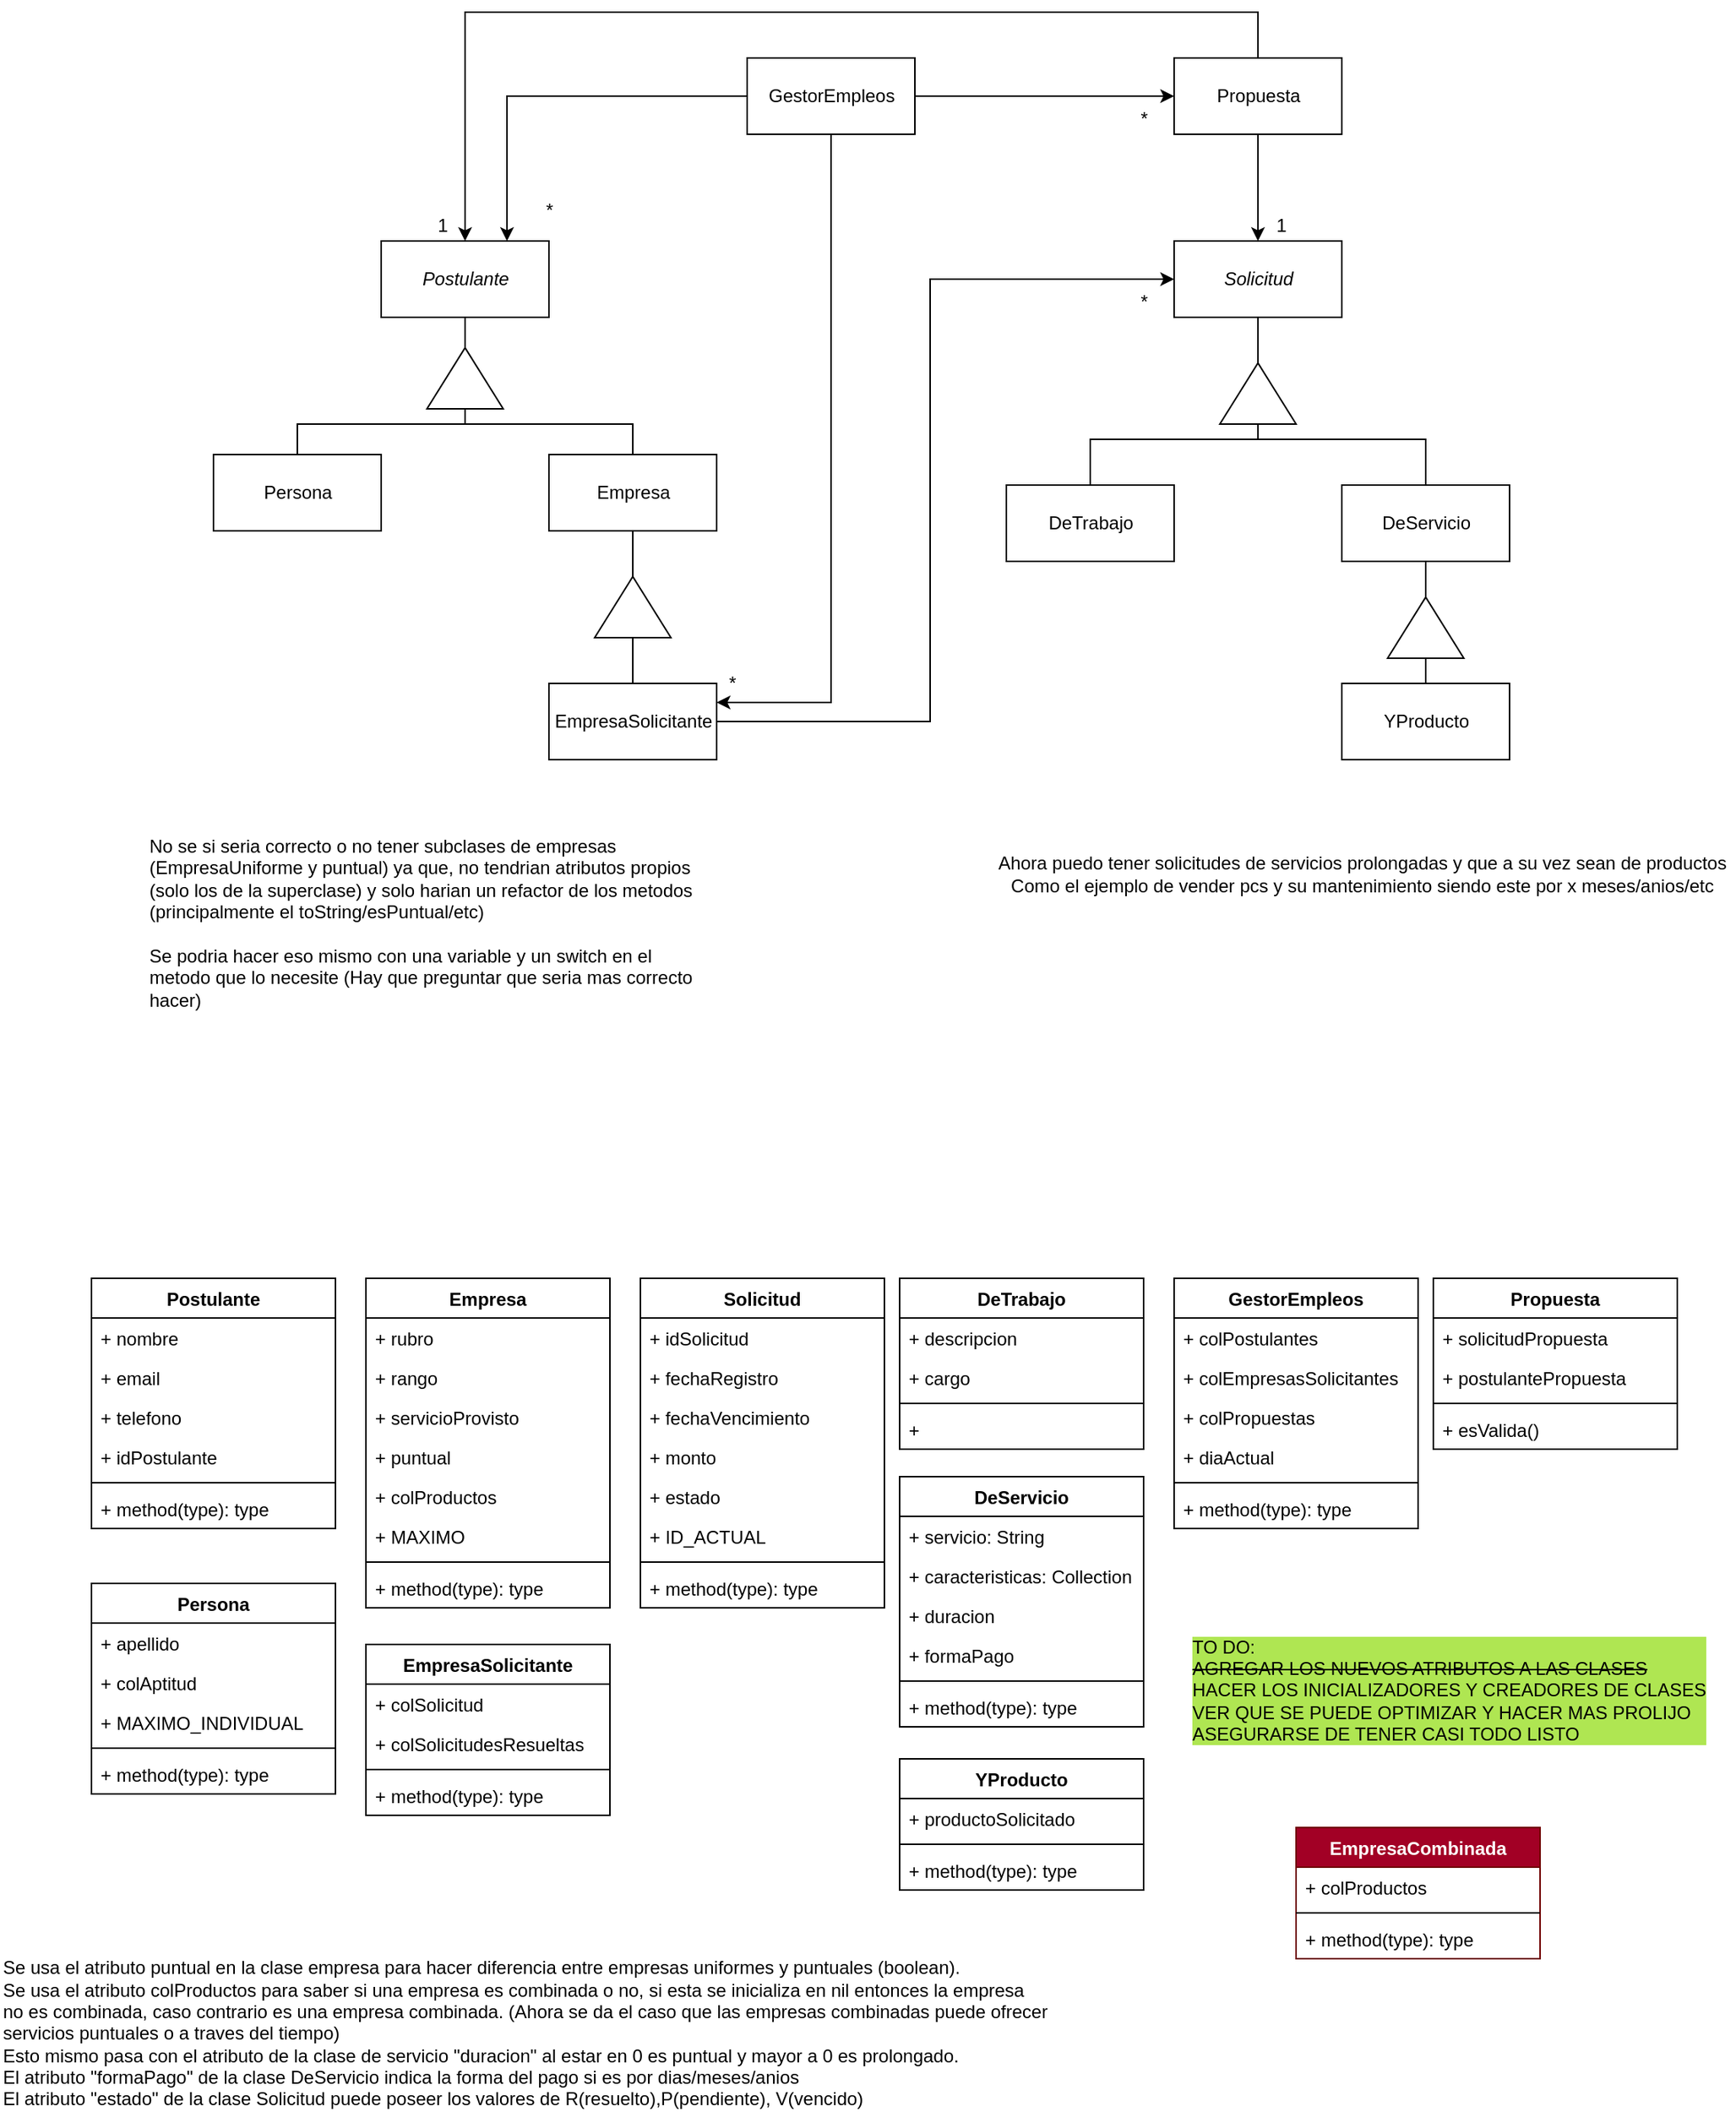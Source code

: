 <mxfile version="20.7.4" type="device" pages="8"><diagram id="Rmh5vajp5B6tmOzW7IGy" name="DiagramaClases"><mxGraphModel dx="1050" dy="669" grid="1" gridSize="10" guides="1" tooltips="1" connect="1" arrows="1" fold="1" page="1" pageScale="1" pageWidth="1169" pageHeight="827" math="0" shadow="0"><root><mxCell id="0"/><mxCell id="1" parent="0"/><mxCell id="wgsUROmpmdGPVrKxt4fr-1" value="Persona" style="html=1;" parent="1" vertex="1"><mxGeometry x="160" y="300" width="110" height="50" as="geometry"/></mxCell><mxCell id="wgsUROmpmdGPVrKxt4fr-15" style="edgeStyle=orthogonalEdgeStyle;rounded=0;orthogonalLoop=1;jettySize=auto;html=1;entryX=0;entryY=0;entryDx=25;entryDy=0;entryPerimeter=0;endArrow=none;endFill=0;" parent="1" source="wgsUROmpmdGPVrKxt4fr-2" target="wgsUROmpmdGPVrKxt4fr-14" edge="1"><mxGeometry relative="1" as="geometry"/></mxCell><mxCell id="wgsUROmpmdGPVrKxt4fr-2" value="Empresa" style="html=1;" parent="1" vertex="1"><mxGeometry x="380" y="300" width="110" height="50" as="geometry"/></mxCell><mxCell id="wgsUROmpmdGPVrKxt4fr-3" value="DeTrabajo" style="html=1;" parent="1" vertex="1"><mxGeometry x="680" y="320" width="110" height="50" as="geometry"/></mxCell><mxCell id="aTqtu3iL6g4VQJZkF_jW-4" style="edgeStyle=orthogonalEdgeStyle;rounded=0;orthogonalLoop=1;jettySize=auto;html=1;endArrow=none;endFill=0;" parent="1" source="wgsUROmpmdGPVrKxt4fr-4" target="aTqtu3iL6g4VQJZkF_jW-3" edge="1"><mxGeometry relative="1" as="geometry"/></mxCell><mxCell id="wgsUROmpmdGPVrKxt4fr-4" value="DeServicio" style="html=1;" parent="1" vertex="1"><mxGeometry x="900" y="320" width="110" height="50" as="geometry"/></mxCell><mxCell id="wgsUROmpmdGPVrKxt4fr-18" style="edgeStyle=orthogonalEdgeStyle;rounded=0;orthogonalLoop=1;jettySize=auto;html=1;entryX=0;entryY=0;entryDx=25;entryDy=0;entryPerimeter=0;endArrow=none;endFill=0;" parent="1" source="wgsUROmpmdGPVrKxt4fr-5" target="wgsUROmpmdGPVrKxt4fr-17" edge="1"><mxGeometry relative="1" as="geometry"/></mxCell><mxCell id="wgsUROmpmdGPVrKxt4fr-5" value="&lt;i&gt;Solicitud&lt;/i&gt;" style="html=1;" parent="1" vertex="1"><mxGeometry x="790" y="160" width="110" height="50" as="geometry"/></mxCell><mxCell id="wgsUROmpmdGPVrKxt4fr-22" style="edgeStyle=orthogonalEdgeStyle;rounded=0;orthogonalLoop=1;jettySize=auto;html=1;entryX=0.5;entryY=0;entryDx=0;entryDy=0;endArrow=classic;endFill=1;" parent="1" source="wgsUROmpmdGPVrKxt4fr-6" target="wgsUROmpmdGPVrKxt4fr-8" edge="1"><mxGeometry relative="1" as="geometry"><Array as="points"><mxPoint x="845" y="10"/><mxPoint x="325" y="10"/></Array></mxGeometry></mxCell><mxCell id="wgsUROmpmdGPVrKxt4fr-24" style="edgeStyle=orthogonalEdgeStyle;rounded=0;orthogonalLoop=1;jettySize=auto;html=1;entryX=0.5;entryY=0;entryDx=0;entryDy=0;endArrow=classic;endFill=1;" parent="1" source="wgsUROmpmdGPVrKxt4fr-6" target="wgsUROmpmdGPVrKxt4fr-5" edge="1"><mxGeometry relative="1" as="geometry"/></mxCell><mxCell id="wgsUROmpmdGPVrKxt4fr-6" value="Propuesta" style="html=1;" parent="1" vertex="1"><mxGeometry x="790" y="40" width="110" height="50" as="geometry"/></mxCell><mxCell id="wgsUROmpmdGPVrKxt4fr-21" style="edgeStyle=orthogonalEdgeStyle;rounded=0;orthogonalLoop=1;jettySize=auto;html=1;entryX=0.75;entryY=0;entryDx=0;entryDy=0;endArrow=classic;endFill=1;" parent="1" source="wgsUROmpmdGPVrKxt4fr-7" target="wgsUROmpmdGPVrKxt4fr-8" edge="1"><mxGeometry relative="1" as="geometry"/></mxCell><mxCell id="wgsUROmpmdGPVrKxt4fr-23" style="edgeStyle=orthogonalEdgeStyle;rounded=0;orthogonalLoop=1;jettySize=auto;html=1;endArrow=classic;endFill=1;" parent="1" source="wgsUROmpmdGPVrKxt4fr-7" target="wgsUROmpmdGPVrKxt4fr-6" edge="1"><mxGeometry relative="1" as="geometry"/></mxCell><mxCell id="wgsUROmpmdGPVrKxt4fr-26" style="edgeStyle=orthogonalEdgeStyle;rounded=0;orthogonalLoop=1;jettySize=auto;html=1;entryX=1;entryY=0.25;entryDx=0;entryDy=0;endArrow=classic;endFill=1;" parent="1" source="wgsUROmpmdGPVrKxt4fr-7" target="wgsUROmpmdGPVrKxt4fr-9" edge="1"><mxGeometry relative="1" as="geometry"><Array as="points"><mxPoint x="565" y="462"/></Array></mxGeometry></mxCell><mxCell id="wgsUROmpmdGPVrKxt4fr-7" value="GestorEmpleos" style="html=1;" parent="1" vertex="1"><mxGeometry x="510" y="40" width="110" height="50" as="geometry"/></mxCell><mxCell id="wgsUROmpmdGPVrKxt4fr-11" style="edgeStyle=orthogonalEdgeStyle;rounded=0;orthogonalLoop=1;jettySize=auto;html=1;endArrow=none;endFill=0;" parent="1" source="wgsUROmpmdGPVrKxt4fr-8" target="wgsUROmpmdGPVrKxt4fr-10" edge="1"><mxGeometry relative="1" as="geometry"/></mxCell><mxCell id="wgsUROmpmdGPVrKxt4fr-8" value="Postulante" style="html=1;fontStyle=2" parent="1" vertex="1"><mxGeometry x="270" y="160" width="110" height="50" as="geometry"/></mxCell><mxCell id="wgsUROmpmdGPVrKxt4fr-25" style="edgeStyle=orthogonalEdgeStyle;rounded=0;orthogonalLoop=1;jettySize=auto;html=1;endArrow=classic;endFill=1;" parent="1" source="wgsUROmpmdGPVrKxt4fr-9" target="wgsUROmpmdGPVrKxt4fr-5" edge="1"><mxGeometry relative="1" as="geometry"><Array as="points"><mxPoint x="630" y="475"/><mxPoint x="630" y="185"/></Array></mxGeometry></mxCell><mxCell id="wgsUROmpmdGPVrKxt4fr-9" value="EmpresaSolicitante" style="html=1;" parent="1" vertex="1"><mxGeometry x="380" y="450" width="110" height="50" as="geometry"/></mxCell><mxCell id="wgsUROmpmdGPVrKxt4fr-12" style="edgeStyle=orthogonalEdgeStyle;rounded=0;orthogonalLoop=1;jettySize=auto;html=1;entryX=0.5;entryY=0;entryDx=0;entryDy=0;endArrow=none;endFill=0;" parent="1" source="wgsUROmpmdGPVrKxt4fr-10" target="wgsUROmpmdGPVrKxt4fr-1" edge="1"><mxGeometry relative="1" as="geometry"><Array as="points"><mxPoint x="325" y="280"/><mxPoint x="215" y="280"/></Array></mxGeometry></mxCell><mxCell id="wgsUROmpmdGPVrKxt4fr-13" style="edgeStyle=orthogonalEdgeStyle;rounded=0;orthogonalLoop=1;jettySize=auto;html=1;endArrow=none;endFill=0;" parent="1" source="wgsUROmpmdGPVrKxt4fr-10" target="wgsUROmpmdGPVrKxt4fr-2" edge="1"><mxGeometry relative="1" as="geometry"><Array as="points"><mxPoint x="325" y="280"/><mxPoint x="435" y="280"/></Array></mxGeometry></mxCell><mxCell id="wgsUROmpmdGPVrKxt4fr-10" value="" style="verticalLabelPosition=bottom;verticalAlign=top;html=1;shape=mxgraph.basic.acute_triangle;dx=0.5;" parent="1" vertex="1"><mxGeometry x="300" y="230" width="50" height="40" as="geometry"/></mxCell><mxCell id="-5MPFsRo02MCc4L7n4sZ-4" style="edgeStyle=orthogonalEdgeStyle;rounded=0;orthogonalLoop=1;jettySize=auto;html=1;entryX=0.5;entryY=0;entryDx=0;entryDy=0;endArrow=none;endFill=0;" parent="1" source="wgsUROmpmdGPVrKxt4fr-14" target="wgsUROmpmdGPVrKxt4fr-9" edge="1"><mxGeometry relative="1" as="geometry"/></mxCell><mxCell id="wgsUROmpmdGPVrKxt4fr-14" value="" style="verticalLabelPosition=bottom;verticalAlign=top;html=1;shape=mxgraph.basic.acute_triangle;dx=0.5;" parent="1" vertex="1"><mxGeometry x="410" y="380" width="50" height="40" as="geometry"/></mxCell><mxCell id="wgsUROmpmdGPVrKxt4fr-19" style="edgeStyle=orthogonalEdgeStyle;rounded=0;orthogonalLoop=1;jettySize=auto;html=1;entryX=0.5;entryY=0;entryDx=0;entryDy=0;endArrow=none;endFill=0;" parent="1" source="wgsUROmpmdGPVrKxt4fr-17" target="wgsUROmpmdGPVrKxt4fr-4" edge="1"><mxGeometry relative="1" as="geometry"><Array as="points"><mxPoint x="845" y="290"/><mxPoint x="955" y="290"/></Array></mxGeometry></mxCell><mxCell id="wgsUROmpmdGPVrKxt4fr-20" style="edgeStyle=orthogonalEdgeStyle;rounded=0;orthogonalLoop=1;jettySize=auto;html=1;entryX=0.5;entryY=0;entryDx=0;entryDy=0;endArrow=none;endFill=0;" parent="1" source="wgsUROmpmdGPVrKxt4fr-17" target="wgsUROmpmdGPVrKxt4fr-3" edge="1"><mxGeometry relative="1" as="geometry"><Array as="points"><mxPoint x="845" y="290"/><mxPoint x="735" y="290"/></Array></mxGeometry></mxCell><mxCell id="wgsUROmpmdGPVrKxt4fr-17" value="" style="verticalLabelPosition=bottom;verticalAlign=top;html=1;shape=mxgraph.basic.acute_triangle;dx=0.5;" parent="1" vertex="1"><mxGeometry x="820" y="240" width="50" height="40" as="geometry"/></mxCell><mxCell id="vWt04YyQkBA8ZdfezOOG-1" value="Postulante" style="swimlane;fontStyle=1;align=center;verticalAlign=top;childLayout=stackLayout;horizontal=1;startSize=26;horizontalStack=0;resizeParent=1;resizeParentMax=0;resizeLast=0;collapsible=1;marginBottom=0;" parent="1" vertex="1"><mxGeometry x="80" y="840" width="160" height="164" as="geometry"/></mxCell><mxCell id="vWt04YyQkBA8ZdfezOOG-2" value="+ nombre" style="text;strokeColor=none;fillColor=none;align=left;verticalAlign=top;spacingLeft=4;spacingRight=4;overflow=hidden;rotatable=0;points=[[0,0.5],[1,0.5]];portConstraint=eastwest;" parent="vWt04YyQkBA8ZdfezOOG-1" vertex="1"><mxGeometry y="26" width="160" height="26" as="geometry"/></mxCell><mxCell id="vWt04YyQkBA8ZdfezOOG-33" value="+ email&#10;" style="text;strokeColor=none;fillColor=none;align=left;verticalAlign=top;spacingLeft=4;spacingRight=4;overflow=hidden;rotatable=0;points=[[0,0.5],[1,0.5]];portConstraint=eastwest;" parent="vWt04YyQkBA8ZdfezOOG-1" vertex="1"><mxGeometry y="52" width="160" height="26" as="geometry"/></mxCell><mxCell id="M1_Hqiz8jEJOyoB95vNE-1" value="+ telefono&#10;" style="text;strokeColor=none;fillColor=none;align=left;verticalAlign=top;spacingLeft=4;spacingRight=4;overflow=hidden;rotatable=0;points=[[0,0.5],[1,0.5]];portConstraint=eastwest;" parent="vWt04YyQkBA8ZdfezOOG-1" vertex="1"><mxGeometry y="78" width="160" height="26" as="geometry"/></mxCell><mxCell id="lXpIHZKCA8LEVbh7owhk-1" value="+ idPostulante" style="text;strokeColor=none;fillColor=none;align=left;verticalAlign=top;spacingLeft=4;spacingRight=4;overflow=hidden;rotatable=0;points=[[0,0.5],[1,0.5]];portConstraint=eastwest;" parent="vWt04YyQkBA8ZdfezOOG-1" vertex="1"><mxGeometry y="104" width="160" height="26" as="geometry"/></mxCell><mxCell id="vWt04YyQkBA8ZdfezOOG-3" value="" style="line;strokeWidth=1;fillColor=none;align=left;verticalAlign=middle;spacingTop=-1;spacingLeft=3;spacingRight=3;rotatable=0;labelPosition=right;points=[];portConstraint=eastwest;" parent="vWt04YyQkBA8ZdfezOOG-1" vertex="1"><mxGeometry y="130" width="160" height="8" as="geometry"/></mxCell><mxCell id="vWt04YyQkBA8ZdfezOOG-4" value="+ method(type): type" style="text;strokeColor=none;fillColor=none;align=left;verticalAlign=top;spacingLeft=4;spacingRight=4;overflow=hidden;rotatable=0;points=[[0,0.5],[1,0.5]];portConstraint=eastwest;" parent="vWt04YyQkBA8ZdfezOOG-1" vertex="1"><mxGeometry y="138" width="160" height="26" as="geometry"/></mxCell><mxCell id="vWt04YyQkBA8ZdfezOOG-9" value="Empresa" style="swimlane;fontStyle=1;align=center;verticalAlign=top;childLayout=stackLayout;horizontal=1;startSize=26;horizontalStack=0;resizeParent=1;resizeParentMax=0;resizeLast=0;collapsible=1;marginBottom=0;" parent="1" vertex="1"><mxGeometry x="260" y="840" width="160" height="216" as="geometry"/></mxCell><mxCell id="vWt04YyQkBA8ZdfezOOG-10" value="+ rubro" style="text;strokeColor=none;fillColor=none;align=left;verticalAlign=top;spacingLeft=4;spacingRight=4;overflow=hidden;rotatable=0;points=[[0,0.5],[1,0.5]];portConstraint=eastwest;" parent="vWt04YyQkBA8ZdfezOOG-9" vertex="1"><mxGeometry y="26" width="160" height="26" as="geometry"/></mxCell><mxCell id="I4pMlurDlPHnPMzSOhOz-2" value="+ rango" style="text;strokeColor=none;fillColor=none;align=left;verticalAlign=top;spacingLeft=4;spacingRight=4;overflow=hidden;rotatable=0;points=[[0,0.5],[1,0.5]];portConstraint=eastwest;" parent="vWt04YyQkBA8ZdfezOOG-9" vertex="1"><mxGeometry y="52" width="160" height="26" as="geometry"/></mxCell><mxCell id="vWt04YyQkBA8ZdfezOOG-34" value="+ servicioProvisto" style="text;strokeColor=none;fillColor=none;align=left;verticalAlign=top;spacingLeft=4;spacingRight=4;overflow=hidden;rotatable=0;points=[[0,0.5],[1,0.5]];portConstraint=eastwest;" parent="vWt04YyQkBA8ZdfezOOG-9" vertex="1"><mxGeometry y="78" width="160" height="26" as="geometry"/></mxCell><mxCell id="mjt1ivYOQFKRJAayzimU-34" value="+ puntual" style="text;strokeColor=none;fillColor=none;align=left;verticalAlign=top;spacingLeft=4;spacingRight=4;overflow=hidden;rotatable=0;points=[[0,0.5],[1,0.5]];portConstraint=eastwest;" parent="vWt04YyQkBA8ZdfezOOG-9" vertex="1"><mxGeometry y="104" width="160" height="26" as="geometry"/></mxCell><mxCell id="49LaEGrnclE60yPiT0Fc-1" value="+ colProductos" style="text;strokeColor=none;fillColor=none;align=left;verticalAlign=top;spacingLeft=4;spacingRight=4;overflow=hidden;rotatable=0;points=[[0,0.5],[1,0.5]];portConstraint=eastwest;" parent="vWt04YyQkBA8ZdfezOOG-9" vertex="1"><mxGeometry y="130" width="160" height="26" as="geometry"/></mxCell><mxCell id="-5MPFsRo02MCc4L7n4sZ-2" value="+ MAXIMO" style="text;strokeColor=none;fillColor=none;align=left;verticalAlign=top;spacingLeft=4;spacingRight=4;overflow=hidden;rotatable=0;points=[[0,0.5],[1,0.5]];portConstraint=eastwest;" parent="vWt04YyQkBA8ZdfezOOG-9" vertex="1"><mxGeometry y="156" width="160" height="26" as="geometry"/></mxCell><mxCell id="vWt04YyQkBA8ZdfezOOG-11" value="" style="line;strokeWidth=1;fillColor=none;align=left;verticalAlign=middle;spacingTop=-1;spacingLeft=3;spacingRight=3;rotatable=0;labelPosition=right;points=[];portConstraint=eastwest;" parent="vWt04YyQkBA8ZdfezOOG-9" vertex="1"><mxGeometry y="182" width="160" height="8" as="geometry"/></mxCell><mxCell id="vWt04YyQkBA8ZdfezOOG-12" value="+ method(type): type" style="text;strokeColor=none;fillColor=none;align=left;verticalAlign=top;spacingLeft=4;spacingRight=4;overflow=hidden;rotatable=0;points=[[0,0.5],[1,0.5]];portConstraint=eastwest;" parent="vWt04YyQkBA8ZdfezOOG-9" vertex="1"><mxGeometry y="190" width="160" height="26" as="geometry"/></mxCell><mxCell id="vWt04YyQkBA8ZdfezOOG-13" value="Solicitud" style="swimlane;fontStyle=1;align=center;verticalAlign=top;childLayout=stackLayout;horizontal=1;startSize=26;horizontalStack=0;resizeParent=1;resizeParentMax=0;resizeLast=0;collapsible=1;marginBottom=0;" parent="1" vertex="1"><mxGeometry x="440" y="840" width="160" height="216" as="geometry"/></mxCell><mxCell id="vWt04YyQkBA8ZdfezOOG-14" value="+ idSolicitud" style="text;strokeColor=none;fillColor=none;align=left;verticalAlign=top;spacingLeft=4;spacingRight=4;overflow=hidden;rotatable=0;points=[[0,0.5],[1,0.5]];portConstraint=eastwest;" parent="vWt04YyQkBA8ZdfezOOG-13" vertex="1"><mxGeometry y="26" width="160" height="26" as="geometry"/></mxCell><mxCell id="vWt04YyQkBA8ZdfezOOG-40" value="+ fechaRegistro" style="text;strokeColor=none;fillColor=none;align=left;verticalAlign=top;spacingLeft=4;spacingRight=4;overflow=hidden;rotatable=0;points=[[0,0.5],[1,0.5]];portConstraint=eastwest;" parent="vWt04YyQkBA8ZdfezOOG-13" vertex="1"><mxGeometry y="52" width="160" height="26" as="geometry"/></mxCell><mxCell id="I4pMlurDlPHnPMzSOhOz-9" value="+ fechaVencimiento" style="text;strokeColor=none;fillColor=none;align=left;verticalAlign=top;spacingLeft=4;spacingRight=4;overflow=hidden;rotatable=0;points=[[0,0.5],[1,0.5]];portConstraint=eastwest;" parent="vWt04YyQkBA8ZdfezOOG-13" vertex="1"><mxGeometry y="78" width="160" height="26" as="geometry"/></mxCell><mxCell id="D1T5208f1UkRkYPO2CKE-1" value="+ monto" style="text;strokeColor=none;fillColor=none;align=left;verticalAlign=top;spacingLeft=4;spacingRight=4;overflow=hidden;rotatable=0;points=[[0,0.5],[1,0.5]];portConstraint=eastwest;" parent="vWt04YyQkBA8ZdfezOOG-13" vertex="1"><mxGeometry y="104" width="160" height="26" as="geometry"/></mxCell><mxCell id="aa14ZpPHJBBDvKH6fEne-1" value="+ estado" style="text;strokeColor=none;fillColor=none;align=left;verticalAlign=top;spacingLeft=4;spacingRight=4;overflow=hidden;rotatable=0;points=[[0,0.5],[1,0.5]];portConstraint=eastwest;" parent="vWt04YyQkBA8ZdfezOOG-13" vertex="1"><mxGeometry y="130" width="160" height="26" as="geometry"/></mxCell><mxCell id="hRcndGoTCWiQ-ysX28Oa-7" value="+ ID_ACTUAL" style="text;strokeColor=none;fillColor=none;align=left;verticalAlign=top;spacingLeft=4;spacingRight=4;overflow=hidden;rotatable=0;points=[[0,0.5],[1,0.5]];portConstraint=eastwest;" parent="vWt04YyQkBA8ZdfezOOG-13" vertex="1"><mxGeometry y="156" width="160" height="26" as="geometry"/></mxCell><mxCell id="vWt04YyQkBA8ZdfezOOG-15" value="" style="line;strokeWidth=1;fillColor=none;align=left;verticalAlign=middle;spacingTop=-1;spacingLeft=3;spacingRight=3;rotatable=0;labelPosition=right;points=[];portConstraint=eastwest;" parent="vWt04YyQkBA8ZdfezOOG-13" vertex="1"><mxGeometry y="182" width="160" height="8" as="geometry"/></mxCell><mxCell id="vWt04YyQkBA8ZdfezOOG-16" value="+ method(type): type" style="text;strokeColor=none;fillColor=none;align=left;verticalAlign=top;spacingLeft=4;spacingRight=4;overflow=hidden;rotatable=0;points=[[0,0.5],[1,0.5]];portConstraint=eastwest;" parent="vWt04YyQkBA8ZdfezOOG-13" vertex="1"><mxGeometry y="190" width="160" height="26" as="geometry"/></mxCell><mxCell id="vWt04YyQkBA8ZdfezOOG-17" value="DeTrabajo" style="swimlane;fontStyle=1;align=center;verticalAlign=top;childLayout=stackLayout;horizontal=1;startSize=26;horizontalStack=0;resizeParent=1;resizeParentMax=0;resizeLast=0;collapsible=1;marginBottom=0;" parent="1" vertex="1"><mxGeometry x="610" y="840" width="160" height="112" as="geometry"/></mxCell><mxCell id="vWt04YyQkBA8ZdfezOOG-42" value="+ descripcion" style="text;strokeColor=none;fillColor=none;align=left;verticalAlign=top;spacingLeft=4;spacingRight=4;overflow=hidden;rotatable=0;points=[[0,0.5],[1,0.5]];portConstraint=eastwest;" parent="vWt04YyQkBA8ZdfezOOG-17" vertex="1"><mxGeometry y="26" width="160" height="26" as="geometry"/></mxCell><mxCell id="-Ibc6S9erktNkBCiJTAo-3" value="+ cargo" style="text;strokeColor=none;fillColor=none;align=left;verticalAlign=top;spacingLeft=4;spacingRight=4;overflow=hidden;rotatable=0;points=[[0,0.5],[1,0.5]];portConstraint=eastwest;" parent="vWt04YyQkBA8ZdfezOOG-17" vertex="1"><mxGeometry y="52" width="160" height="26" as="geometry"/></mxCell><mxCell id="vWt04YyQkBA8ZdfezOOG-19" value="" style="line;strokeWidth=1;fillColor=none;align=left;verticalAlign=middle;spacingTop=-1;spacingLeft=3;spacingRight=3;rotatable=0;labelPosition=right;points=[];portConstraint=eastwest;" parent="vWt04YyQkBA8ZdfezOOG-17" vertex="1"><mxGeometry y="78" width="160" height="8" as="geometry"/></mxCell><mxCell id="vWt04YyQkBA8ZdfezOOG-20" value="+" style="text;strokeColor=none;fillColor=none;align=left;verticalAlign=top;spacingLeft=4;spacingRight=4;overflow=hidden;rotatable=0;points=[[0,0.5],[1,0.5]];portConstraint=eastwest;" parent="vWt04YyQkBA8ZdfezOOG-17" vertex="1"><mxGeometry y="86" width="160" height="26" as="geometry"/></mxCell><mxCell id="vWt04YyQkBA8ZdfezOOG-21" value="DeServicio" style="swimlane;fontStyle=1;align=center;verticalAlign=top;childLayout=stackLayout;horizontal=1;startSize=26;horizontalStack=0;resizeParent=1;resizeParentMax=0;resizeLast=0;collapsible=1;marginBottom=0;" parent="1" vertex="1"><mxGeometry x="610" y="970" width="160" height="164" as="geometry"/></mxCell><mxCell id="I4pMlurDlPHnPMzSOhOz-5" value="+ servicio: String " style="text;strokeColor=none;fillColor=none;align=left;verticalAlign=top;spacingLeft=4;spacingRight=4;overflow=hidden;rotatable=0;points=[[0,0.5],[1,0.5]];portConstraint=eastwest;" parent="vWt04YyQkBA8ZdfezOOG-21" vertex="1"><mxGeometry y="26" width="160" height="26" as="geometry"/></mxCell><mxCell id="SMZZ2-_vGaY0Hn5CTl3b-1" value="+ caracteristicas: Collection" style="text;strokeColor=none;fillColor=none;align=left;verticalAlign=top;spacingLeft=4;spacingRight=4;overflow=hidden;rotatable=0;points=[[0,0.5],[1,0.5]];portConstraint=eastwest;" parent="vWt04YyQkBA8ZdfezOOG-21" vertex="1"><mxGeometry y="52" width="160" height="26" as="geometry"/></mxCell><mxCell id="hRcndGoTCWiQ-ysX28Oa-4" value="+ duracion" style="text;strokeColor=none;fillColor=none;align=left;verticalAlign=top;spacingLeft=4;spacingRight=4;overflow=hidden;rotatable=0;points=[[0,0.5],[1,0.5]];portConstraint=eastwest;" parent="vWt04YyQkBA8ZdfezOOG-21" vertex="1"><mxGeometry y="78" width="160" height="26" as="geometry"/></mxCell><mxCell id="hRcndGoTCWiQ-ysX28Oa-5" value="+ formaPago" style="text;strokeColor=none;fillColor=none;align=left;verticalAlign=top;spacingLeft=4;spacingRight=4;overflow=hidden;rotatable=0;points=[[0,0.5],[1,0.5]];portConstraint=eastwest;" parent="vWt04YyQkBA8ZdfezOOG-21" vertex="1"><mxGeometry y="104" width="160" height="26" as="geometry"/></mxCell><mxCell id="vWt04YyQkBA8ZdfezOOG-23" value="" style="line;strokeWidth=1;fillColor=none;align=left;verticalAlign=middle;spacingTop=-1;spacingLeft=3;spacingRight=3;rotatable=0;labelPosition=right;points=[];portConstraint=eastwest;" parent="vWt04YyQkBA8ZdfezOOG-21" vertex="1"><mxGeometry y="130" width="160" height="8" as="geometry"/></mxCell><mxCell id="vWt04YyQkBA8ZdfezOOG-24" value="+ method(type): type" style="text;strokeColor=none;fillColor=none;align=left;verticalAlign=top;spacingLeft=4;spacingRight=4;overflow=hidden;rotatable=0;points=[[0,0.5],[1,0.5]];portConstraint=eastwest;" parent="vWt04YyQkBA8ZdfezOOG-21" vertex="1"><mxGeometry y="138" width="160" height="26" as="geometry"/></mxCell><mxCell id="vWt04YyQkBA8ZdfezOOG-25" value="GestorEmpleos" style="swimlane;fontStyle=1;align=center;verticalAlign=top;childLayout=stackLayout;horizontal=1;startSize=26;horizontalStack=0;resizeParent=1;resizeParentMax=0;resizeLast=0;collapsible=1;marginBottom=0;" parent="1" vertex="1"><mxGeometry x="790" y="840" width="160" height="164" as="geometry"/></mxCell><mxCell id="vWt04YyQkBA8ZdfezOOG-26" value="+ colPostulantes" style="text;strokeColor=none;fillColor=none;align=left;verticalAlign=top;spacingLeft=4;spacingRight=4;overflow=hidden;rotatable=0;points=[[0,0.5],[1,0.5]];portConstraint=eastwest;" parent="vWt04YyQkBA8ZdfezOOG-25" vertex="1"><mxGeometry y="26" width="160" height="26" as="geometry"/></mxCell><mxCell id="I4pMlurDlPHnPMzSOhOz-12" value="+ colEmpresasSolicitantes" style="text;strokeColor=none;fillColor=none;align=left;verticalAlign=top;spacingLeft=4;spacingRight=4;overflow=hidden;rotatable=0;points=[[0,0.5],[1,0.5]];portConstraint=eastwest;" parent="vWt04YyQkBA8ZdfezOOG-25" vertex="1"><mxGeometry y="52" width="160" height="26" as="geometry"/></mxCell><mxCell id="I4pMlurDlPHnPMzSOhOz-8" value="+ colPropuestas" style="text;strokeColor=none;fillColor=none;align=left;verticalAlign=top;spacingLeft=4;spacingRight=4;overflow=hidden;rotatable=0;points=[[0,0.5],[1,0.5]];portConstraint=eastwest;" parent="vWt04YyQkBA8ZdfezOOG-25" vertex="1"><mxGeometry y="78" width="160" height="26" as="geometry"/></mxCell><mxCell id="BSkDOk3btVhRlW0VS_TD-1" value="+ diaActual" style="text;strokeColor=none;fillColor=none;align=left;verticalAlign=top;spacingLeft=4;spacingRight=4;overflow=hidden;rotatable=0;points=[[0,0.5],[1,0.5]];portConstraint=eastwest;" parent="vWt04YyQkBA8ZdfezOOG-25" vertex="1"><mxGeometry y="104" width="160" height="26" as="geometry"/></mxCell><mxCell id="vWt04YyQkBA8ZdfezOOG-27" value="" style="line;strokeWidth=1;fillColor=none;align=left;verticalAlign=middle;spacingTop=-1;spacingLeft=3;spacingRight=3;rotatable=0;labelPosition=right;points=[];portConstraint=eastwest;" parent="vWt04YyQkBA8ZdfezOOG-25" vertex="1"><mxGeometry y="130" width="160" height="8" as="geometry"/></mxCell><mxCell id="vWt04YyQkBA8ZdfezOOG-28" value="+ method(type): type" style="text;strokeColor=none;fillColor=none;align=left;verticalAlign=top;spacingLeft=4;spacingRight=4;overflow=hidden;rotatable=0;points=[[0,0.5],[1,0.5]];portConstraint=eastwest;" parent="vWt04YyQkBA8ZdfezOOG-25" vertex="1"><mxGeometry y="138" width="160" height="26" as="geometry"/></mxCell><mxCell id="vWt04YyQkBA8ZdfezOOG-29" value="Propuesta" style="swimlane;fontStyle=1;align=center;verticalAlign=top;childLayout=stackLayout;horizontal=1;startSize=26;horizontalStack=0;resizeParent=1;resizeParentMax=0;resizeLast=0;collapsible=1;marginBottom=0;" parent="1" vertex="1"><mxGeometry x="960" y="840" width="160" height="112" as="geometry"/></mxCell><mxCell id="vWt04YyQkBA8ZdfezOOG-30" value="+ solicitudPropuesta" style="text;strokeColor=none;fillColor=none;align=left;verticalAlign=top;spacingLeft=4;spacingRight=4;overflow=hidden;rotatable=0;points=[[0,0.5],[1,0.5]];portConstraint=eastwest;" parent="vWt04YyQkBA8ZdfezOOG-29" vertex="1"><mxGeometry y="26" width="160" height="26" as="geometry"/></mxCell><mxCell id="I4pMlurDlPHnPMzSOhOz-10" value="+ postulantePropuesta" style="text;strokeColor=none;fillColor=none;align=left;verticalAlign=top;spacingLeft=4;spacingRight=4;overflow=hidden;rotatable=0;points=[[0,0.5],[1,0.5]];portConstraint=eastwest;" parent="vWt04YyQkBA8ZdfezOOG-29" vertex="1"><mxGeometry y="52" width="160" height="26" as="geometry"/></mxCell><mxCell id="vWt04YyQkBA8ZdfezOOG-31" value="" style="line;strokeWidth=1;fillColor=none;align=left;verticalAlign=middle;spacingTop=-1;spacingLeft=3;spacingRight=3;rotatable=0;labelPosition=right;points=[];portConstraint=eastwest;" parent="vWt04YyQkBA8ZdfezOOG-29" vertex="1"><mxGeometry y="78" width="160" height="8" as="geometry"/></mxCell><mxCell id="vWt04YyQkBA8ZdfezOOG-32" value="+ esValida()" style="text;strokeColor=none;fillColor=none;align=left;verticalAlign=top;spacingLeft=4;spacingRight=4;overflow=hidden;rotatable=0;points=[[0,0.5],[1,0.5]];portConstraint=eastwest;" parent="vWt04YyQkBA8ZdfezOOG-29" vertex="1"><mxGeometry y="86" width="160" height="26" as="geometry"/></mxCell><mxCell id="I4pMlurDlPHnPMzSOhOz-13" value="*" style="text;html=1;align=center;verticalAlign=middle;resizable=0;points=[];autosize=1;" parent="1" vertex="1"><mxGeometry x="370" y="130" width="20" height="20" as="geometry"/></mxCell><mxCell id="I4pMlurDlPHnPMzSOhOz-14" value="*" style="text;html=1;align=center;verticalAlign=middle;resizable=0;points=[];autosize=1;" parent="1" vertex="1"><mxGeometry x="760" y="70" width="20" height="20" as="geometry"/></mxCell><mxCell id="I4pMlurDlPHnPMzSOhOz-15" value="1" style="text;html=1;align=center;verticalAlign=middle;resizable=0;points=[];autosize=1;" parent="1" vertex="1"><mxGeometry x="850" y="140" width="20" height="20" as="geometry"/></mxCell><mxCell id="I4pMlurDlPHnPMzSOhOz-16" value="1" style="text;html=1;align=center;verticalAlign=middle;resizable=0;points=[];autosize=1;" parent="1" vertex="1"><mxGeometry x="300" y="140" width="20" height="20" as="geometry"/></mxCell><mxCell id="I4pMlurDlPHnPMzSOhOz-17" value="*" style="text;html=1;align=center;verticalAlign=middle;resizable=0;points=[];autosize=1;" parent="1" vertex="1"><mxGeometry x="490" y="440" width="20" height="20" as="geometry"/></mxCell><mxCell id="I4pMlurDlPHnPMzSOhOz-18" value="*" style="text;html=1;align=center;verticalAlign=middle;resizable=0;points=[];autosize=1;" parent="1" vertex="1"><mxGeometry x="760" y="190" width="20" height="20" as="geometry"/></mxCell><mxCell id="aTqtu3iL6g4VQJZkF_jW-11" style="edgeStyle=orthogonalEdgeStyle;rounded=0;orthogonalLoop=1;jettySize=auto;html=1;entryX=0.5;entryY=0;entryDx=0;entryDy=0;endArrow=none;endFill=0;" parent="1" source="aTqtu3iL6g4VQJZkF_jW-3" target="aTqtu3iL6g4VQJZkF_jW-9" edge="1"><mxGeometry relative="1" as="geometry"><Array as="points"><mxPoint x="955" y="440"/><mxPoint x="955" y="440"/></Array></mxGeometry></mxCell><mxCell id="aTqtu3iL6g4VQJZkF_jW-3" value="" style="verticalLabelPosition=bottom;verticalAlign=top;html=1;shape=mxgraph.basic.acute_triangle;dx=0.5;" parent="1" vertex="1"><mxGeometry x="930" y="393.5" width="50" height="40" as="geometry"/></mxCell><mxCell id="aTqtu3iL6g4VQJZkF_jW-9" value="YProducto" style="html=1;" parent="1" vertex="1"><mxGeometry x="900" y="450" width="110" height="50" as="geometry"/></mxCell><mxCell id="mjt1ivYOQFKRJAayzimU-19" value="No se si seria correcto o no tener subclases de empresas&lt;br&gt;(EmpresaUniforme y puntual) ya que, no tendrian atributos propios&lt;br&gt;(solo los de la superclase) y solo harian un refactor de los metodos&lt;br&gt;(principalmente el toString/esPuntual/etc)&lt;br&gt;&lt;br&gt;Se podria hacer eso mismo con una variable y un switch en el&lt;br&gt;metodo que lo necesite (Hay que preguntar que seria mas correcto&lt;br&gt;hacer)" style="text;html=1;align=left;verticalAlign=middle;resizable=0;points=[];autosize=1;" parent="1" vertex="1"><mxGeometry x="116" y="547" width="370" height="120" as="geometry"/></mxCell><mxCell id="mjt1ivYOQFKRJAayzimU-26" value="YProducto" style="swimlane;fontStyle=1;align=center;verticalAlign=top;childLayout=stackLayout;horizontal=1;startSize=26;horizontalStack=0;resizeParent=1;resizeParentMax=0;resizeLast=0;collapsible=1;marginBottom=0;" parent="1" vertex="1"><mxGeometry x="610" y="1155" width="160" height="86" as="geometry"/></mxCell><mxCell id="mjt1ivYOQFKRJAayzimU-27" value="+ productoSolicitado " style="text;strokeColor=none;fillColor=none;align=left;verticalAlign=top;spacingLeft=4;spacingRight=4;overflow=hidden;rotatable=0;points=[[0,0.5],[1,0.5]];portConstraint=eastwest;" parent="mjt1ivYOQFKRJAayzimU-26" vertex="1"><mxGeometry y="26" width="160" height="26" as="geometry"/></mxCell><mxCell id="mjt1ivYOQFKRJAayzimU-29" value="" style="line;strokeWidth=1;fillColor=none;align=left;verticalAlign=middle;spacingTop=-1;spacingLeft=3;spacingRight=3;rotatable=0;labelPosition=right;points=[];portConstraint=eastwest;" parent="mjt1ivYOQFKRJAayzimU-26" vertex="1"><mxGeometry y="52" width="160" height="8" as="geometry"/></mxCell><mxCell id="mjt1ivYOQFKRJAayzimU-30" value="+ method(type): type" style="text;strokeColor=none;fillColor=none;align=left;verticalAlign=top;spacingLeft=4;spacingRight=4;overflow=hidden;rotatable=0;points=[[0,0.5],[1,0.5]];portConstraint=eastwest;" parent="mjt1ivYOQFKRJAayzimU-26" vertex="1"><mxGeometry y="60" width="160" height="26" as="geometry"/></mxCell><mxCell id="HeZ7YYzjF99JymONZXWl-2" value="Se usa el atributo puntual en la clase empresa para hacer diferencia entre empresas uniformes y puntuales (boolean).&lt;br&gt;Se usa el atributo colProductos para saber si una empresa es combinada o no, si esta se inicializa en nil entonces la empresa&lt;br&gt;no es combinada, caso contrario es una empresa combinada. (Ahora se da el caso que las empresas combinadas puede ofrecer&lt;br&gt;servicios puntuales o a traves del tiempo)&lt;br&gt;Esto mismo pasa con el atributo de la clase de servicio &quot;duracion&quot; al estar en 0 es puntual y mayor a 0 es prolongado.&lt;br&gt;El atributo &quot;formaPago&quot; de la clase DeServicio indica la forma del pago si es por dias/meses/anios&lt;br&gt;El atributo &quot;estado&quot; de la clase Solicitud puede poseer los valores de R(resuelto),P(pendiente), V(vencido)" style="text;html=1;align=left;verticalAlign=middle;resizable=0;points=[];autosize=1;" parent="1" vertex="1"><mxGeometry x="20" y="1285" width="700" height="100" as="geometry"/></mxCell><mxCell id="vWt04YyQkBA8ZdfezOOG-5" value="Persona" style="swimlane;fontStyle=1;align=center;verticalAlign=top;childLayout=stackLayout;horizontal=1;startSize=26;horizontalStack=0;resizeParent=1;resizeParentMax=0;resizeLast=0;collapsible=1;marginBottom=0;" parent="1" vertex="1"><mxGeometry x="80" y="1040" width="160" height="138" as="geometry"/></mxCell><mxCell id="QaxN2LeZxBFsvJMF2gfs-1" value="+ apellido" style="text;strokeColor=none;fillColor=none;align=left;verticalAlign=top;spacingLeft=4;spacingRight=4;overflow=hidden;rotatable=0;points=[[0,0.5],[1,0.5]];portConstraint=eastwest;" parent="vWt04YyQkBA8ZdfezOOG-5" vertex="1"><mxGeometry y="26" width="160" height="26" as="geometry"/></mxCell><mxCell id="vWt04YyQkBA8ZdfezOOG-6" value="+ colAptitud&#10;" style="text;strokeColor=none;fillColor=none;align=left;verticalAlign=top;spacingLeft=4;spacingRight=4;overflow=hidden;rotatable=0;points=[[0,0.5],[1,0.5]];portConstraint=eastwest;" parent="vWt04YyQkBA8ZdfezOOG-5" vertex="1"><mxGeometry y="52" width="160" height="26" as="geometry"/></mxCell><mxCell id="mjt1ivYOQFKRJAayzimU-35" value="+ MAXIMO_INDIVIDUAL&#10;" style="text;strokeColor=none;fillColor=none;align=left;verticalAlign=top;spacingLeft=4;spacingRight=4;overflow=hidden;rotatable=0;points=[[0,0.5],[1,0.5]];portConstraint=eastwest;" parent="vWt04YyQkBA8ZdfezOOG-5" vertex="1"><mxGeometry y="78" width="160" height="26" as="geometry"/></mxCell><mxCell id="vWt04YyQkBA8ZdfezOOG-7" value="" style="line;strokeWidth=1;fillColor=none;align=left;verticalAlign=middle;spacingTop=-1;spacingLeft=3;spacingRight=3;rotatable=0;labelPosition=right;points=[];portConstraint=eastwest;" parent="vWt04YyQkBA8ZdfezOOG-5" vertex="1"><mxGeometry y="104" width="160" height="8" as="geometry"/></mxCell><mxCell id="vWt04YyQkBA8ZdfezOOG-8" value="+ method(type): type" style="text;strokeColor=none;fillColor=none;align=left;verticalAlign=top;spacingLeft=4;spacingRight=4;overflow=hidden;rotatable=0;points=[[0,0.5],[1,0.5]];portConstraint=eastwest;" parent="vWt04YyQkBA8ZdfezOOG-5" vertex="1"><mxGeometry y="112" width="160" height="26" as="geometry"/></mxCell><mxCell id="vWt04YyQkBA8ZdfezOOG-35" value="EmpresaSolicitante" style="swimlane;fontStyle=1;align=center;verticalAlign=top;childLayout=stackLayout;horizontal=1;startSize=26;horizontalStack=0;resizeParent=1;resizeParentMax=0;resizeLast=0;collapsible=1;marginBottom=0;" parent="1" vertex="1"><mxGeometry x="260" y="1080" width="160" height="112" as="geometry"/></mxCell><mxCell id="vWt04YyQkBA8ZdfezOOG-36" value="+ colSolicitud" style="text;strokeColor=none;fillColor=none;align=left;verticalAlign=top;spacingLeft=4;spacingRight=4;overflow=hidden;rotatable=0;points=[[0,0.5],[1,0.5]];portConstraint=eastwest;" parent="vWt04YyQkBA8ZdfezOOG-35" vertex="1"><mxGeometry y="26" width="160" height="26" as="geometry"/></mxCell><mxCell id="_zfrFJMZ44JtupEkBIrq-1" value="+ colSolicitudesResueltas" style="text;strokeColor=none;fillColor=none;align=left;verticalAlign=top;spacingLeft=4;spacingRight=4;overflow=hidden;rotatable=0;points=[[0,0.5],[1,0.5]];portConstraint=eastwest;" parent="vWt04YyQkBA8ZdfezOOG-35" vertex="1"><mxGeometry y="52" width="160" height="26" as="geometry"/></mxCell><mxCell id="vWt04YyQkBA8ZdfezOOG-38" value="" style="line;strokeWidth=1;fillColor=none;align=left;verticalAlign=middle;spacingTop=-1;spacingLeft=3;spacingRight=3;rotatable=0;labelPosition=right;points=[];portConstraint=eastwest;" parent="vWt04YyQkBA8ZdfezOOG-35" vertex="1"><mxGeometry y="78" width="160" height="8" as="geometry"/></mxCell><mxCell id="vWt04YyQkBA8ZdfezOOG-39" value="+ method(type): type" style="text;strokeColor=none;fillColor=none;align=left;verticalAlign=top;spacingLeft=4;spacingRight=4;overflow=hidden;rotatable=0;points=[[0,0.5],[1,0.5]];portConstraint=eastwest;" parent="vWt04YyQkBA8ZdfezOOG-35" vertex="1"><mxGeometry y="86" width="160" height="26" as="geometry"/></mxCell><mxCell id="hRcndGoTCWiQ-ysX28Oa-8" value="Ahora puedo tener solicitudes de servicios prolongadas y que a su vez sean de productos&lt;br&gt;Como el ejemplo de vender pcs y su mantenimiento siendo este por x meses/anios/etc" style="text;html=1;align=center;verticalAlign=middle;resizable=0;points=[];autosize=1;strokeColor=none;fillColor=none;" parent="1" vertex="1"><mxGeometry x="667.5" y="560" width="490" height="30" as="geometry"/></mxCell><mxCell id="Y7Vhls5XuFIkxjpsK8OY-7" value="EmpresaCombinada" style="swimlane;fontStyle=1;align=center;verticalAlign=top;childLayout=stackLayout;horizontal=1;startSize=26;horizontalStack=0;resizeParent=1;resizeParentMax=0;resizeLast=0;collapsible=1;marginBottom=0;fillColor=#a20025;fontColor=#ffffff;strokeColor=#6F0000;" parent="1" vertex="1"><mxGeometry x="870" y="1200" width="160" height="86" as="geometry"/></mxCell><mxCell id="Y7Vhls5XuFIkxjpsK8OY-8" value="+ colProductos" style="text;strokeColor=none;fillColor=none;align=left;verticalAlign=top;spacingLeft=4;spacingRight=4;overflow=hidden;rotatable=0;points=[[0,0.5],[1,0.5]];portConstraint=eastwest;" parent="Y7Vhls5XuFIkxjpsK8OY-7" vertex="1"><mxGeometry y="26" width="160" height="26" as="geometry"/></mxCell><mxCell id="Y7Vhls5XuFIkxjpsK8OY-13" value="" style="line;strokeWidth=1;fillColor=none;align=left;verticalAlign=middle;spacingTop=-1;spacingLeft=3;spacingRight=3;rotatable=0;labelPosition=right;points=[];portConstraint=eastwest;" parent="Y7Vhls5XuFIkxjpsK8OY-7" vertex="1"><mxGeometry y="52" width="160" height="8" as="geometry"/></mxCell><mxCell id="Y7Vhls5XuFIkxjpsK8OY-14" value="+ method(type): type" style="text;strokeColor=none;fillColor=none;align=left;verticalAlign=top;spacingLeft=4;spacingRight=4;overflow=hidden;rotatable=0;points=[[0,0.5],[1,0.5]];portConstraint=eastwest;" parent="Y7Vhls5XuFIkxjpsK8OY-7" vertex="1"><mxGeometry y="60" width="160" height="26" as="geometry"/></mxCell><mxCell id="1jZXfSZpYhXvojA5TC3f-1" value="&lt;font color=&quot;#000000&quot;&gt;TO DO:&lt;br&gt;&lt;strike&gt;AGREGAR LOS NUEVOS ATRIBUTOS A LAS CLASES&lt;br&gt;&lt;/strike&gt;HACER LOS INICIALIZADORES Y CREADORES DE CLASES&lt;br&gt;VER QUE SE PUEDE OPTIMIZAR Y HACER MAS PROLIJO&amp;nbsp;&lt;br&gt;ASEGURARSE DE TENER CASI TODO LISTO&lt;br&gt;&lt;/font&gt;" style="text;html=1;align=left;verticalAlign=middle;resizable=0;points=[];autosize=1;strokeColor=none;fillColor=none;labelBackgroundColor=#AFE652;" parent="1" vertex="1"><mxGeometry x="800" y="1070" width="350" height="80" as="geometry"/></mxCell></root></mxGraphModel></diagram><diagram id="6hEGHdU6jBjNobRoxLZN" name="1,2,3"><mxGraphModel dx="1050" dy="669" grid="1" gridSize="10" guides="1" tooltips="1" connect="1" arrows="1" fold="1" page="1" pageScale="1" pageWidth="1169" pageHeight="827" math="0" shadow="0"><root><mxCell id="eRAq977paD7CalChTs_q-0"/><mxCell id="eRAq977paD7CalChTs_q-1" parent="eRAq977paD7CalChTs_q-0"/><mxCell id="eRAq977paD7CalChTs_q-2" value="Registrar Empresa Solicitante&lt;br&gt;" style="text;html=1;align=center;verticalAlign=middle;resizable=0;points=[];autosize=1;" parent="eRAq977paD7CalChTs_q-1" vertex="1"><mxGeometry x="40" y="10" width="170" height="20" as="geometry"/></mxCell><mxCell id="eRAq977paD7CalChTs_q-3" value=":GestorEmpleos" style="shape=umlLifeline;perimeter=lifelinePerimeter;whiteSpace=wrap;html=1;container=1;collapsible=0;recursiveResize=0;outlineConnect=0;" parent="eRAq977paD7CalChTs_q-1" vertex="1"><mxGeometry x="280" y="80" width="124" height="320" as="geometry"/></mxCell><mxCell id="eRAq977paD7CalChTs_q-4" value="" style="html=1;points=[];perimeter=orthogonalPerimeter;" parent="eRAq977paD7CalChTs_q-3" vertex="1"><mxGeometry x="57" y="70" width="10" height="210" as="geometry"/></mxCell><mxCell id="eRAq977paD7CalChTs_q-5" value="registrarEmpresaSolicitante(unNombre,unRubro,unEmail,unTel)" style="html=1;verticalAlign=bottom;endArrow=block;entryX=0;entryY=0;" parent="eRAq977paD7CalChTs_q-3" target="eRAq977paD7CalChTs_q-4" edge="1"><mxGeometry relative="1" as="geometry"><mxPoint x="-260" y="70" as="sourcePoint"/></mxGeometry></mxCell><mxCell id="eRAq977paD7CalChTs_q-6" value="" style="html=1;verticalAlign=bottom;endArrow=open;dashed=1;endSize=8;exitX=0;exitY=0.95;" parent="eRAq977paD7CalChTs_q-3" source="eRAq977paD7CalChTs_q-4" edge="1"><mxGeometry relative="1" as="geometry"><mxPoint x="-260" y="269" as="targetPoint"/></mxGeometry></mxCell><mxCell id="Fdsj8II6WsrX1sLWX5gh-0" value=":EmpresaSolicitante" style="shape=umlLifeline;perimeter=lifelinePerimeter;whiteSpace=wrap;html=1;container=1;collapsible=0;recursiveResize=0;outlineConnect=0;" parent="eRAq977paD7CalChTs_q-1" vertex="1"><mxGeometry x="564" y="160" width="130" height="240" as="geometry"/></mxCell><mxCell id="Fdsj8II6WsrX1sLWX5gh-1" value="" style="html=1;points=[];perimeter=orthogonalPerimeter;" parent="Fdsj8II6WsrX1sLWX5gh-0" vertex="1"><mxGeometry x="60" y="70" width="10" height="50" as="geometry"/></mxCell><mxCell id="Fdsj8II6WsrX1sLWX5gh-2" value="crearEmpresaSol(unNombre,unRubro,unEmail,unTel)" style="html=1;verticalAlign=bottom;endArrow=block;entryX=0;entryY=0;" parent="eRAq977paD7CalChTs_q-1" target="Fdsj8II6WsrX1sLWX5gh-1" edge="1"><mxGeometry relative="1" as="geometry"><mxPoint x="350" y="230" as="sourcePoint"/></mxGeometry></mxCell><mxCell id="Fdsj8II6WsrX1sLWX5gh-3" value="unaEmpresa" style="html=1;verticalAlign=bottom;endArrow=open;dashed=1;endSize=8;exitX=0;exitY=0.95;entryX=1.4;entryY=0.6;entryDx=0;entryDy=0;entryPerimeter=0;" parent="eRAq977paD7CalChTs_q-1" source="Fdsj8II6WsrX1sLWX5gh-1" target="eRAq977paD7CalChTs_q-4" edge="1"><mxGeometry relative="1" as="geometry"><mxPoint x="464" y="382" as="targetPoint"/></mxGeometry></mxCell><mxCell id="Fdsj8II6WsrX1sLWX5gh-7" value="colEmpresaSolicitante &amp;lt;- &lt;br&gt;colEmpresaSolicitante&amp;nbsp;+ unaEmpresa" style="text;html=1;align=left;verticalAlign=middle;resizable=0;points=[];autosize=1;" parent="eRAq977paD7CalChTs_q-1" vertex="1"><mxGeometry x="354" y="300" width="220" height="30" as="geometry"/></mxCell><mxCell id="H9ewkKNDTUZf9KaNkVu0-0" value=":EmpresaSolicitante" style="shape=umlLifeline;perimeter=lifelinePerimeter;whiteSpace=wrap;html=1;container=0;collapsible=0;recursiveResize=0;outlineConnect=0;" parent="eRAq977paD7CalChTs_q-1" vertex="1"><mxGeometry x="228.25" y="440" width="119.5" height="240" as="geometry"/></mxCell><mxCell id="H9ewkKNDTUZf9KaNkVu0-2" value="crearEmpresa(unNombre,unRubro,unEmail,unTel)" style="html=1;verticalAlign=bottom;endArrow=block;entryX=0;entryY=0;" parent="eRAq977paD7CalChTs_q-1" edge="1"><mxGeometry relative="1" as="geometry"><mxPoint x="11" y="510" as="sourcePoint"/><mxPoint x="285" y="510" as="targetPoint"/></mxGeometry></mxCell><mxCell id="H9ewkKNDTUZf9KaNkVu0-8" value="colSolicitud &amp;lt;- []" style="text;html=1;align=center;verticalAlign=middle;resizable=0;points=[];autosize=1;strokeColor=none;fillColor=none;" parent="eRAq977paD7CalChTs_q-1" vertex="1"><mxGeometry x="293" y="580" width="100" height="20" as="geometry"/></mxCell><mxCell id="H9ewkKNDTUZf9KaNkVu0-1" value="" style="html=1;points=[];perimeter=orthogonalPerimeter;" parent="eRAq977paD7CalChTs_q-1" vertex="1"><mxGeometry x="283" y="510" width="10" height="120" as="geometry"/></mxCell><mxCell id="H9ewkKNDTUZf9KaNkVu0-3" value="unaEmpresa" style="html=1;verticalAlign=bottom;endArrow=open;dashed=1;endSize=8;exitX=0;exitY=0.95;entryX=1.4;entryY=0.6;entryDx=0;entryDy=0;entryPerimeter=0;" parent="eRAq977paD7CalChTs_q-1" edge="1"><mxGeometry relative="1" as="geometry"><mxPoint x="10" y="628.5" as="targetPoint"/><mxPoint x="283" y="630" as="sourcePoint"/></mxGeometry></mxCell><mxCell id="H9ewkKNDTUZf9KaNkVu0-4" value="" style="html=1;points=[];perimeter=orthogonalPerimeter;" parent="eRAq977paD7CalChTs_q-1" vertex="1"><mxGeometry x="290" y="540" width="10" height="40" as="geometry"/></mxCell><mxCell id="H9ewkKNDTUZf9KaNkVu0-5" value="super inicializarEmpresa(unNombre,unRubro,unEmail,unTel)" style="edgeStyle=orthogonalEdgeStyle;html=1;align=left;spacingLeft=2;endArrow=block;rounded=0;entryX=1;entryY=0;" parent="eRAq977paD7CalChTs_q-1" target="H9ewkKNDTUZf9KaNkVu0-4" edge="1"><mxGeometry relative="1" as="geometry"><mxPoint x="295" y="520" as="sourcePoint"/><Array as="points"><mxPoint x="325" y="520"/></Array></mxGeometry></mxCell><mxCell id="H9ewkKNDTUZf9KaNkVu0-6" value="unaEmpresa" style="text;html=1;align=center;verticalAlign=middle;resizable=0;points=[];autosize=1;strokeColor=none;fillColor=none;" parent="eRAq977paD7CalChTs_q-1" vertex="1"><mxGeometry x="300" y="550" width="80" height="20" as="geometry"/></mxCell><mxCell id="H9ewkKNDTUZf9KaNkVu0-9" value=":Empresa" style="shape=umlLifeline;perimeter=lifelinePerimeter;whiteSpace=wrap;html=1;container=0;collapsible=0;recursiveResize=0;outlineConnect=0;" parent="eRAq977paD7CalChTs_q-1" vertex="1"><mxGeometry x="823" y="420" width="130" height="260" as="geometry"/></mxCell><mxCell id="H9ewkKNDTUZf9KaNkVu0-15" value="unPostulante" style="text;html=1;align=center;verticalAlign=middle;resizable=0;points=[];autosize=1;strokeColor=none;fillColor=none;" parent="eRAq977paD7CalChTs_q-1" vertex="1"><mxGeometry x="900" y="530" width="90" height="20" as="geometry"/></mxCell><mxCell id="H9ewkKNDTUZf9KaNkVu0-10" value="" style="html=1;points=[];perimeter=orthogonalPerimeter;" parent="eRAq977paD7CalChTs_q-1" vertex="1"><mxGeometry x="883" y="490" width="10" height="160" as="geometry"/></mxCell><mxCell id="H9ewkKNDTUZf9KaNkVu0-11" value="crearEmpresa(unNombre,unRubro,unEmail)" style="html=1;verticalAlign=bottom;endArrow=block;rounded=0;" parent="eRAq977paD7CalChTs_q-1" edge="1"><mxGeometry width="80" relative="1" as="geometry"><mxPoint x="620" y="490" as="sourcePoint"/><mxPoint x="883" y="490" as="targetPoint"/></mxGeometry></mxCell><mxCell id="H9ewkKNDTUZf9KaNkVu0-12" value="unaEmpresa" style="html=1;verticalAlign=bottom;endArrow=open;dashed=1;endSize=8;rounded=0;" parent="eRAq977paD7CalChTs_q-1" edge="1"><mxGeometry relative="1" as="geometry"><mxPoint x="883" y="650" as="sourcePoint"/><mxPoint x="620" y="650" as="targetPoint"/></mxGeometry></mxCell><mxCell id="H9ewkKNDTUZf9KaNkVu0-13" value="" style="html=1;points=[];perimeter=orthogonalPerimeter;" parent="eRAq977paD7CalChTs_q-1" vertex="1"><mxGeometry x="890" y="520" width="10" height="40" as="geometry"/></mxCell><mxCell id="H9ewkKNDTUZf9KaNkVu0-14" value="super inicializarPostulante(unNombre,unEmail)" style="edgeStyle=orthogonalEdgeStyle;html=1;align=left;spacingLeft=2;endArrow=block;rounded=0;entryX=1;entryY=0;" parent="eRAq977paD7CalChTs_q-1" target="H9ewkKNDTUZf9KaNkVu0-13" edge="1"><mxGeometry relative="1" as="geometry"><mxPoint x="895" y="500" as="sourcePoint"/><Array as="points"><mxPoint x="925" y="500"/></Array></mxGeometry></mxCell><mxCell id="H9ewkKNDTUZf9KaNkVu0-17" value="rubro &amp;lt;- unRubro&lt;br&gt;rango &amp;lt;- 0&lt;br&gt;servicioProvisto &amp;lt;- nil&lt;br&gt;colProductos &amp;lt;- []&lt;br&gt;puntual &amp;lt;- nil" style="text;html=1;align=left;verticalAlign=middle;resizable=0;points=[];autosize=1;strokeColor=none;fillColor=none;" parent="eRAq977paD7CalChTs_q-1" vertex="1"><mxGeometry x="900" y="560" width="130" height="80" as="geometry"/></mxCell><mxCell id="YJTkQLTIv3S27gwQjn2P-0" value=":EmpresaSolicitante" style="shape=umlLifeline;perimeter=lifelinePerimeter;whiteSpace=wrap;html=1;container=1;collapsible=0;recursiveResize=0;outlineConnect=0;" parent="eRAq977paD7CalChTs_q-1" vertex="1"><mxGeometry x="1375.5" y="80" width="130" height="320" as="geometry"/></mxCell><mxCell id="YNjAOQf_kQtopSGKLbEh-0" value="" style="html=1;points=[];perimeter=orthogonalPerimeter;" parent="YJTkQLTIv3S27gwQjn2P-0" vertex="1"><mxGeometry x="60" y="80" width="10" height="230" as="geometry"/></mxCell><mxCell id="YNjAOQf_kQtopSGKLbEh-1" value="registroSolicitud(unMonto, unaDescripcion)" style="html=1;verticalAlign=bottom;endArrow=block;entryX=0;entryY=0;rounded=0;" parent="YJTkQLTIv3S27gwQjn2P-0" target="YNjAOQf_kQtopSGKLbEh-0" edge="1"><mxGeometry relative="1" as="geometry"><mxPoint x="-180" y="80" as="sourcePoint"/></mxGeometry></mxCell><mxCell id="YNjAOQf_kQtopSGKLbEh-2" value="" style="html=1;verticalAlign=bottom;endArrow=open;dashed=1;endSize=8;exitX=0;exitY=0.95;rounded=0;" parent="YJTkQLTIv3S27gwQjn2P-0" source="YNjAOQf_kQtopSGKLbEh-0" edge="1"><mxGeometry relative="1" as="geometry"><mxPoint x="-180" y="298" as="targetPoint"/></mxGeometry></mxCell><mxCell id="YJTkQLTIv3S27gwQjn2P-1" value="Registrar Solicitud" style="text;html=1;align=center;verticalAlign=middle;resizable=0;points=[];autosize=1;strokeColor=none;fillColor=none;" parent="eRAq977paD7CalChTs_q-1" vertex="1"><mxGeometry x="1205.5" width="110" height="20" as="geometry"/></mxCell><mxCell id="v_Ms__qaaffstOAuJBFi-0" value=":Solicitud" style="shape=umlLifeline;perimeter=lifelinePerimeter;whiteSpace=wrap;html=1;container=1;collapsible=0;recursiveResize=0;outlineConnect=0;" parent="eRAq977paD7CalChTs_q-1" vertex="1"><mxGeometry x="1655.5" y="160" width="100" height="240" as="geometry"/></mxCell><mxCell id="v_Ms__qaaffstOAuJBFi-1" value="" style="html=1;points=[];perimeter=orthogonalPerimeter;" parent="v_Ms__qaaffstOAuJBFi-0" vertex="1"><mxGeometry x="45" y="60" width="10" height="80" as="geometry"/></mxCell><mxCell id="v_Ms__qaaffstOAuJBFi-2" value="crearSolicitud(unMonto, unaDescripcion, self)" style="html=1;verticalAlign=bottom;endArrow=block;entryX=0;entryY=0;" parent="eRAq977paD7CalChTs_q-1" source="YJTkQLTIv3S27gwQjn2P-0" target="v_Ms__qaaffstOAuJBFi-1" edge="1"><mxGeometry relative="1" as="geometry"><mxPoint x="1575.5" y="250" as="sourcePoint"/></mxGeometry></mxCell><mxCell id="v_Ms__qaaffstOAuJBFi-3" value="unaSolicitud" style="html=1;verticalAlign=bottom;endArrow=open;dashed=1;endSize=8;exitX=0;exitY=0.95;" parent="eRAq977paD7CalChTs_q-1" source="v_Ms__qaaffstOAuJBFi-1" target="YJTkQLTIv3S27gwQjn2P-0" edge="1"><mxGeometry relative="1" as="geometry"><mxPoint x="1575.5" y="326" as="targetPoint"/></mxGeometry></mxCell><mxCell id="v_Ms__qaaffstOAuJBFi-5" value="colSolicitud &amp;lt;- colSolicitud + unaSolicitud" style="text;html=1;align=center;verticalAlign=middle;resizable=0;points=[];autosize=1;" parent="eRAq977paD7CalChTs_q-1" vertex="1"><mxGeometry x="1445.5" y="320" width="230" height="20" as="geometry"/></mxCell><mxCell id="v_Ms__qaaffstOAuJBFi-7" value="msj polimorfico" style="text;html=1;align=center;verticalAlign=middle;resizable=0;points=[];autosize=1;" parent="eRAq977paD7CalChTs_q-1" vertex="1"><mxGeometry x="1715.5" y="253" width="100" height="20" as="geometry"/></mxCell><mxCell id="v_Ms__qaaffstOAuJBFi-18" value=":DeTrabajo" style="shape=umlLifeline;perimeter=lifelinePerimeter;whiteSpace=wrap;html=1;container=1;collapsible=0;recursiveResize=0;outlineConnect=0;" parent="eRAq977paD7CalChTs_q-1" vertex="1"><mxGeometry x="2035.5" y="160" width="100" height="230" as="geometry"/></mxCell><mxCell id="v_Ms__qaaffstOAuJBFi-20" value="crearSolicitud(unMonto, unaDescripcion, unaEmp)" style="html=1;verticalAlign=bottom;endArrow=block;entryX=0;entryY=0;" parent="eRAq977paD7CalChTs_q-1" target="v_Ms__qaaffstOAuJBFi-19" edge="1"><mxGeometry relative="1" as="geometry"><mxPoint x="1820" y="220" as="sourcePoint"/></mxGeometry></mxCell><mxCell id="v_Ms__qaaffstOAuJBFi-21" value="unaSolicitud" style="html=1;verticalAlign=bottom;endArrow=open;dashed=1;endSize=8;exitX=0;exitY=0.95;" parent="eRAq977paD7CalChTs_q-1" source="v_Ms__qaaffstOAuJBFi-19" edge="1"><mxGeometry relative="1" as="geometry"><mxPoint x="1825.5" y="362" as="targetPoint"/></mxGeometry></mxCell><mxCell id="u42OrWF3cUvptjfM4W60-1" value="super inicializarSolicitud(unMonto, unaEmp)&amp;nbsp;" style="edgeStyle=orthogonalEdgeStyle;html=1;align=left;spacingLeft=2;endArrow=block;rounded=0;entryX=1;entryY=0;" parent="eRAq977paD7CalChTs_q-1" target="u42OrWF3cUvptjfM4W60-0" edge="1"><mxGeometry relative="1" as="geometry"><mxPoint x="2090.5" y="240" as="sourcePoint"/><Array as="points"><mxPoint x="2115.5" y="240"/></Array></mxGeometry></mxCell><mxCell id="u42OrWF3cUvptjfM4W60-3" value="Como controlo el id&lt;br&gt;Podria ser inicial empresa+ rubro + numero de solicitud&lt;br&gt;Pepito's Comida &quot;PC-0&quot;" style="text;html=1;align=center;verticalAlign=middle;resizable=0;points=[];autosize=1;" parent="eRAq977paD7CalChTs_q-1" vertex="1"><mxGeometry x="1715.5" y="540" width="310" height="50" as="geometry"/></mxCell><mxCell id="VeyJz3nw-tCJ8SR483V5-1" value="unaSolicitud" style="text;html=1;align=center;verticalAlign=middle;resizable=0;points=[];autosize=1;" parent="eRAq977paD7CalChTs_q-1" vertex="1"><mxGeometry x="2095.5" y="270" width="80" height="20" as="geometry"/></mxCell><mxCell id="VeyJz3nw-tCJ8SR483V5-3" value="descripcion &amp;lt;- unaDescripcion" style="text;html=1;align=center;verticalAlign=middle;resizable=0;points=[];autosize=1;" parent="eRAq977paD7CalChTs_q-1" vertex="1"><mxGeometry x="2090.5" y="320" width="180" height="20" as="geometry"/></mxCell><mxCell id="v_Ms__qaaffstOAuJBFi-19" value="" style="html=1;points=[];perimeter=orthogonalPerimeter;" parent="eRAq977paD7CalChTs_q-1" vertex="1"><mxGeometry x="2080.5" y="220" width="10" height="150" as="geometry"/></mxCell><mxCell id="u42OrWF3cUvptjfM4W60-0" value="" style="html=1;points=[];perimeter=orthogonalPerimeter;" parent="eRAq977paD7CalChTs_q-1" vertex="1"><mxGeometry x="2085.5" y="260" width="10" height="40" as="geometry"/></mxCell><mxCell id="VeyJz3nw-tCJ8SR483V5-4" value=":DeServicio" style="shape=umlLifeline;perimeter=lifelinePerimeter;whiteSpace=wrap;html=1;container=1;collapsible=0;recursiveResize=0;outlineConnect=0;" parent="eRAq977paD7CalChTs_q-1" vertex="1"><mxGeometry x="1390" y="440" width="100" height="300" as="geometry"/></mxCell><mxCell id="VeyJz3nw-tCJ8SR483V5-5" value="" style="html=1;points=[];perimeter=orthogonalPerimeter;" parent="eRAq977paD7CalChTs_q-1" vertex="1"><mxGeometry x="1435" y="530" width="10" height="180" as="geometry"/></mxCell><mxCell id="VeyJz3nw-tCJ8SR483V5-6" value="crearSolicitud(unMonto, unaDescripcion, unaEmp)" style="html=1;verticalAlign=bottom;endArrow=block;entryX=0;entryY=0;" parent="eRAq977paD7CalChTs_q-1" target="VeyJz3nw-tCJ8SR483V5-5" edge="1"><mxGeometry relative="1" as="geometry"><mxPoint x="1190" y="530" as="sourcePoint"/></mxGeometry></mxCell><mxCell id="VeyJz3nw-tCJ8SR483V5-7" value="unaSolucitud" style="html=1;verticalAlign=bottom;endArrow=open;dashed=1;endSize=8;exitX=0;exitY=0.95;" parent="eRAq977paD7CalChTs_q-1" source="VeyJz3nw-tCJ8SR483V5-5" edge="1"><mxGeometry relative="1" as="geometry"><mxPoint x="1190" y="701" as="targetPoint"/></mxGeometry></mxCell><mxCell id="HHIJLIus_FErlLSIcEo_-0" value="" style="html=1;points=[];perimeter=orthogonalPerimeter;" parent="eRAq977paD7CalChTs_q-1" vertex="1"><mxGeometry x="1440" y="560" width="10" height="40" as="geometry"/></mxCell><mxCell id="HHIJLIus_FErlLSIcEo_-1" value="super inicializarSolicitud(unMonto, unaEmp)&amp;nbsp;" style="edgeStyle=orthogonalEdgeStyle;html=1;align=left;spacingLeft=2;endArrow=block;rounded=0;entryX=1;entryY=0;" parent="eRAq977paD7CalChTs_q-1" target="HHIJLIus_FErlLSIcEo_-0" edge="1"><mxGeometry relative="1" as="geometry"><mxPoint x="1445" y="540" as="sourcePoint"/><Array as="points"><mxPoint x="1470" y="540"/></Array></mxGeometry></mxCell><mxCell id="HHIJLIus_FErlLSIcEo_-3" value="unaSolicitud" style="text;html=1;align=center;verticalAlign=middle;resizable=0;points=[];autosize=1;" parent="eRAq977paD7CalChTs_q-1" vertex="1"><mxGeometry x="1450" y="570" width="80" height="20" as="geometry"/></mxCell><mxCell id="HHIJLIus_FErlLSIcEo_-4" value="caracteristicas &amp;lt;- unaDescripcion" style="text;html=1;align=center;verticalAlign=middle;resizable=0;points=[];autosize=1;" parent="eRAq977paD7CalChTs_q-1" vertex="1"><mxGeometry x="1445" y="610" width="190" height="20" as="geometry"/></mxCell><mxCell id="vEavSPSbBsLR0dl4DqbW-0" value="Registrar Postulantes&lt;br&gt;" style="text;html=1;align=center;verticalAlign=middle;resizable=0;points=[];autosize=1;" parent="eRAq977paD7CalChTs_q-1" vertex="1"><mxGeometry x="40" y="840" width="130" height="20" as="geometry"/></mxCell><mxCell id="t_meJZzh-PPap0f2Wh5s-1" value=":GestorEmpleos" style="shape=umlLifeline;perimeter=lifelinePerimeter;whiteSpace=wrap;html=1;container=1;collapsible=0;recursiveResize=0;outlineConnect=0;" parent="eRAq977paD7CalChTs_q-1" vertex="1"><mxGeometry x="280" y="880" width="100" height="300" as="geometry"/></mxCell><mxCell id="t_meJZzh-PPap0f2Wh5s-2" value="" style="html=1;points=[];perimeter=orthogonalPerimeter;" parent="t_meJZzh-PPap0f2Wh5s-1" vertex="1"><mxGeometry x="45" y="60" width="10" height="220" as="geometry"/></mxCell><mxCell id="t_meJZzh-PPap0f2Wh5s-3" value="registrarPersona(unNombre,unaColAptitudes,unTel,unMail)" style="html=1;verticalAlign=bottom;endArrow=block;entryX=0;entryY=0;" parent="t_meJZzh-PPap0f2Wh5s-1" target="t_meJZzh-PPap0f2Wh5s-2" edge="1"><mxGeometry relative="1" as="geometry"><mxPoint x="-260" y="60" as="sourcePoint"/></mxGeometry></mxCell><mxCell id="t_meJZzh-PPap0f2Wh5s-4" value="return" style="html=1;verticalAlign=bottom;endArrow=open;dashed=1;endSize=8;exitX=0;exitY=0.95;" parent="t_meJZzh-PPap0f2Wh5s-1" source="t_meJZzh-PPap0f2Wh5s-2" edge="1"><mxGeometry relative="1" as="geometry"><mxPoint x="-260" y="270" as="targetPoint"/></mxGeometry></mxCell><mxCell id="TaEGnQRZV21h853PaBL0-0" value="Para registrar creo que si o si tienen que ser distintos msjs si no,&lt;br&gt;no da el polimorfismo por los diferentes argumentos" style="text;html=1;align=center;verticalAlign=middle;resizable=0;points=[];autosize=1;" parent="eRAq977paD7CalChTs_q-1" vertex="1"><mxGeometry x="449" y="845" width="360" height="30" as="geometry"/></mxCell><mxCell id="jHm5HFDl63CKZkNSVmmn-0" value="colSolicitudesResueltas &amp;lt;- []" style="text;html=1;align=center;verticalAlign=middle;resizable=0;points=[];autosize=1;strokeColor=none;fillColor=none;" parent="eRAq977paD7CalChTs_q-1" vertex="1"><mxGeometry x="290" y="600" width="170" height="20" as="geometry"/></mxCell><mxCell id="bDEz6MlCbLk6bnSRydKc-0" value=":Persona" style="shape=umlLifeline;perimeter=lifelinePerimeter;whiteSpace=wrap;html=1;container=1;collapsible=0;recursiveResize=0;outlineConnect=0;" parent="eRAq977paD7CalChTs_q-1" vertex="1"><mxGeometry x="560" y="920" width="100" height="260" as="geometry"/></mxCell><mxCell id="bDEz6MlCbLk6bnSRydKc-3" value="" style="html=1;points=[];perimeter=orthogonalPerimeter;" parent="bDEz6MlCbLk6bnSRydKc-0" vertex="1"><mxGeometry x="45" y="80" width="10" height="80" as="geometry"/></mxCell><mxCell id="bDEz6MlCbLk6bnSRydKc-4" value="crear(unNombre,unaColAptitudes,unTel,unMail)" style="html=1;verticalAlign=bottom;endArrow=block;entryX=0;entryY=0;rounded=0;" parent="eRAq977paD7CalChTs_q-1" source="t_meJZzh-PPap0f2Wh5s-1" target="bDEz6MlCbLk6bnSRydKc-3" edge="1"><mxGeometry relative="1" as="geometry"><mxPoint x="455" y="1000" as="sourcePoint"/></mxGeometry></mxCell><mxCell id="bDEz6MlCbLk6bnSRydKc-5" value="unaPersona" style="html=1;verticalAlign=bottom;endArrow=open;dashed=1;endSize=8;exitX=0;exitY=0.95;rounded=0;" parent="eRAq977paD7CalChTs_q-1" source="bDEz6MlCbLk6bnSRydKc-3" target="t_meJZzh-PPap0f2Wh5s-1" edge="1"><mxGeometry relative="1" as="geometry"><mxPoint x="515" y="1076" as="targetPoint"/></mxGeometry></mxCell><mxCell id="bDEz6MlCbLk6bnSRydKc-6" value="colPostulantes &amp;lt;- unaPersona + colPostulantes" style="text;html=1;align=center;verticalAlign=middle;resizable=0;points=[];autosize=1;strokeColor=none;fillColor=none;" parent="eRAq977paD7CalChTs_q-1" vertex="1"><mxGeometry x="340" y="1090" width="270" height="20" as="geometry"/></mxCell><mxCell id="bDEz6MlCbLk6bnSRydKc-8" value=":Persona" style="shape=umlLifeline;perimeter=lifelinePerimeter;whiteSpace=wrap;html=1;container=1;collapsible=0;recursiveResize=0;outlineConnect=0;" parent="eRAq977paD7CalChTs_q-1" vertex="1"><mxGeometry x="280" y="1241" width="100" height="260" as="geometry"/></mxCell><mxCell id="bDEz6MlCbLk6bnSRydKc-9" value="" style="html=1;points=[];perimeter=orthogonalPerimeter;" parent="bDEz6MlCbLk6bnSRydKc-8" vertex="1"><mxGeometry x="45" y="80" width="10" height="160" as="geometry"/></mxCell><mxCell id="bDEz6MlCbLk6bnSRydKc-13" value="" style="html=1;points=[];perimeter=orthogonalPerimeter;" parent="bDEz6MlCbLk6bnSRydKc-8" vertex="1"><mxGeometry x="51" y="120" width="10" height="40" as="geometry"/></mxCell><mxCell id="bDEz6MlCbLk6bnSRydKc-14" value="super inicializar(unNombre,unTel,unMail)" style="edgeStyle=orthogonalEdgeStyle;html=1;align=left;spacingLeft=2;endArrow=block;rounded=0;entryX=1;entryY=0;" parent="bDEz6MlCbLk6bnSRydKc-8" target="bDEz6MlCbLk6bnSRydKc-13" edge="1"><mxGeometry relative="1" as="geometry"><mxPoint x="56" y="100" as="sourcePoint"/><Array as="points"><mxPoint x="86" y="100"/></Array></mxGeometry></mxCell><mxCell id="bDEz6MlCbLk6bnSRydKc-10" value="crear(unNombre,unaColAptitudes,unTel,unMail)" style="html=1;verticalAlign=bottom;endArrow=block;entryX=0;entryY=0;rounded=0;" parent="eRAq977paD7CalChTs_q-1" target="bDEz6MlCbLk6bnSRydKc-9" edge="1"><mxGeometry relative="1" as="geometry"><mxPoint x="49.5" y="1321" as="sourcePoint"/></mxGeometry></mxCell><mxCell id="bDEz6MlCbLk6bnSRydKc-11" value="unaPersona" style="html=1;verticalAlign=bottom;endArrow=open;dashed=1;endSize=8;exitX=0;exitY=0.95;rounded=0;" parent="eRAq977paD7CalChTs_q-1" source="bDEz6MlCbLk6bnSRydKc-9" edge="1"><mxGeometry relative="1" as="geometry"><mxPoint x="50" y="1470" as="targetPoint"/></mxGeometry></mxCell><mxCell id="bDEz6MlCbLk6bnSRydKc-15" value="colAptitudes &amp;lt;- unaColAptitudes" style="text;html=1;align=center;verticalAlign=middle;resizable=0;points=[];autosize=1;strokeColor=none;fillColor=none;" parent="eRAq977paD7CalChTs_q-1" vertex="1"><mxGeometry x="330" y="1410" width="190" height="20" as="geometry"/></mxCell><mxCell id="-fhnppcD7hA5RbiM1T3z-0" value=":Postulante" style="shape=umlLifeline;perimeter=lifelinePerimeter;whiteSpace=wrap;html=1;container=1;collapsible=0;recursiveResize=0;outlineConnect=0;" parent="eRAq977paD7CalChTs_q-1" vertex="1"><mxGeometry x="800" y="1241" width="100" height="300" as="geometry"/></mxCell><mxCell id="-fhnppcD7hA5RbiM1T3z-1" value="" style="html=1;points=[];perimeter=orthogonalPerimeter;" parent="-fhnppcD7hA5RbiM1T3z-0" vertex="1"><mxGeometry x="45" y="80" width="10" height="190" as="geometry"/></mxCell><mxCell id="-fhnppcD7hA5RbiM1T3z-2" value="inicializar(unNombre,unTel,unMail)" style="html=1;verticalAlign=bottom;endArrow=block;entryX=0;entryY=0;rounded=0;" parent="-fhnppcD7hA5RbiM1T3z-0" target="-fhnppcD7hA5RbiM1T3z-1" edge="1"><mxGeometry relative="1" as="geometry"><mxPoint x="-143" y="79" as="sourcePoint"/></mxGeometry></mxCell><mxCell id="-fhnppcD7hA5RbiM1T3z-3" value="" style="html=1;verticalAlign=bottom;endArrow=open;dashed=1;endSize=8;exitX=0;exitY=0.95;rounded=0;" parent="-fhnppcD7hA5RbiM1T3z-0" source="-fhnppcD7hA5RbiM1T3z-1" edge="1"><mxGeometry relative="1" as="geometry"><mxPoint x="-140" y="259" as="targetPoint"/></mxGeometry></mxCell><mxCell id="U7gIooyjoP6TM4dzNRm8-0" value="" style="html=1;points=[];perimeter=orthogonalPerimeter;" parent="-fhnppcD7hA5RbiM1T3z-0" vertex="1"><mxGeometry x="50" y="119" width="10" height="51" as="geometry"/></mxCell><mxCell id="U7gIooyjoP6TM4dzNRm8-1" value="self generarID()" style="edgeStyle=orthogonalEdgeStyle;html=1;align=left;spacingLeft=2;endArrow=block;rounded=0;entryX=1;entryY=0;" parent="-fhnppcD7hA5RbiM1T3z-0" target="U7gIooyjoP6TM4dzNRm8-0" edge="1"><mxGeometry relative="1" as="geometry"><mxPoint x="55" y="99" as="sourcePoint"/><Array as="points"><mxPoint x="85" y="99"/></Array></mxGeometry></mxCell><mxCell id="U7gIooyjoP6TM4dzNRm8-2" value="IdPostulante := ID&lt;br&gt;&lt;div style=&quot;text-align: left;&quot;&gt;&lt;span style=&quot;background-color: initial;&quot;&gt;ID:= ID + 1&lt;/span&gt;&lt;/div&gt;" style="text;html=1;align=center;verticalAlign=middle;resizable=0;points=[];autosize=1;strokeColor=none;fillColor=none;" parent="eRAq977paD7CalChTs_q-1" vertex="1"><mxGeometry x="860" y="1370" width="110" height="30" as="geometry"/></mxCell><mxCell id="U7gIooyjoP6TM4dzNRm8-3" value="Ver si se puede cambiar&lt;br&gt;el ID en el mismo metodo&lt;br&gt;que obtiene y asigna el ID" style="text;html=1;align=center;verticalAlign=middle;resizable=0;points=[];autosize=1;strokeColor=none;fillColor=none;" parent="eRAq977paD7CalChTs_q-1" vertex="1"><mxGeometry x="990" y="1340" width="150" height="50" as="geometry"/></mxCell><mxCell id="U7gIooyjoP6TM4dzNRm8-4" value="nombre := unNombre&lt;br&gt;&lt;div style=&quot;text-align: left;&quot;&gt;&lt;span style=&quot;background-color: initial;&quot;&gt;telefono := unTel&lt;/span&gt;&lt;/div&gt;&lt;div style=&quot;text-align: left;&quot;&gt;&lt;span style=&quot;background-color: initial;&quot;&gt;email := unMail&lt;/span&gt;&lt;/div&gt;" style="text;html=1;align=center;verticalAlign=middle;resizable=0;points=[];autosize=1;strokeColor=none;fillColor=none;" parent="eRAq977paD7CalChTs_q-1" vertex="1"><mxGeometry x="855" y="1425" width="130" height="50" as="geometry"/></mxCell><mxCell id="U7gIooyjoP6TM4dzNRm8-5" value="Registro de postulantes Empresas" style="text;html=1;align=center;verticalAlign=middle;resizable=0;points=[];autosize=1;strokeColor=none;fillColor=none;" parent="eRAq977paD7CalChTs_q-1" vertex="1"><mxGeometry x="1200" y="840" width="200" height="20" as="geometry"/></mxCell><mxCell id="U7gIooyjoP6TM4dzNRm8-6" value=":GestorEmpleos" style="shape=umlLifeline;perimeter=lifelinePerimeter;whiteSpace=wrap;html=1;container=1;collapsible=0;recursiveResize=0;outlineConnect=0;" parent="eRAq977paD7CalChTs_q-1" vertex="1"><mxGeometry x="1440" y="880" width="100" height="300" as="geometry"/></mxCell><mxCell id="U7gIooyjoP6TM4dzNRm8-7" value="" style="html=1;points=[];perimeter=orthogonalPerimeter;" parent="U7gIooyjoP6TM4dzNRm8-6" vertex="1"><mxGeometry x="45" y="60" width="10" height="220" as="geometry"/></mxCell><mxCell id="U7gIooyjoP6TM4dzNRm8-8" value="registrarEmpresaP(unNombre,unRubro,unServ,unTel,unMail)" style="html=1;verticalAlign=bottom;endArrow=block;entryX=0;entryY=0;" parent="U7gIooyjoP6TM4dzNRm8-6" target="U7gIooyjoP6TM4dzNRm8-7" edge="1"><mxGeometry relative="1" as="geometry"><mxPoint x="-260" y="60" as="sourcePoint"/></mxGeometry></mxCell><mxCell id="U7gIooyjoP6TM4dzNRm8-9" value="" style="html=1;verticalAlign=bottom;endArrow=open;dashed=1;endSize=8;exitX=0;exitY=0.95;" parent="U7gIooyjoP6TM4dzNRm8-6" source="U7gIooyjoP6TM4dzNRm8-7" edge="1"><mxGeometry relative="1" as="geometry"><mxPoint x="-260" y="270" as="targetPoint"/></mxGeometry></mxCell><mxCell id="U7gIooyjoP6TM4dzNRm8-10" value=":Empresa" style="shape=umlLifeline;perimeter=lifelinePerimeter;whiteSpace=wrap;html=1;container=1;collapsible=0;recursiveResize=0;outlineConnect=0;" parent="eRAq977paD7CalChTs_q-1" vertex="1"><mxGeometry x="1760" y="920" width="100" height="260" as="geometry"/></mxCell><mxCell id="U7gIooyjoP6TM4dzNRm8-11" value="" style="html=1;points=[];perimeter=orthogonalPerimeter;" parent="U7gIooyjoP6TM4dzNRm8-10" vertex="1"><mxGeometry x="45" y="80" width="10" height="80" as="geometry"/></mxCell><mxCell id="U7gIooyjoP6TM4dzNRm8-12" value="crearPuntual(unNombre,unRubro,unServ,unTel,unMail)" style="html=1;verticalAlign=bottom;endArrow=block;entryX=0;entryY=0;rounded=0;" parent="eRAq977paD7CalChTs_q-1" source="U7gIooyjoP6TM4dzNRm8-6" target="U7gIooyjoP6TM4dzNRm8-11" edge="1"><mxGeometry relative="1" as="geometry"><mxPoint x="1615" y="1000" as="sourcePoint"/></mxGeometry></mxCell><mxCell id="U7gIooyjoP6TM4dzNRm8-13" value="unaEmpresaPuntual" style="html=1;verticalAlign=bottom;endArrow=open;dashed=1;endSize=8;exitX=0;exitY=0.95;rounded=0;" parent="eRAq977paD7CalChTs_q-1" source="U7gIooyjoP6TM4dzNRm8-11" target="U7gIooyjoP6TM4dzNRm8-6" edge="1"><mxGeometry relative="1" as="geometry"><mxPoint x="1675" y="1076" as="targetPoint"/></mxGeometry></mxCell><mxCell id="U7gIooyjoP6TM4dzNRm8-14" value="colPostulantes &amp;lt;- unaPersona + colPostulantes" style="text;html=1;align=center;verticalAlign=middle;resizable=0;points=[];autosize=1;strokeColor=none;fillColor=none;" parent="eRAq977paD7CalChTs_q-1" vertex="1"><mxGeometry x="1500" y="1090" width="270" height="20" as="geometry"/></mxCell><mxCell id="MBglrgGEmwQGPhrtDD-9-0" value=":Empresa" style="shape=umlLifeline;perimeter=lifelinePerimeter;whiteSpace=wrap;html=1;container=1;collapsible=0;recursiveResize=0;outlineConnect=0;" parent="eRAq977paD7CalChTs_q-1" vertex="1"><mxGeometry x="1440" y="1200" width="100" height="260" as="geometry"/></mxCell><mxCell id="MBglrgGEmwQGPhrtDD-9-1" value="" style="html=1;points=[];perimeter=orthogonalPerimeter;" parent="MBglrgGEmwQGPhrtDD-9-0" vertex="1"><mxGeometry x="45" y="80" width="10" height="160" as="geometry"/></mxCell><mxCell id="MBglrgGEmwQGPhrtDD-9-5" value="" style="html=1;points=[];perimeter=orthogonalPerimeter;" parent="MBglrgGEmwQGPhrtDD-9-0" vertex="1"><mxGeometry x="50" y="120" width="10" height="40" as="geometry"/></mxCell><mxCell id="MBglrgGEmwQGPhrtDD-9-6" value="super inicializar(unNombre,unTel,unMail)" style="edgeStyle=orthogonalEdgeStyle;html=1;align=left;spacingLeft=2;endArrow=block;rounded=0;entryX=1;entryY=0;" parent="MBglrgGEmwQGPhrtDD-9-0" target="MBglrgGEmwQGPhrtDD-9-5" edge="1"><mxGeometry relative="1" as="geometry"><mxPoint x="55" y="100" as="sourcePoint"/><Array as="points"><mxPoint x="85" y="100"/></Array></mxGeometry></mxCell><mxCell id="MBglrgGEmwQGPhrtDD-9-2" value="crearPuntual(unNombre,unRubro,unServ,unTel,unMail)" style="html=1;verticalAlign=bottom;endArrow=block;entryX=0;entryY=0;rounded=0;" parent="eRAq977paD7CalChTs_q-1" target="MBglrgGEmwQGPhrtDD-9-1" edge="1"><mxGeometry relative="1" as="geometry"><mxPoint x="1180" y="1280" as="sourcePoint"/></mxGeometry></mxCell><mxCell id="MBglrgGEmwQGPhrtDD-9-3" value="unaEmpresaPuntual" style="html=1;verticalAlign=bottom;endArrow=open;dashed=1;endSize=8;exitX=0;exitY=0.95;rounded=0;" parent="eRAq977paD7CalChTs_q-1" source="MBglrgGEmwQGPhrtDD-9-1" edge="1"><mxGeometry relative="1" as="geometry"><mxPoint x="1180" y="1430" as="targetPoint"/></mxGeometry></mxCell><mxCell id="MBglrgGEmwQGPhrtDD-9-7" value="rubro:= unRubro&lt;br&gt;servicioProvisto:= unServ&lt;br&gt;puntual:= true" style="text;html=1;align=left;verticalAlign=middle;resizable=0;points=[];autosize=1;strokeColor=none;fillColor=none;" parent="eRAq977paD7CalChTs_q-1" vertex="1"><mxGeometry x="1500" y="1370" width="150" height="50" as="geometry"/></mxCell><mxCell id="MBglrgGEmwQGPhrtDD-9-8" value=":GestorEmpleos" style="shape=umlLifeline;perimeter=lifelinePerimeter;whiteSpace=wrap;html=1;container=1;collapsible=0;recursiveResize=0;outlineConnect=0;" parent="eRAq977paD7CalChTs_q-1" vertex="1"><mxGeometry x="1440" y="1720" width="100" height="300" as="geometry"/></mxCell><mxCell id="MBglrgGEmwQGPhrtDD-9-9" value="" style="html=1;points=[];perimeter=orthogonalPerimeter;" parent="MBglrgGEmwQGPhrtDD-9-8" vertex="1"><mxGeometry x="45" y="60" width="10" height="220" as="geometry"/></mxCell><mxCell id="MBglrgGEmwQGPhrtDD-9-10" value="registrarEmpresaU(unNombre,unRubro,unServ,unTel,unMail)" style="html=1;verticalAlign=bottom;endArrow=block;entryX=0;entryY=0;" parent="MBglrgGEmwQGPhrtDD-9-8" target="MBglrgGEmwQGPhrtDD-9-9" edge="1"><mxGeometry relative="1" as="geometry"><mxPoint x="-260" y="60" as="sourcePoint"/></mxGeometry></mxCell><mxCell id="MBglrgGEmwQGPhrtDD-9-11" value="" style="html=1;verticalAlign=bottom;endArrow=open;dashed=1;endSize=8;exitX=0;exitY=0.95;" parent="MBglrgGEmwQGPhrtDD-9-8" source="MBglrgGEmwQGPhrtDD-9-9" edge="1"><mxGeometry relative="1" as="geometry"><mxPoint x="-260" y="270" as="targetPoint"/></mxGeometry></mxCell><mxCell id="MBglrgGEmwQGPhrtDD-9-12" value=":Empresa" style="shape=umlLifeline;perimeter=lifelinePerimeter;whiteSpace=wrap;html=1;container=1;collapsible=0;recursiveResize=0;outlineConnect=0;" parent="eRAq977paD7CalChTs_q-1" vertex="1"><mxGeometry x="1760" y="1760" width="100" height="260" as="geometry"/></mxCell><mxCell id="MBglrgGEmwQGPhrtDD-9-13" value="" style="html=1;points=[];perimeter=orthogonalPerimeter;" parent="MBglrgGEmwQGPhrtDD-9-12" vertex="1"><mxGeometry x="45" y="80" width="10" height="80" as="geometry"/></mxCell><mxCell id="MBglrgGEmwQGPhrtDD-9-14" value="crearUniforme(unNombre,unRubro,unServ,unTel,unMail)" style="html=1;verticalAlign=bottom;endArrow=block;entryX=0;entryY=0;rounded=0;" parent="eRAq977paD7CalChTs_q-1" source="MBglrgGEmwQGPhrtDD-9-8" target="MBglrgGEmwQGPhrtDD-9-13" edge="1"><mxGeometry relative="1" as="geometry"><mxPoint x="1615" y="1840" as="sourcePoint"/></mxGeometry></mxCell><mxCell id="MBglrgGEmwQGPhrtDD-9-15" value="unaEmpresaPuntual" style="html=1;verticalAlign=bottom;endArrow=open;dashed=1;endSize=8;exitX=0;exitY=0.95;rounded=0;" parent="eRAq977paD7CalChTs_q-1" source="MBglrgGEmwQGPhrtDD-9-13" target="MBglrgGEmwQGPhrtDD-9-8" edge="1"><mxGeometry relative="1" as="geometry"><mxPoint x="1675" y="1916" as="targetPoint"/></mxGeometry></mxCell><mxCell id="MBglrgGEmwQGPhrtDD-9-16" value="colPostulantes &amp;lt;- unaPersona + colPostulantes" style="text;html=1;align=center;verticalAlign=middle;resizable=0;points=[];autosize=1;strokeColor=none;fillColor=none;" parent="eRAq977paD7CalChTs_q-1" vertex="1"><mxGeometry x="1500" y="1930" width="270" height="20" as="geometry"/></mxCell><mxCell id="MBglrgGEmwQGPhrtDD-9-17" value=":Empresa" style="shape=umlLifeline;perimeter=lifelinePerimeter;whiteSpace=wrap;html=1;container=1;collapsible=0;recursiveResize=0;outlineConnect=0;" parent="eRAq977paD7CalChTs_q-1" vertex="1"><mxGeometry x="1440" y="2040" width="100" height="260" as="geometry"/></mxCell><mxCell id="MBglrgGEmwQGPhrtDD-9-18" value="" style="html=1;points=[];perimeter=orthogonalPerimeter;" parent="MBglrgGEmwQGPhrtDD-9-17" vertex="1"><mxGeometry x="45" y="80" width="10" height="160" as="geometry"/></mxCell><mxCell id="MBglrgGEmwQGPhrtDD-9-19" value="" style="html=1;points=[];perimeter=orthogonalPerimeter;" parent="MBglrgGEmwQGPhrtDD-9-17" vertex="1"><mxGeometry x="50" y="120" width="10" height="40" as="geometry"/></mxCell><mxCell id="MBglrgGEmwQGPhrtDD-9-20" value="super inicializar(unNombre,unTel,unMail)" style="edgeStyle=orthogonalEdgeStyle;html=1;align=left;spacingLeft=2;endArrow=block;rounded=0;entryX=1;entryY=0;" parent="MBglrgGEmwQGPhrtDD-9-17" target="MBglrgGEmwQGPhrtDD-9-19" edge="1"><mxGeometry relative="1" as="geometry"><mxPoint x="55" y="100" as="sourcePoint"/><Array as="points"><mxPoint x="85" y="100"/></Array></mxGeometry></mxCell><mxCell id="MBglrgGEmwQGPhrtDD-9-21" value="crearUniforme(unNombre,unRubro,unServ,unTel,unMail)" style="html=1;verticalAlign=bottom;endArrow=block;entryX=0;entryY=0;rounded=0;" parent="eRAq977paD7CalChTs_q-1" target="MBglrgGEmwQGPhrtDD-9-18" edge="1"><mxGeometry relative="1" as="geometry"><mxPoint x="1180" y="2120" as="sourcePoint"/></mxGeometry></mxCell><mxCell id="MBglrgGEmwQGPhrtDD-9-22" value="unaEmpresaPuntual" style="html=1;verticalAlign=bottom;endArrow=open;dashed=1;endSize=8;exitX=0;exitY=0.95;rounded=0;" parent="eRAq977paD7CalChTs_q-1" source="MBglrgGEmwQGPhrtDD-9-18" edge="1"><mxGeometry relative="1" as="geometry"><mxPoint x="1180" y="2270" as="targetPoint"/></mxGeometry></mxCell><mxCell id="MBglrgGEmwQGPhrtDD-9-23" value="rubro:= unRubro&lt;br&gt;servicioProvisto:= unServ&lt;br&gt;puntual:= false" style="text;html=1;align=left;verticalAlign=middle;resizable=0;points=[];autosize=1;strokeColor=none;fillColor=none;" parent="eRAq977paD7CalChTs_q-1" vertex="1"><mxGeometry x="1500" y="2210" width="150" height="50" as="geometry"/></mxCell><mxCell id="MBglrgGEmwQGPhrtDD-9-24" value="&amp;nbsp;Empresa Puntual" style="text;html=1;align=center;verticalAlign=middle;resizable=0;points=[];autosize=1;strokeColor=none;fillColor=none;" parent="eRAq977paD7CalChTs_q-1" vertex="1"><mxGeometry x="1545" y="850" width="110" height="20" as="geometry"/></mxCell><mxCell id="MBglrgGEmwQGPhrtDD-9-25" value="Empresa Uniforme" style="text;html=1;align=center;verticalAlign=middle;resizable=0;points=[];autosize=1;strokeColor=none;fillColor=none;" parent="eRAq977paD7CalChTs_q-1" vertex="1"><mxGeometry x="1540" y="1670" width="120" height="20" as="geometry"/></mxCell><mxCell id="MBglrgGEmwQGPhrtDD-9-42" value=":GestorEmpleos" style="shape=umlLifeline;perimeter=lifelinePerimeter;whiteSpace=wrap;html=1;container=1;collapsible=0;recursiveResize=0;outlineConnect=0;" parent="eRAq977paD7CalChTs_q-1" vertex="1"><mxGeometry x="360" y="1720" width="100" height="300" as="geometry"/></mxCell><mxCell id="MBglrgGEmwQGPhrtDD-9-43" value="" style="html=1;points=[];perimeter=orthogonalPerimeter;" parent="MBglrgGEmwQGPhrtDD-9-42" vertex="1"><mxGeometry x="45" y="60" width="10" height="220" as="geometry"/></mxCell><mxCell id="MBglrgGEmwQGPhrtDD-9-44" value="registrarEmpresaPC(unNombre,unRubro,unServ,unaColPro,unTel,unMail)" style="html=1;verticalAlign=bottom;endArrow=block;entryX=0;entryY=0;" parent="MBglrgGEmwQGPhrtDD-9-42" target="MBglrgGEmwQGPhrtDD-9-43" edge="1"><mxGeometry relative="1" as="geometry"><mxPoint x="-320" y="60" as="sourcePoint"/></mxGeometry></mxCell><mxCell id="MBglrgGEmwQGPhrtDD-9-45" value="" style="html=1;verticalAlign=bottom;endArrow=open;dashed=1;endSize=8;exitX=0;exitY=0.95;" parent="MBglrgGEmwQGPhrtDD-9-42" source="MBglrgGEmwQGPhrtDD-9-43" edge="1"><mxGeometry relative="1" as="geometry"><mxPoint x="-320" y="270" as="targetPoint"/></mxGeometry></mxCell><mxCell id="MBglrgGEmwQGPhrtDD-9-46" value=":EmpresaCombinada" style="shape=umlLifeline;perimeter=lifelinePerimeter;whiteSpace=wrap;html=1;container=1;collapsible=0;recursiveResize=0;outlineConnect=0;" parent="eRAq977paD7CalChTs_q-1" vertex="1"><mxGeometry x="680" y="1770" width="120" height="260" as="geometry"/></mxCell><mxCell id="MBglrgGEmwQGPhrtDD-9-47" value="" style="html=1;points=[];perimeter=orthogonalPerimeter;" parent="MBglrgGEmwQGPhrtDD-9-46" vertex="1"><mxGeometry x="55" y="80" width="10" height="80" as="geometry"/></mxCell><mxCell id="MBglrgGEmwQGPhrtDD-9-48" value="crearP(unNombre,unRubro,unServ,unaColPro,unTel,unMail)" style="html=1;verticalAlign=bottom;endArrow=block;entryX=0;entryY=0;rounded=0;" parent="eRAq977paD7CalChTs_q-1" source="MBglrgGEmwQGPhrtDD-9-42" target="MBglrgGEmwQGPhrtDD-9-47" edge="1"><mxGeometry relative="1" as="geometry"><mxPoint x="535" y="1840" as="sourcePoint"/></mxGeometry></mxCell><mxCell id="MBglrgGEmwQGPhrtDD-9-49" value="unaEmpresaPC" style="html=1;verticalAlign=bottom;endArrow=open;dashed=1;endSize=8;exitX=0;exitY=0.95;rounded=0;" parent="eRAq977paD7CalChTs_q-1" source="MBglrgGEmwQGPhrtDD-9-47" target="MBglrgGEmwQGPhrtDD-9-42" edge="1"><mxGeometry relative="1" as="geometry"><mxPoint x="595" y="1916" as="targetPoint"/></mxGeometry></mxCell><mxCell id="MBglrgGEmwQGPhrtDD-9-50" value="colPostulantes &amp;lt;- unaEmpresaPC+ colPostulantes" style="text;html=1;align=center;verticalAlign=middle;resizable=0;points=[];autosize=1;strokeColor=none;fillColor=none;" parent="eRAq977paD7CalChTs_q-1" vertex="1"><mxGeometry x="415" y="1930" width="280" height="20" as="geometry"/></mxCell><mxCell id="MBglrgGEmwQGPhrtDD-9-51" value=":EmpresaCombinada" style="shape=umlLifeline;perimeter=lifelinePerimeter;whiteSpace=wrap;html=1;container=1;collapsible=0;recursiveResize=0;outlineConnect=0;" parent="eRAq977paD7CalChTs_q-1" vertex="1"><mxGeometry x="300" y="2040" width="120" height="260" as="geometry"/></mxCell><mxCell id="MBglrgGEmwQGPhrtDD-9-54" value="super inicializar(unNombre,unTel,unMail)" style="edgeStyle=orthogonalEdgeStyle;html=1;align=left;spacingLeft=2;endArrow=block;rounded=0;entryX=1;entryY=0;startArrow=none;" parent="MBglrgGEmwQGPhrtDD-9-51" source="MBglrgGEmwQGPhrtDD-9-52" target="MBglrgGEmwQGPhrtDD-9-53" edge="1"><mxGeometry relative="1" as="geometry"><mxPoint x="55" y="100" as="sourcePoint"/><Array as="points"><mxPoint x="85" y="100"/></Array></mxGeometry></mxCell><mxCell id="MBglrgGEmwQGPhrtDD-9-52" value="" style="html=1;points=[];perimeter=orthogonalPerimeter;" parent="MBglrgGEmwQGPhrtDD-9-51" vertex="1"><mxGeometry x="55" y="80" width="10" height="160" as="geometry"/></mxCell><mxCell id="MBglrgGEmwQGPhrtDD-9-53" value="" style="html=1;points=[];perimeter=orthogonalPerimeter;verticalAlign=middle;" parent="MBglrgGEmwQGPhrtDD-9-51" vertex="1"><mxGeometry x="60" y="120" width="10" height="40" as="geometry"/></mxCell><mxCell id="MBglrgGEmwQGPhrtDD-9-55" value="crearP(unNombre,unRubro,unServ,unaColPro,unTel,unMail)" style="html=1;verticalAlign=bottom;endArrow=block;entryX=0;entryY=0;rounded=0;" parent="eRAq977paD7CalChTs_q-1" target="MBglrgGEmwQGPhrtDD-9-52" edge="1"><mxGeometry relative="1" as="geometry"><mxPoint x="10" y="2120" as="sourcePoint"/></mxGeometry></mxCell><mxCell id="MBglrgGEmwQGPhrtDD-9-56" value="unaEmpresaPC" style="html=1;verticalAlign=bottom;endArrow=open;dashed=1;endSize=8;exitX=0;exitY=0.95;rounded=0;" parent="eRAq977paD7CalChTs_q-1" source="MBglrgGEmwQGPhrtDD-9-52" edge="1"><mxGeometry relative="1" as="geometry"><mxPoint x="10" y="2272" as="targetPoint"/></mxGeometry></mxCell><mxCell id="MBglrgGEmwQGPhrtDD-9-57" value="rubro:= unRubro&lt;br&gt;servicioProvisto:= unServ&lt;br&gt;colProductos:= unaColPro&lt;br&gt;puntual:= true" style="text;html=1;align=left;verticalAlign=middle;resizable=0;points=[];autosize=1;strokeColor=none;fillColor=none;" parent="eRAq977paD7CalChTs_q-1" vertex="1"><mxGeometry x="370" y="2205" width="160" height="60" as="geometry"/></mxCell><mxCell id="MBglrgGEmwQGPhrtDD-9-58" value="Empresa combinada" style="text;html=1;align=center;verticalAlign=middle;resizable=0;points=[];autosize=1;strokeColor=none;fillColor=none;" parent="eRAq977paD7CalChTs_q-1" vertex="1"><mxGeometry x="145" y="1670" width="130" height="20" as="geometry"/></mxCell><mxCell id="MBglrgGEmwQGPhrtDD-9-60" value="Seria todo un inicializar y que ese&lt;br&gt;inicializar use el super de postulante" style="text;html=1;align=center;verticalAlign=middle;resizable=0;points=[];autosize=1;strokeColor=none;fillColor=none;" parent="eRAq977paD7CalChTs_q-1" vertex="1"><mxGeometry x="1815.5" y="1335" width="210" height="30" as="geometry"/></mxCell></root></mxGraphModel></diagram><diagram id="NAzIciq4dvhoMekFWa3N" name="4"><mxGraphModel dx="2219" dy="669" grid="1" gridSize="10" guides="1" tooltips="1" connect="1" arrows="1" fold="1" page="1" pageScale="1" pageWidth="1169" pageHeight="827" math="0" shadow="0"><root><mxCell id="VwrlvjGKJ8y0xdNlnnQU-0"/><mxCell id="VwrlvjGKJ8y0xdNlnnQU-1" parent="VwrlvjGKJ8y0xdNlnnQU-0"/><mxCell id="COmX3yA3BVD3aeqblmr8-21" value=":YProducto" style="shape=umlLifeline;perimeter=lifelinePerimeter;whiteSpace=wrap;html=1;container=1;collapsible=0;recursiveResize=0;outlineConnect=0;" parent="VwrlvjGKJ8y0xdNlnnQU-1" vertex="1"><mxGeometry x="199.13" y="1950" width="128.5" height="490" as="geometry"/></mxCell><mxCell id="COmX3yA3BVD3aeqblmr8-22" value="" style="html=1;points=[];perimeter=orthogonalPerimeter;" parent="COmX3yA3BVD3aeqblmr8-21" vertex="1"><mxGeometry x="58.5" y="70" width="10" height="400" as="geometry"/></mxCell><mxCell id="COmX3yA3BVD3aeqblmr8-23" value="obtenerPostulantesValidos(colPostulantes)" style="html=1;verticalAlign=bottom;endArrow=block;entryX=0;entryY=0;" parent="COmX3yA3BVD3aeqblmr8-21" target="COmX3yA3BVD3aeqblmr8-22" edge="1"><mxGeometry relative="1" as="geometry"><mxPoint x="-190" y="70" as="sourcePoint"/></mxGeometry></mxCell><mxCell id="COmX3yA3BVD3aeqblmr8-24" value="colValidos" style="html=1;verticalAlign=bottom;endArrow=open;dashed=1;endSize=8;exitX=-0.05;exitY=0.993;exitDx=0;exitDy=0;exitPerimeter=0;" parent="COmX3yA3BVD3aeqblmr8-21" source="COmX3yA3BVD3aeqblmr8-22" edge="1"><mxGeometry relative="1" as="geometry"><mxPoint x="-191.5" y="470" as="targetPoint"/></mxGeometry></mxCell><mxCell id="COmX3yA3BVD3aeqblmr8-34" value="respuesta" style="text;html=1;align=center;verticalAlign=middle;resizable=0;points=[];autosize=1;" parent="COmX3yA3BVD3aeqblmr8-21" vertex="1"><mxGeometry x="79.5" y="306" width="70" height="20" as="geometry"/></mxCell><mxCell id="COmX3yA3BVD3aeqblmr8-28" value="" style="html=1;points=[];perimeter=orthogonalPerimeter;" parent="COmX3yA3BVD3aeqblmr8-21" vertex="1"><mxGeometry x="63.5" y="170" width="10" height="260" as="geometry"/></mxCell><mxCell id="VwrlvjGKJ8y0xdNlnnQU-2" value="Generar propuestas para las solicitudes pendientes&lt;br&gt;" style="text;html=1;align=center;verticalAlign=middle;resizable=0;points=[];autosize=1;" parent="VwrlvjGKJ8y0xdNlnnQU-1" vertex="1"><mxGeometry x="10" width="290" height="20" as="geometry"/></mxCell><mxCell id="FJcArJheU7bFqarm-PQK-0" value=":GestorEmpleos" style="shape=umlLifeline;perimeter=lifelinePerimeter;whiteSpace=wrap;html=1;container=1;collapsible=0;recursiveResize=0;outlineConnect=0;" parent="VwrlvjGKJ8y0xdNlnnQU-1" vertex="1"><mxGeometry x="254.25" y="40" width="104.75" height="580" as="geometry"/></mxCell><mxCell id="FJcArJheU7bFqarm-PQK-1" value="" style="html=1;points=[];perimeter=orthogonalPerimeter;" parent="FJcArJheU7bFqarm-PQK-0" vertex="1"><mxGeometry x="47.37" y="60" width="10" height="500" as="geometry"/></mxCell><mxCell id="TbLaJ6_97N7t6hb6gRky-9" value="" style="html=1;points=[];perimeter=orthogonalPerimeter;" parent="FJcArJheU7bFqarm-PQK-0" vertex="1"><mxGeometry x="52.37" y="347.12" width="10" height="42.88" as="geometry"/></mxCell><mxCell id="TbLaJ6_97N7t6hb6gRky-10" value="existePropuesta(unaSolicitud,unPostulante)" style="edgeStyle=orthogonalEdgeStyle;html=1;align=left;spacingLeft=2;endArrow=block;rounded=0;entryX=1;entryY=0;" parent="FJcArJheU7bFqarm-PQK-0" target="TbLaJ6_97N7t6hb6gRky-9" edge="1"><mxGeometry relative="1" as="geometry"><mxPoint x="57.37" y="327.12" as="sourcePoint"/><Array as="points"><mxPoint x="87.37" y="327.12"/></Array></mxGeometry></mxCell><mxCell id="TbLaJ6_97N7t6hb6gRky-13" value="" style="html=1;points=[];perimeter=orthogonalPerimeter;" parent="FJcArJheU7bFqarm-PQK-0" vertex="1"><mxGeometry x="52.37" y="400" width="10" height="100" as="geometry"/></mxCell><mxCell id="FJcArJheU7bFqarm-PQK-2" value="generarPropuestasPendientes()" style="html=1;verticalAlign=bottom;endArrow=block;entryX=0;entryY=0;" parent="VwrlvjGKJ8y0xdNlnnQU-1" target="FJcArJheU7bFqarm-PQK-1" edge="1"><mxGeometry relative="1" as="geometry"><mxPoint x="10" y="100" as="sourcePoint"/></mxGeometry></mxCell><mxCell id="FJcArJheU7bFqarm-PQK-3" value="" style="html=1;verticalAlign=bottom;endArrow=open;dashed=1;endSize=8;exitX=0.183;exitY=0.999;exitDx=0;exitDy=0;exitPerimeter=0;" parent="VwrlvjGKJ8y0xdNlnnQU-1" source="FJcArJheU7bFqarm-PQK-1" edge="1"><mxGeometry relative="1" as="geometry"><mxPoint x="20" y="600" as="targetPoint"/></mxGeometry></mxCell><mxCell id="OXUuHi_B19mH7G4JkdLW-0" value="" style="shape=partialRectangle;whiteSpace=wrap;html=1;bottom=1;right=1;left=1;top=0;fillColor=none;routingCenterX=-0.5;rotation=90;" parent="VwrlvjGKJ8y0xdNlnnQU-1" vertex="1"><mxGeometry x="224.88" y="190" width="89.37" height="10" as="geometry"/></mxCell><mxCell id="OXUuHi_B19mH7G4JkdLW-1" value="[Para cada&lt;br&gt;unaEmpresa de&lt;br&gt;colEmpresaSolicitantes]" style="text;html=1;align=center;verticalAlign=middle;resizable=0;points=[];autosize=1;" parent="VwrlvjGKJ8y0xdNlnnQU-1" vertex="1"><mxGeometry x="129.25" y="159.38" width="140" height="50" as="geometry"/></mxCell><mxCell id="p3NgCKdDTJCahJWpfvdW-0" value="unaEmpresa:EmpresaSolicitante" style="shape=umlLifeline;perimeter=lifelinePerimeter;whiteSpace=wrap;html=1;container=1;collapsible=0;recursiveResize=0;outlineConnect=0;" parent="VwrlvjGKJ8y0xdNlnnQU-1" vertex="1"><mxGeometry x="514.25" y="40" width="190" height="580" as="geometry"/></mxCell><mxCell id="p3NgCKdDTJCahJWpfvdW-1" value="" style="html=1;points=[];perimeter=orthogonalPerimeter;" parent="p3NgCKdDTJCahJWpfvdW-0" vertex="1"><mxGeometry x="90.5" y="130" width="10" height="30" as="geometry"/></mxCell><mxCell id="p3NgCKdDTJCahJWpfvdW-2" value="getSolicitudesPendientes()" style="html=1;verticalAlign=bottom;endArrow=block;entryX=0;entryY=0;" parent="VwrlvjGKJ8y0xdNlnnQU-1" target="p3NgCKdDTJCahJWpfvdW-1" edge="1"><mxGeometry relative="1" as="geometry"><mxPoint x="304.25" y="170" as="sourcePoint"/></mxGeometry></mxCell><mxCell id="p3NgCKdDTJCahJWpfvdW-3" value="unaColSol" style="html=1;verticalAlign=bottom;endArrow=open;dashed=1;endSize=8;exitX=0;exitY=0.95;" parent="VwrlvjGKJ8y0xdNlnnQU-1" source="p3NgCKdDTJCahJWpfvdW-1" edge="1"><mxGeometry relative="1" as="geometry"><mxPoint x="304.25" y="198.5" as="targetPoint"/></mxGeometry></mxCell><mxCell id="Xmm1QvQNHwAtHR7hoG8z-0" value="unaSolicitud:Solicitud" style="shape=umlLifeline;perimeter=lifelinePerimeter;whiteSpace=wrap;html=1;container=1;collapsible=0;recursiveResize=0;outlineConnect=0;" parent="VwrlvjGKJ8y0xdNlnnQU-1" vertex="1"><mxGeometry x="754.25" y="40" width="136" height="580" as="geometry"/></mxCell><mxCell id="H_7kAsPSmn-0VmZ3ltag-2" value="" style="html=1;points=[];perimeter=orthogonalPerimeter;" parent="Xmm1QvQNHwAtHR7hoG8z-0" vertex="1"><mxGeometry x="63.5" y="230" width="10" height="50" as="geometry"/></mxCell><mxCell id="Xmm1QvQNHwAtHR7hoG8z-2" value="[Para cada&lt;br&gt;unaSolicitud de&lt;br&gt;colSolPendientes]" style="text;html=1;align=center;verticalAlign=middle;resizable=0;points=[];autosize=1;" parent="VwrlvjGKJ8y0xdNlnnQU-1" vertex="1"><mxGeometry x="10" y="381.25" width="110" height="50" as="geometry"/></mxCell><mxCell id="H_7kAsPSmn-0VmZ3ltag-1" value="" style="shape=partialRectangle;whiteSpace=wrap;html=1;bottom=1;right=1;left=1;top=0;fillColor=none;routingCenterX=-0.5;rotation=90;" parent="VwrlvjGKJ8y0xdNlnnQU-1" vertex="1"><mxGeometry x="-32.49" y="401.25" width="306.75" height="10" as="geometry"/></mxCell><mxCell id="H_7kAsPSmn-0VmZ3ltag-3" value="obtenerPostulantesValidos(colPostulantes)" style="html=1;verticalAlign=bottom;endArrow=block;entryX=0;entryY=0;" parent="VwrlvjGKJ8y0xdNlnnQU-1" target="H_7kAsPSmn-0VmZ3ltag-2" edge="1"><mxGeometry relative="1" as="geometry"><mxPoint x="304.25" y="270" as="sourcePoint"/></mxGeometry></mxCell><mxCell id="H_7kAsPSmn-0VmZ3ltag-4" value="colPosiblesPostulantes" style="html=1;verticalAlign=bottom;endArrow=open;dashed=1;endSize=8;exitX=0;exitY=0.95;" parent="VwrlvjGKJ8y0xdNlnnQU-1" source="H_7kAsPSmn-0VmZ3ltag-2" edge="1"><mxGeometry relative="1" as="geometry"><mxPoint x="304.25" y="317.5" as="targetPoint"/></mxGeometry></mxCell><mxCell id="H_7kAsPSmn-0VmZ3ltag-6" value="msj Polimorfico" style="text;html=1;align=center;verticalAlign=middle;resizable=0;points=[];autosize=1;" parent="VwrlvjGKJ8y0xdNlnnQU-1" vertex="1"><mxGeometry x="839.75" y="290" width="100" height="20" as="geometry"/></mxCell><mxCell id="H_7kAsPSmn-0VmZ3ltag-18" value=":EmpresaSolicitante" style="shape=umlLifeline;perimeter=lifelinePerimeter;whiteSpace=wrap;html=1;container=1;collapsible=0;recursiveResize=0;outlineConnect=0;" parent="VwrlvjGKJ8y0xdNlnnQU-1" vertex="1"><mxGeometry x="1379" y="40" width="115" height="300" as="geometry"/></mxCell><mxCell id="H_7kAsPSmn-0VmZ3ltag-19" value="" style="html=1;points=[];perimeter=orthogonalPerimeter;" parent="H_7kAsPSmn-0VmZ3ltag-18" vertex="1"><mxGeometry x="52.5" y="90" width="10" height="190" as="geometry"/></mxCell><mxCell id="H_7kAsPSmn-0VmZ3ltag-20" value="getSolicitudesPendientes()" style="html=1;verticalAlign=bottom;endArrow=block;entryX=0;entryY=0;" parent="H_7kAsPSmn-0VmZ3ltag-18" target="H_7kAsPSmn-0VmZ3ltag-19" edge="1"><mxGeometry relative="1" as="geometry"><mxPoint x="-195" y="90" as="sourcePoint"/></mxGeometry></mxCell><mxCell id="H_7kAsPSmn-0VmZ3ltag-21" value="colSolicitudesPendientes" style="html=1;verticalAlign=bottom;endArrow=open;dashed=1;endSize=8;exitX=0;exitY=0.95;" parent="H_7kAsPSmn-0VmZ3ltag-18" source="H_7kAsPSmn-0VmZ3ltag-19" edge="1"><mxGeometry relative="1" as="geometry"><mxPoint x="-195" y="270" as="targetPoint"/></mxGeometry></mxCell><mxCell id="CLZQPdQINrBMtH1Kxoqy-5" value="" style="html=1;points=[];perimeter=orthogonalPerimeter;" parent="H_7kAsPSmn-0VmZ3ltag-18" vertex="1"><mxGeometry x="57.5" y="187" width="10" height="53" as="geometry"/></mxCell><mxCell id="H_7kAsPSmn-0VmZ3ltag-22" value="" style="shape=partialRectangle;whiteSpace=wrap;html=1;bottom=1;right=1;left=1;top=0;fillColor=none;routingCenterX=-0.5;rotation=90;" parent="VwrlvjGKJ8y0xdNlnnQU-1" vertex="1"><mxGeometry x="1351.5" y="224.5" width="125" height="10" as="geometry"/></mxCell><mxCell id="H_7kAsPSmn-0VmZ3ltag-23" value="[Para cada&lt;br&gt;unaSolicitud de&lt;br&gt;colSolicitud]" style="text;html=1;align=center;verticalAlign=middle;resizable=0;points=[];autosize=1;" parent="VwrlvjGKJ8y0xdNlnnQU-1" vertex="1"><mxGeometry x="1294" y="197" width="100" height="50" as="geometry"/></mxCell><mxCell id="5c0y4q5Paa8N7DMqpmlN-1" value="colSolPendientes &amp;lt;- []&lt;br&gt;&lt;div style=&quot;&quot;&gt;&lt;span style=&quot;background-color: initial;&quot;&gt;colPosiblesPropuestas &amp;lt;- []&lt;/span&gt;&lt;/div&gt;" style="text;html=1;align=left;verticalAlign=middle;resizable=0;points=[];autosize=1;" parent="VwrlvjGKJ8y0xdNlnnQU-1" vertex="1"><mxGeometry x="314.25" y="110" width="160" height="30" as="geometry"/></mxCell><mxCell id="5c0y4q5Paa8N7DMqpmlN-2" value="colSolPendientes &amp;lt;- colSolPendientes + unaColSol" style="text;html=1;align=center;verticalAlign=middle;resizable=0;points=[];autosize=1;" parent="VwrlvjGKJ8y0xdNlnnQU-1" vertex="1"><mxGeometry x="309.25" y="209.38" width="290" height="20" as="geometry"/></mxCell><mxCell id="CLZQPdQINrBMtH1Kxoqy-0" value="unaSolicitud:Solicitud" style="shape=umlLifeline;perimeter=lifelinePerimeter;whiteSpace=wrap;html=1;container=1;collapsible=0;recursiveResize=0;outlineConnect=0;" parent="VwrlvjGKJ8y0xdNlnnQU-1" vertex="1"><mxGeometry x="1774" y="40" width="126" height="300" as="geometry"/></mxCell><mxCell id="CLZQPdQINrBMtH1Kxoqy-1" value="" style="html=1;points=[];perimeter=orthogonalPerimeter;" parent="CLZQPdQINrBMtH1Kxoqy-0" vertex="1"><mxGeometry x="58" y="140" width="10" height="40" as="geometry"/></mxCell><mxCell id="CLZQPdQINrBMtH1Kxoqy-2" value="noEstaVencida()" style="html=1;verticalAlign=bottom;endArrow=block;entryX=0;entryY=0;" parent="VwrlvjGKJ8y0xdNlnnQU-1" source="H_7kAsPSmn-0VmZ3ltag-18" target="CLZQPdQINrBMtH1Kxoqy-1" edge="1"><mxGeometry relative="1" as="geometry"><mxPoint x="1564" y="100" as="sourcePoint"/></mxGeometry></mxCell><mxCell id="CLZQPdQINrBMtH1Kxoqy-3" value="respuesta" style="html=1;verticalAlign=bottom;endArrow=open;dashed=1;endSize=8;exitX=0;exitY=0.95;" parent="VwrlvjGKJ8y0xdNlnnQU-1" source="CLZQPdQINrBMtH1Kxoqy-1" target="H_7kAsPSmn-0VmZ3ltag-18" edge="1"><mxGeometry relative="1" as="geometry"><mxPoint x="1554" y="309" as="targetPoint"/></mxGeometry></mxCell><mxCell id="CLZQPdQINrBMtH1Kxoqy-9" value="[Si respuesta = true]" style="text;html=1;align=center;verticalAlign=middle;resizable=0;points=[];autosize=1;" parent="VwrlvjGKJ8y0xdNlnnQU-1" vertex="1"><mxGeometry x="1444" y="227" width="120" height="20" as="geometry"/></mxCell><mxCell id="CLZQPdQINrBMtH1Kxoqy-14" value="colSolicitudesPendientes &amp;lt;- []" style="text;html=1;align=center;verticalAlign=middle;resizable=0;points=[];autosize=1;" parent="VwrlvjGKJ8y0xdNlnnQU-1" vertex="1"><mxGeometry x="1449" y="140" width="170" height="20" as="geometry"/></mxCell><mxCell id="CLZQPdQINrBMtH1Kxoqy-15" value="colSolicitudesPendientes &amp;lt;- colSolicitudesPendientes + unaSolicitud" style="text;html=1;align=center;verticalAlign=middle;resizable=0;points=[];autosize=1;" parent="VwrlvjGKJ8y0xdNlnnQU-1" vertex="1"><mxGeometry x="1449" y="250" width="380" height="20" as="geometry"/></mxCell><mxCell id="fUuT8pnH4dRrUxqZMvAh-1" value="respuesta &amp;lt;- (fechaVencimiento - fechaHoy) &amp;lt;= 0" style="text;html=1;align=center;verticalAlign=middle;resizable=0;points=[];autosize=1;" parent="VwrlvjGKJ8y0xdNlnnQU-1" vertex="1"><mxGeometry x="1844" y="190" width="280" height="20" as="geometry"/></mxCell><mxCell id="EVOdMiXab3JsHlZAtqZb-0" value=":DeTrabajo" style="shape=umlLifeline;perimeter=lifelinePerimeter;whiteSpace=wrap;html=1;container=1;collapsible=0;recursiveResize=0;outlineConnect=0;" parent="VwrlvjGKJ8y0xdNlnnQU-1" vertex="1"><mxGeometry x="210.63" y="840" width="100" height="260" as="geometry"/></mxCell><mxCell id="EVOdMiXab3JsHlZAtqZb-1" value="" style="html=1;points=[];perimeter=orthogonalPerimeter;" parent="EVOdMiXab3JsHlZAtqZb-0" vertex="1"><mxGeometry x="45" y="60" width="10" height="190" as="geometry"/></mxCell><mxCell id="EVOdMiXab3JsHlZAtqZb-2" value="obtenerPostulantesValidos(colPostulantes)" style="html=1;verticalAlign=bottom;endArrow=block;entryX=0;entryY=0;" parent="EVOdMiXab3JsHlZAtqZb-0" target="EVOdMiXab3JsHlZAtqZb-1" edge="1"><mxGeometry relative="1" as="geometry"><mxPoint x="-200.63" y="60" as="sourcePoint"/></mxGeometry></mxCell><mxCell id="EVOdMiXab3JsHlZAtqZb-3" value="colValidos" style="html=1;verticalAlign=bottom;endArrow=open;dashed=1;endSize=8;exitX=0;exitY=0.95;" parent="EVOdMiXab3JsHlZAtqZb-0" source="EVOdMiXab3JsHlZAtqZb-1" edge="1"><mxGeometry relative="1" as="geometry"><mxPoint x="-190.63" y="240" as="targetPoint"/></mxGeometry></mxCell><mxCell id="EVOdMiXab3JsHlZAtqZb-5" value="unPostulante:Postulante" style="shape=umlLifeline;perimeter=lifelinePerimeter;whiteSpace=wrap;html=1;container=1;collapsible=0;recursiveResize=0;outlineConnect=0;" parent="VwrlvjGKJ8y0xdNlnnQU-1" vertex="1"><mxGeometry x="420" y="840" width="150.75" height="259" as="geometry"/></mxCell><mxCell id="2BH_-xmYTe8IUVXnS_Qi-0" value="" style="html=1;points=[];perimeter=orthogonalPerimeter;" parent="EVOdMiXab3JsHlZAtqZb-5" vertex="1"><mxGeometry x="70.25" y="113.5" width="10" height="50" as="geometry"/></mxCell><mxCell id="2BH_-xmYTe8IUVXnS_Qi-1" value="esAptoTrabajo(cargo)" style="html=1;verticalAlign=bottom;endArrow=block;entryX=0;entryY=0;" parent="VwrlvjGKJ8y0xdNlnnQU-1" source="EVOdMiXab3JsHlZAtqZb-0" target="2BH_-xmYTe8IUVXnS_Qi-0" edge="1"><mxGeometry relative="1" as="geometry"><mxPoint x="272" y="1050" as="sourcePoint"/></mxGeometry></mxCell><mxCell id="2BH_-xmYTe8IUVXnS_Qi-2" value="respuesta" style="html=1;verticalAlign=bottom;endArrow=open;dashed=1;endSize=8;exitX=0;exitY=0.95;" parent="VwrlvjGKJ8y0xdNlnnQU-1" source="2BH_-xmYTe8IUVXnS_Qi-0" target="EVOdMiXab3JsHlZAtqZb-0" edge="1"><mxGeometry relative="1" as="geometry"><mxPoint x="270.5" y="1077.68" as="targetPoint"/></mxGeometry></mxCell><mxCell id="r7eCMqbfi5XV2V4XSyUo-5" value="msj polimorfico" style="text;html=1;align=center;verticalAlign=middle;resizable=0;points=[];autosize=1;" parent="VwrlvjGKJ8y0xdNlnnQU-1" vertex="1"><mxGeometry x="498.12" y="970" width="100" height="20" as="geometry"/></mxCell><mxCell id="r7eCMqbfi5XV2V4XSyUo-16" value=":Persona" style="shape=umlLifeline;perimeter=lifelinePerimeter;whiteSpace=wrap;html=1;container=1;collapsible=0;recursiveResize=0;outlineConnect=0;" parent="VwrlvjGKJ8y0xdNlnnQU-1" vertex="1"><mxGeometry x="719.5" y="841" width="97" height="240" as="geometry"/></mxCell><mxCell id="r7eCMqbfi5XV2V4XSyUo-17" value="" style="html=1;points=[];perimeter=orthogonalPerimeter;" parent="r7eCMqbfi5XV2V4XSyUo-16" vertex="1"><mxGeometry x="43" y="70" width="10" height="140" as="geometry"/></mxCell><mxCell id="r7eCMqbfi5XV2V4XSyUo-18" value="esAptoTrabajo(unCargo)" style="html=1;verticalAlign=bottom;endArrow=block;entryX=0;entryY=0;" parent="r7eCMqbfi5XV2V4XSyUo-16" target="r7eCMqbfi5XV2V4XSyUo-17" edge="1"><mxGeometry relative="1" as="geometry"><mxPoint x="-93" y="70" as="sourcePoint"/></mxGeometry></mxCell><mxCell id="r7eCMqbfi5XV2V4XSyUo-19" value="respuesta" style="html=1;verticalAlign=bottom;endArrow=open;dashed=1;endSize=8;exitX=0;exitY=0.95;" parent="r7eCMqbfi5XV2V4XSyUo-16" source="r7eCMqbfi5XV2V4XSyUo-17" edge="1"><mxGeometry relative="1" as="geometry"><mxPoint x="-93" y="203" as="targetPoint"/></mxGeometry></mxCell><mxCell id="Rq_GKliXywOIcvxA6n-e-0" value="" style="shape=partialRectangle;whiteSpace=wrap;html=1;bottom=1;right=1;left=1;top=0;fillColor=none;routingCenterX=-0.5;rotation=90;" parent="VwrlvjGKJ8y0xdNlnnQU-1" vertex="1"><mxGeometry x="694" y="967.5" width="95" height="10" as="geometry"/></mxCell><mxCell id="Rq_GKliXywOIcvxA6n-e-1" value="[Para todo unaAptidud&lt;br&gt;de colAptitud hasta&lt;br&gt;true]" style="text;html=1;align=center;verticalAlign=middle;resizable=0;points=[];autosize=1;" parent="VwrlvjGKJ8y0xdNlnnQU-1" vertex="1"><mxGeometry x="601.5" y="947.5" width="130" height="50" as="geometry"/></mxCell><mxCell id="Rq_GKliXywOIcvxA6n-e-3" value="respuesta &amp;lt;- unaAptitud = unCargo" style="text;html=1;align=center;verticalAlign=middle;resizable=0;points=[];autosize=1;" parent="VwrlvjGKJ8y0xdNlnnQU-1" vertex="1"><mxGeometry x="770" y="962.5" width="200" height="20" as="geometry"/></mxCell><mxCell id="Rq_GKliXywOIcvxA6n-e-4" value=":Postulante" style="shape=umlLifeline;perimeter=lifelinePerimeter;whiteSpace=wrap;html=1;container=1;collapsible=0;recursiveResize=0;outlineConnect=0;" parent="VwrlvjGKJ8y0xdNlnnQU-1" vertex="1"><mxGeometry x="1066.5" y="879.5" width="100" height="160" as="geometry"/></mxCell><mxCell id="Rq_GKliXywOIcvxA6n-e-5" value="" style="html=1;points=[];perimeter=orthogonalPerimeter;" parent="Rq_GKliXywOIcvxA6n-e-4" vertex="1"><mxGeometry x="45" y="70" width="10" height="60" as="geometry"/></mxCell><mxCell id="Rq_GKliXywOIcvxA6n-e-6" value="esAptoTrabajo(unCargo)" style="html=1;verticalAlign=bottom;endArrow=block;entryX=0;entryY=0;" parent="Rq_GKliXywOIcvxA6n-e-4" target="Rq_GKliXywOIcvxA6n-e-5" edge="1"><mxGeometry relative="1" as="geometry"><mxPoint x="-80" y="70" as="sourcePoint"/></mxGeometry></mxCell><mxCell id="Rq_GKliXywOIcvxA6n-e-7" value="false" style="html=1;verticalAlign=bottom;endArrow=open;dashed=1;endSize=8;exitX=0;exitY=0.95;" parent="Rq_GKliXywOIcvxA6n-e-4" source="Rq_GKliXywOIcvxA6n-e-5" edge="1"><mxGeometry relative="1" as="geometry"><mxPoint x="-80" y="127" as="targetPoint"/></mxGeometry></mxCell><mxCell id="Rq_GKliXywOIcvxA6n-e-9" value=":DeServicio" style="shape=umlLifeline;perimeter=lifelinePerimeter;whiteSpace=wrap;html=1;container=1;collapsible=0;recursiveResize=0;outlineConnect=0;" parent="VwrlvjGKJ8y0xdNlnnQU-1" vertex="1"><mxGeometry x="201.5" y="1120" width="100" height="400" as="geometry"/></mxCell><mxCell id="Rq_GKliXywOIcvxA6n-e-10" value="" style="html=1;points=[];perimeter=orthogonalPerimeter;" parent="Rq_GKliXywOIcvxA6n-e-9" vertex="1"><mxGeometry x="45" y="70" width="10" height="300" as="geometry"/></mxCell><mxCell id="Rq_GKliXywOIcvxA6n-e-11" value="obtenerPostulantesValidos(colPostulantes)" style="html=1;verticalAlign=bottom;endArrow=block;entryX=0;entryY=0;" parent="Rq_GKliXywOIcvxA6n-e-9" target="Rq_GKliXywOIcvxA6n-e-10" edge="1"><mxGeometry relative="1" as="geometry"><mxPoint x="-190" y="70" as="sourcePoint"/></mxGeometry></mxCell><mxCell id="Rq_GKliXywOIcvxA6n-e-12" value="colValidos" style="html=1;verticalAlign=bottom;endArrow=open;dashed=1;endSize=8;exitX=0;exitY=0.95;" parent="Rq_GKliXywOIcvxA6n-e-9" source="Rq_GKliXywOIcvxA6n-e-10" edge="1"><mxGeometry relative="1" as="geometry"><mxPoint x="-191.5" y="355" as="targetPoint"/></mxGeometry></mxCell><mxCell id="6y1w9ROYe7a7QlL4nczu-0" value="" style="html=1;points=[];perimeter=orthogonalPerimeter;" parent="Rq_GKliXywOIcvxA6n-e-9" vertex="1"><mxGeometry x="50" y="120" width="10" height="40" as="geometry"/></mxCell><mxCell id="6y1w9ROYe7a7QlL4nczu-1" value="esPuntual()" style="edgeStyle=orthogonalEdgeStyle;html=1;align=left;spacingLeft=2;endArrow=block;rounded=0;entryX=1;entryY=0;" parent="Rq_GKliXywOIcvxA6n-e-9" target="6y1w9ROYe7a7QlL4nczu-0" edge="1"><mxGeometry relative="1" as="geometry"><mxPoint x="55" y="100" as="sourcePoint"/><Array as="points"><mxPoint x="85" y="100"/></Array></mxGeometry></mxCell><mxCell id="io-BJuSCa55Bwmje0X5m-0" value="" style="html=1;points=[];perimeter=orthogonalPerimeter;" parent="Rq_GKliXywOIcvxA6n-e-9" vertex="1"><mxGeometry x="50" y="200" width="10" height="40" as="geometry"/></mxCell><mxCell id="io-BJuSCa55Bwmje0X5m-1" value="&amp;nbsp;self verificarPostulanteValido(unPostulante,puntualidad)" style="edgeStyle=orthogonalEdgeStyle;html=1;align=left;spacingLeft=2;endArrow=block;rounded=0;entryX=1;entryY=0;" parent="Rq_GKliXywOIcvxA6n-e-9" target="io-BJuSCa55Bwmje0X5m-0" edge="1"><mxGeometry relative="1" as="geometry"><mxPoint x="55" y="180" as="sourcePoint"/><Array as="points"><mxPoint x="85" y="180"/></Array></mxGeometry></mxCell><mxCell id="Rq_GKliXywOIcvxA6n-e-13" value="unPostulante:Postulante" style="shape=umlLifeline;perimeter=lifelinePerimeter;whiteSpace=wrap;html=1;container=1;collapsible=0;recursiveResize=0;outlineConnect=0;" parent="VwrlvjGKJ8y0xdNlnnQU-1" vertex="1"><mxGeometry x="985.94" y="1114" width="140" height="326" as="geometry"/></mxCell><mxCell id="1rqqJbsrKlosnXm22G9f-2" value="" style="html=1;points=[];perimeter=orthogonalPerimeter;" parent="Rq_GKliXywOIcvxA6n-e-13" vertex="1"><mxGeometry x="65" y="114" width="10" height="40" as="geometry"/></mxCell><mxCell id="xszDBFfADP8JYaRpEv7n-4" value="" style="html=1;points=[];perimeter=orthogonalPerimeter;" parent="Rq_GKliXywOIcvxA6n-e-13" vertex="1"><mxGeometry x="65" y="223.29" width="10" height="40" as="geometry"/></mxCell><mxCell id="sVCnwLl9l_BXSaG0avkL-0" value=":Persona" style="shape=umlLifeline;perimeter=lifelinePerimeter;whiteSpace=wrap;html=1;container=1;collapsible=0;recursiveResize=0;outlineConnect=0;" parent="VwrlvjGKJ8y0xdNlnnQU-1" vertex="1"><mxGeometry x="121.87" y="1680" width="100" height="240" as="geometry"/></mxCell><mxCell id="sVCnwLl9l_BXSaG0avkL-1" value="" style="html=1;points=[];perimeter=orthogonalPerimeter;" parent="sVCnwLl9l_BXSaG0avkL-0" vertex="1"><mxGeometry x="45" y="80" width="10" height="150" as="geometry"/></mxCell><mxCell id="sVCnwLl9l_BXSaG0avkL-2" value="noSuperaMaximo(unMonto)" style="html=1;verticalAlign=bottom;endArrow=block;entryX=0;entryY=0;" parent="sVCnwLl9l_BXSaG0avkL-0" target="sVCnwLl9l_BXSaG0avkL-1" edge="1"><mxGeometry relative="1" as="geometry"><mxPoint x="-110" y="80" as="sourcePoint"/></mxGeometry></mxCell><mxCell id="sVCnwLl9l_BXSaG0avkL-3" value="respuesta" style="html=1;verticalAlign=bottom;endArrow=open;dashed=1;endSize=8;exitX=0;exitY=0.95;" parent="sVCnwLl9l_BXSaG0avkL-0" source="sVCnwLl9l_BXSaG0avkL-1" edge="1"><mxGeometry relative="1" as="geometry"><mxPoint x="-110" y="223" as="targetPoint"/></mxGeometry></mxCell><mxCell id="sVCnwLl9l_BXSaG0avkL-4" value="" style="html=1;points=[];perimeter=orthogonalPerimeter;" parent="VwrlvjGKJ8y0xdNlnnQU-1" vertex="1"><mxGeometry x="173.37" y="1800" width="10" height="40" as="geometry"/></mxCell><mxCell id="sVCnwLl9l_BXSaG0avkL-5" value="getMaximo()" style="edgeStyle=orthogonalEdgeStyle;html=1;align=left;spacingLeft=2;endArrow=block;rounded=0;entryX=1;entryY=0;" parent="VwrlvjGKJ8y0xdNlnnQU-1" target="sVCnwLl9l_BXSaG0avkL-4" edge="1"><mxGeometry relative="1" as="geometry"><mxPoint x="178.37" y="1780" as="sourcePoint"/><Array as="points"><mxPoint x="203.37" y="1780"/></Array></mxGeometry></mxCell><mxCell id="sVCnwLl9l_BXSaG0avkL-7" value="MAXIMOINDIVIDUAL" style="text;html=1;align=center;verticalAlign=middle;resizable=0;points=[];autosize=1;" parent="VwrlvjGKJ8y0xdNlnnQU-1" vertex="1"><mxGeometry x="183.37" y="1810" width="130" height="20" as="geometry"/></mxCell><mxCell id="sVCnwLl9l_BXSaG0avkL-9" value="respuesta &amp;lt;- monto &amp;lt;= MAXIMOINIDIVIDUAL" style="text;html=1;align=center;verticalAlign=middle;resizable=0;points=[];autosize=1;" parent="VwrlvjGKJ8y0xdNlnnQU-1" vertex="1"><mxGeometry x="176.87" y="1860" width="260" height="20" as="geometry"/></mxCell><mxCell id="mHsciT3tLZSd3qDXlYnv-11" value=":Empresa" style="shape=umlLifeline;perimeter=lifelinePerimeter;whiteSpace=wrap;html=1;container=1;collapsible=0;recursiveResize=0;outlineConnect=0;" parent="VwrlvjGKJ8y0xdNlnnQU-1" vertex="1"><mxGeometry x="680.63" y="1680" width="100" height="240" as="geometry"/></mxCell><mxCell id="mHsciT3tLZSd3qDXlYnv-12" value="" style="html=1;points=[];perimeter=orthogonalPerimeter;" parent="mHsciT3tLZSd3qDXlYnv-11" vertex="1"><mxGeometry x="45" y="80" width="10" height="150" as="geometry"/></mxCell><mxCell id="mHsciT3tLZSd3qDXlYnv-13" value="noSuperaMaximo(unMonto)" style="html=1;verticalAlign=bottom;endArrow=block;entryX=0;entryY=0;" parent="mHsciT3tLZSd3qDXlYnv-11" target="mHsciT3tLZSd3qDXlYnv-12" edge="1"><mxGeometry relative="1" as="geometry"><mxPoint x="-110" y="80" as="sourcePoint"/></mxGeometry></mxCell><mxCell id="mHsciT3tLZSd3qDXlYnv-14" value="respuesta" style="html=1;verticalAlign=bottom;endArrow=open;dashed=1;endSize=8;exitX=0;exitY=0.95;" parent="mHsciT3tLZSd3qDXlYnv-11" source="mHsciT3tLZSd3qDXlYnv-12" edge="1"><mxGeometry relative="1" as="geometry"><mxPoint x="-110" y="223" as="targetPoint"/></mxGeometry></mxCell><mxCell id="mHsciT3tLZSd3qDXlYnv-15" value="" style="html=1;points=[];perimeter=orthogonalPerimeter;" parent="VwrlvjGKJ8y0xdNlnnQU-1" vertex="1"><mxGeometry x="732.13" y="1800" width="10" height="40" as="geometry"/></mxCell><mxCell id="mHsciT3tLZSd3qDXlYnv-16" value="getMaximo()" style="edgeStyle=orthogonalEdgeStyle;html=1;align=left;spacingLeft=2;endArrow=block;rounded=0;entryX=1;entryY=0;" parent="VwrlvjGKJ8y0xdNlnnQU-1" target="mHsciT3tLZSd3qDXlYnv-15" edge="1"><mxGeometry relative="1" as="geometry"><mxPoint x="737.13" y="1780" as="sourcePoint"/><Array as="points"><mxPoint x="762.13" y="1780"/></Array></mxGeometry></mxCell><mxCell id="mHsciT3tLZSd3qDXlYnv-17" value="MAXIMO" style="text;html=1;align=center;verticalAlign=middle;resizable=0;points=[];autosize=1;" parent="VwrlvjGKJ8y0xdNlnnQU-1" vertex="1"><mxGeometry x="740.38" y="1810" width="60" height="20" as="geometry"/></mxCell><mxCell id="mHsciT3tLZSd3qDXlYnv-18" value="respuesta &amp;lt;- unMonto &amp;lt;= (MAXIMO * rango)" style="text;html=1;align=center;verticalAlign=middle;resizable=0;points=[];autosize=1;" parent="VwrlvjGKJ8y0xdNlnnQU-1" vertex="1"><mxGeometry x="732.75" y="1860" width="250" height="20" as="geometry"/></mxCell><mxCell id="wnU9sZRmPRA_EnghJhrY-23" value=":DeServicio" style="shape=umlLifeline;perimeter=lifelinePerimeter;whiteSpace=wrap;html=1;container=1;collapsible=0;recursiveResize=0;outlineConnect=0;" parent="VwrlvjGKJ8y0xdNlnnQU-1" vertex="1"><mxGeometry x="440.0" y="1480" width="100" height="160" as="geometry"/></mxCell><mxCell id="wnU9sZRmPRA_EnghJhrY-24" value="" style="html=1;points=[];perimeter=orthogonalPerimeter;" parent="wnU9sZRmPRA_EnghJhrY-23" vertex="1"><mxGeometry x="45" y="68" width="10" height="62" as="geometry"/></mxCell><mxCell id="wnU9sZRmPRA_EnghJhrY-25" value="esPuntual()" style="html=1;verticalAlign=bottom;endArrow=block;entryX=0;entryY=0;" parent="wnU9sZRmPRA_EnghJhrY-23" target="wnU9sZRmPRA_EnghJhrY-24" edge="1"><mxGeometry relative="1" as="geometry"><mxPoint x="-50" y="68" as="sourcePoint"/></mxGeometry></mxCell><mxCell id="wnU9sZRmPRA_EnghJhrY-26" value="respuesta" style="html=1;verticalAlign=bottom;endArrow=open;dashed=1;endSize=8;exitX=0;exitY=0.95;" parent="wnU9sZRmPRA_EnghJhrY-23" source="wnU9sZRmPRA_EnghJhrY-24" edge="1"><mxGeometry relative="1" as="geometry"><mxPoint x="-50" y="127" as="targetPoint"/></mxGeometry></mxCell><mxCell id="xszDBFfADP8JYaRpEv7n-2" value="" style="html=1;points=[];perimeter=orthogonalPerimeter;" parent="VwrlvjGKJ8y0xdNlnnQU-1" vertex="1"><mxGeometry x="251.25" y="1370" width="10" height="70" as="geometry"/></mxCell><mxCell id="oBWXust8tTLNpgvPMAf2-0" value=":Persona" style="shape=umlLifeline;perimeter=lifelinePerimeter;whiteSpace=wrap;html=1;container=1;collapsible=0;recursiveResize=0;outlineConnect=0;" parent="VwrlvjGKJ8y0xdNlnnQU-1" vertex="1"><mxGeometry x="2059.19" y="884" width="100" height="240" as="geometry"/></mxCell><mxCell id="oBWXust8tTLNpgvPMAf2-1" value="" style="html=1;points=[];perimeter=orthogonalPerimeter;" parent="oBWXust8tTLNpgvPMAf2-0" vertex="1"><mxGeometry x="45" y="70" width="10" height="140" as="geometry"/></mxCell><mxCell id="oBWXust8tTLNpgvPMAf2-2" value="esAptoServicio(unServicio,unaPunt)" style="html=1;verticalAlign=bottom;endArrow=block;entryX=0;entryY=0;" parent="oBWXust8tTLNpgvPMAf2-0" target="oBWXust8tTLNpgvPMAf2-1" edge="1"><mxGeometry relative="1" as="geometry"><mxPoint x="-179.19" y="70" as="sourcePoint"/></mxGeometry></mxCell><mxCell id="oBWXust8tTLNpgvPMAf2-3" value="respuesta" style="html=1;verticalAlign=bottom;endArrow=open;dashed=1;endSize=8;exitX=0;exitY=0.95;" parent="oBWXust8tTLNpgvPMAf2-0" source="oBWXust8tTLNpgvPMAf2-1" edge="1"><mxGeometry relative="1" as="geometry"><mxPoint x="-179.19" y="203" as="targetPoint"/></mxGeometry></mxCell><mxCell id="g8U5qSUdbVBbnyA6NlsN-1" value="" style="shape=partialRectangle;whiteSpace=wrap;html=1;bottom=1;right=1;left=1;top=0;fillColor=none;routingCenterX=-0.5;rotation=90;" parent="VwrlvjGKJ8y0xdNlnnQU-1" vertex="1"><mxGeometry x="2049.25" y="1025" width="74.75" height="10" as="geometry"/></mxCell><mxCell id="g8U5qSUdbVBbnyA6NlsN-2" value="[Para todo unaAptidud&lt;br&gt;de colAptitud hasta&lt;br&gt;true]" style="text;html=1;align=center;verticalAlign=middle;resizable=0;points=[];autosize=1;" parent="VwrlvjGKJ8y0xdNlnnQU-1" vertex="1"><mxGeometry x="1943.37" y="1005" width="130" height="50" as="geometry"/></mxCell><mxCell id="g8U5qSUdbVBbnyA6NlsN-3" value="respuesta &amp;lt;- unaAptitud = unServicio" style="text;html=1;align=center;verticalAlign=middle;resizable=0;points=[];autosize=1;" parent="VwrlvjGKJ8y0xdNlnnQU-1" vertex="1"><mxGeometry x="2119.75" y="1020" width="210" height="20" as="geometry"/></mxCell><mxCell id="g8U5qSUdbVBbnyA6NlsN-4" value=":Empresa" style="shape=umlLifeline;perimeter=lifelinePerimeter;whiteSpace=wrap;html=1;container=1;collapsible=0;recursiveResize=0;outlineConnect=0;" parent="VwrlvjGKJ8y0xdNlnnQU-1" vertex="1"><mxGeometry x="2019.75" y="1204" width="100" height="200" as="geometry"/></mxCell><mxCell id="g8U5qSUdbVBbnyA6NlsN-5" value="" style="html=1;points=[];perimeter=orthogonalPerimeter;" parent="g8U5qSUdbVBbnyA6NlsN-4" vertex="1"><mxGeometry x="45" y="70" width="10" height="120" as="geometry"/></mxCell><mxCell id="g8U5qSUdbVBbnyA6NlsN-6" value="esAptoServicio(unServicio,unaPunt)" style="html=1;verticalAlign=bottom;endArrow=block;entryX=0;entryY=0;" parent="g8U5qSUdbVBbnyA6NlsN-4" target="g8U5qSUdbVBbnyA6NlsN-5" edge="1"><mxGeometry relative="1" as="geometry"><mxPoint x="-139.75" y="70" as="sourcePoint"/></mxGeometry></mxCell><mxCell id="g8U5qSUdbVBbnyA6NlsN-7" value="respuesta" style="html=1;verticalAlign=bottom;endArrow=open;dashed=1;endSize=8;exitX=0;exitY=0.95;" parent="g8U5qSUdbVBbnyA6NlsN-4" source="g8U5qSUdbVBbnyA6NlsN-5" edge="1"><mxGeometry relative="1" as="geometry"><mxPoint x="-139.75" y="184" as="targetPoint"/></mxGeometry></mxCell><mxCell id="g8U5qSUdbVBbnyA6NlsN-10" value="respuesta &amp;lt;-&amp;nbsp; servicioProvisto = unServicio" style="text;html=1;align=center;verticalAlign=middle;resizable=0;points=[];autosize=1;" parent="VwrlvjGKJ8y0xdNlnnQU-1" vertex="1"><mxGeometry x="2079.95" y="1334" width="240" height="20" as="geometry"/></mxCell><mxCell id="COmX3yA3BVD3aeqblmr8-25" value="unPostulante:Postulante" style="shape=umlLifeline;perimeter=lifelinePerimeter;whiteSpace=wrap;html=1;container=1;collapsible=0;recursiveResize=0;outlineConnect=0;" parent="VwrlvjGKJ8y0xdNlnnQU-1" vertex="1"><mxGeometry x="488.5" y="1950" width="140" height="490" as="geometry"/></mxCell><mxCell id="COmX3yA3BVD3aeqblmr8-26" value="" style="html=1;points=[];perimeter=orthogonalPerimeter;" parent="COmX3yA3BVD3aeqblmr8-25" vertex="1"><mxGeometry x="64.75" y="120" width="10" height="40" as="geometry"/></mxCell><mxCell id="UgyowCmhVPjv7Yc9-Rbw-2" value="" style="html=1;points=[];perimeter=orthogonalPerimeter;" parent="COmX3yA3BVD3aeqblmr8-25" vertex="1"><mxGeometry x="64.75" y="210" width="10" height="30" as="geometry"/></mxCell><mxCell id="COmX3yA3BVD3aeqblmr8-27" value="msj Polimorfico" style="text;html=1;align=center;verticalAlign=middle;resizable=0;points=[];autosize=1;" parent="VwrlvjGKJ8y0xdNlnnQU-1" vertex="1"><mxGeometry x="568.5" y="2081" width="100" height="20" as="geometry"/></mxCell><mxCell id="COmX3yA3BVD3aeqblmr8-29" value="[Si respuesta]" style="text;html=1;align=center;verticalAlign=middle;resizable=0;points=[];autosize=1;" parent="VwrlvjGKJ8y0xdNlnnQU-1" vertex="1"><mxGeometry x="270.37" y="2120" width="90" height="20" as="geometry"/></mxCell><mxCell id="COmX3yA3BVD3aeqblmr8-30" value="esCombinada()" style="html=1;verticalAlign=bottom;endArrow=block;entryX=0;entryY=0;" parent="VwrlvjGKJ8y0xdNlnnQU-1" source="COmX3yA3BVD3aeqblmr8-21" target="COmX3yA3BVD3aeqblmr8-26" edge="1"><mxGeometry relative="1" as="geometry"><mxPoint x="391.25" y="2040" as="sourcePoint"/></mxGeometry></mxCell><mxCell id="COmX3yA3BVD3aeqblmr8-31" value="respuesta" style="html=1;verticalAlign=bottom;endArrow=open;dashed=1;endSize=8;exitX=0;exitY=0.95;" parent="VwrlvjGKJ8y0xdNlnnQU-1" source="COmX3yA3BVD3aeqblmr8-26" target="COmX3yA3BVD3aeqblmr8-21" edge="1"><mxGeometry relative="1" as="geometry"><mxPoint x="391.25" y="2116" as="targetPoint"/></mxGeometry></mxCell><mxCell id="COmX3yA3BVD3aeqblmr8-33" value="super verificarPostulanteValido(unPostulante)&amp;nbsp;" style="edgeStyle=orthogonalEdgeStyle;html=1;align=left;spacingLeft=2;endArrow=block;rounded=0;entryX=1;entryY=0;" parent="VwrlvjGKJ8y0xdNlnnQU-1" target="COmX3yA3BVD3aeqblmr8-32" edge="1"><mxGeometry relative="1" as="geometry"><mxPoint x="277.63" y="2230" as="sourcePoint"/><Array as="points"><mxPoint x="302.63" y="2230"/></Array></mxGeometry></mxCell><mxCell id="HJqmqVWg1DP8OG4ZAu0m-0" value=":Postulante" style="shape=umlLifeline;perimeter=lifelinePerimeter;whiteSpace=wrap;html=1;container=1;collapsible=0;recursiveResize=0;outlineConnect=0;" parent="VwrlvjGKJ8y0xdNlnnQU-1" vertex="1"><mxGeometry x="804.25" y="1950" width="98.88" height="160" as="geometry"/></mxCell><mxCell id="HJqmqVWg1DP8OG4ZAu0m-1" value="" style="html=1;points=[];perimeter=orthogonalPerimeter;" parent="HJqmqVWg1DP8OG4ZAu0m-0" vertex="1"><mxGeometry x="44.44" y="68" width="10" height="62" as="geometry"/></mxCell><mxCell id="HJqmqVWg1DP8OG4ZAu0m-2" value="esCombinada()" style="html=1;verticalAlign=bottom;endArrow=block;entryX=0;entryY=0;" parent="HJqmqVWg1DP8OG4ZAu0m-0" target="HJqmqVWg1DP8OG4ZAu0m-1" edge="1"><mxGeometry relative="1" as="geometry"><mxPoint x="-50" y="68" as="sourcePoint"/></mxGeometry></mxCell><mxCell id="HJqmqVWg1DP8OG4ZAu0m-3" value="false" style="html=1;verticalAlign=bottom;endArrow=open;dashed=1;endSize=8;exitX=0;exitY=0.95;" parent="HJqmqVWg1DP8OG4ZAu0m-0" source="HJqmqVWg1DP8OG4ZAu0m-1" edge="1"><mxGeometry relative="1" as="geometry"><mxPoint x="-50" y="127" as="targetPoint"/></mxGeometry></mxCell><mxCell id="HJqmqVWg1DP8OG4ZAu0m-4" value=":EmpresaCombinada" style="shape=umlLifeline;perimeter=lifelinePerimeter;whiteSpace=wrap;html=1;container=1;collapsible=0;recursiveResize=0;outlineConnect=0;" parent="VwrlvjGKJ8y0xdNlnnQU-1" vertex="1"><mxGeometry x="1008.38" y="1950" width="120" height="160" as="geometry"/></mxCell><mxCell id="HJqmqVWg1DP8OG4ZAu0m-5" value="" style="html=1;points=[];perimeter=orthogonalPerimeter;" parent="HJqmqVWg1DP8OG4ZAu0m-4" vertex="1"><mxGeometry x="55" y="68" width="10" height="62" as="geometry"/></mxCell><mxCell id="HJqmqVWg1DP8OG4ZAu0m-6" value="esCombinada()" style="html=1;verticalAlign=bottom;endArrow=block;entryX=0;entryY=0;" parent="HJqmqVWg1DP8OG4ZAu0m-4" target="HJqmqVWg1DP8OG4ZAu0m-5" edge="1"><mxGeometry relative="1" as="geometry"><mxPoint x="-50" y="68" as="sourcePoint"/></mxGeometry></mxCell><mxCell id="HJqmqVWg1DP8OG4ZAu0m-7" value="true" style="html=1;verticalAlign=bottom;endArrow=open;dashed=1;endSize=8;exitX=0;exitY=0.95;" parent="HJqmqVWg1DP8OG4ZAu0m-4" source="HJqmqVWg1DP8OG4ZAu0m-5" edge="1"><mxGeometry relative="1" as="geometry"><mxPoint x="-50" y="127" as="targetPoint"/></mxGeometry></mxCell><mxCell id="UgyowCmhVPjv7Yc9-Rbw-0" value="" style="html=1;points=[];perimeter=orthogonalPerimeter;" parent="VwrlvjGKJ8y0xdNlnnQU-1" vertex="1"><mxGeometry x="267" y="2200" width="10" height="170" as="geometry"/></mxCell><mxCell id="UgyowCmhVPjv7Yc9-Rbw-1" value="[Si respuesta]" style="text;html=1;align=center;verticalAlign=middle;resizable=0;points=[];autosize=1;" parent="VwrlvjGKJ8y0xdNlnnQU-1" vertex="1"><mxGeometry x="272.63" y="2200" width="90" height="20" as="geometry"/></mxCell><mxCell id="UgyowCmhVPjv7Yc9-Rbw-3" value="tieneProducto(productoSolicitado)" style="html=1;verticalAlign=bottom;endArrow=block;entryX=0;entryY=0;exitX=0.5;exitY=0.429;exitDx=0;exitDy=0;exitPerimeter=0;" parent="VwrlvjGKJ8y0xdNlnnQU-1" target="UgyowCmhVPjv7Yc9-Rbw-2" edge="1"><mxGeometry relative="1" as="geometry"><mxPoint x="276.75" y="2160.03" as="sourcePoint"/></mxGeometry></mxCell><mxCell id="UgyowCmhVPjv7Yc9-Rbw-4" value="respuesta" style="html=1;verticalAlign=bottom;endArrow=open;dashed=1;endSize=8;exitX=0;exitY=0.95;entryX=0.937;entryY=0.305;entryDx=0;entryDy=0;entryPerimeter=0;" parent="VwrlvjGKJ8y0xdNlnnQU-1" source="UgyowCmhVPjv7Yc9-Rbw-2" edge="1"><mxGeometry relative="1" as="geometry"><mxPoint x="277" y="2187.95" as="targetPoint"/></mxGeometry></mxCell><mxCell id="COmX3yA3BVD3aeqblmr8-32" value="" style="html=1;points=[];perimeter=orthogonalPerimeter;" parent="VwrlvjGKJ8y0xdNlnnQU-1" vertex="1"><mxGeometry x="272.63" y="2250" width="10" height="110" as="geometry"/></mxCell><mxCell id="LHB5fDJ4ZosTFd38HVsV-1" value="msj Polimorfico&lt;br&gt;" style="text;html=1;align=center;verticalAlign=middle;resizable=0;points=[];autosize=1;" parent="VwrlvjGKJ8y0xdNlnnQU-1" vertex="1"><mxGeometry x="568.5" y="2160" width="100" height="20" as="geometry"/></mxCell><mxCell id="LHB5fDJ4ZosTFd38HVsV-2" value=":Postulante" style="shape=umlLifeline;perimeter=lifelinePerimeter;whiteSpace=wrap;html=1;container=1;collapsible=0;recursiveResize=0;outlineConnect=0;" parent="VwrlvjGKJ8y0xdNlnnQU-1" vertex="1"><mxGeometry x="901.63" y="2150" width="98.88" height="160" as="geometry"/></mxCell><mxCell id="LHB5fDJ4ZosTFd38HVsV-3" value="" style="html=1;points=[];perimeter=orthogonalPerimeter;" parent="LHB5fDJ4ZosTFd38HVsV-2" vertex="1"><mxGeometry x="44.44" y="68" width="10" height="62" as="geometry"/></mxCell><mxCell id="LHB5fDJ4ZosTFd38HVsV-4" value="tieneProducto(productoSolicitado)" style="html=1;verticalAlign=bottom;endArrow=block;entryX=0;entryY=0;" parent="LHB5fDJ4ZosTFd38HVsV-2" target="LHB5fDJ4ZosTFd38HVsV-3" edge="1"><mxGeometry relative="1" as="geometry"><mxPoint x="-139" y="68" as="sourcePoint"/></mxGeometry></mxCell><mxCell id="LHB5fDJ4ZosTFd38HVsV-5" value="false" style="html=1;verticalAlign=bottom;endArrow=open;dashed=1;endSize=8;exitX=0;exitY=0.95;" parent="LHB5fDJ4ZosTFd38HVsV-2" source="LHB5fDJ4ZosTFd38HVsV-3" edge="1"><mxGeometry relative="1" as="geometry"><mxPoint x="-139" y="127" as="targetPoint"/></mxGeometry></mxCell><mxCell id="LHB5fDJ4ZosTFd38HVsV-6" value=":EmpresaCombinada" style="shape=umlLifeline;perimeter=lifelinePerimeter;whiteSpace=wrap;html=1;container=1;collapsible=0;recursiveResize=0;outlineConnect=0;" parent="VwrlvjGKJ8y0xdNlnnQU-1" vertex="1"><mxGeometry x="159.62" y="2520" width="149.63" height="280" as="geometry"/></mxCell><mxCell id="LHB5fDJ4ZosTFd38HVsV-7" value="" style="html=1;points=[];perimeter=orthogonalPerimeter;" parent="LHB5fDJ4ZosTFd38HVsV-6" vertex="1"><mxGeometry x="69.81" y="68" width="10" height="172" as="geometry"/></mxCell><mxCell id="LHB5fDJ4ZosTFd38HVsV-8" value="tieneProducto(productoSolicitado)" style="html=1;verticalAlign=bottom;endArrow=block;entryX=0;entryY=0;" parent="LHB5fDJ4ZosTFd38HVsV-6" target="LHB5fDJ4ZosTFd38HVsV-7" edge="1"><mxGeometry relative="1" as="geometry"><mxPoint x="-149.62" y="68" as="sourcePoint"/></mxGeometry></mxCell><mxCell id="LHB5fDJ4ZosTFd38HVsV-9" value="respuesta" style="html=1;verticalAlign=bottom;endArrow=open;dashed=1;endSize=8;exitX=0;exitY=0.95;" parent="LHB5fDJ4ZosTFd38HVsV-6" source="LHB5fDJ4ZosTFd38HVsV-7" edge="1"><mxGeometry relative="1" as="geometry"><mxPoint x="-149.62" y="231" as="targetPoint"/></mxGeometry></mxCell><mxCell id="LHB5fDJ4ZosTFd38HVsV-10" value="" style="shape=partialRectangle;whiteSpace=wrap;html=1;bottom=1;right=1;left=1;top=0;fillColor=none;routingCenterX=-0.5;rotation=90;" parent="VwrlvjGKJ8y0xdNlnnQU-1" vertex="1"><mxGeometry x="165.38" y="2660.38" width="104.25" height="10" as="geometry"/></mxCell><mxCell id="LHB5fDJ4ZosTFd38HVsV-11" value="[Para cada unProducto&lt;br&gt;de colProductos&lt;br&gt;hasta true]" style="text;html=1;align=center;verticalAlign=middle;resizable=0;points=[];autosize=1;" parent="VwrlvjGKJ8y0xdNlnnQU-1" vertex="1"><mxGeometry x="66.5" y="2640.38" width="140" height="50" as="geometry"/></mxCell><mxCell id="VwGVPI6gwwLUIXmAH3_U-0" value="respuesta &amp;lt;- unProducto = productoSolicitado" style="text;html=1;align=center;verticalAlign=middle;resizable=0;points=[];autosize=1;" parent="VwrlvjGKJ8y0xdNlnnQU-1" vertex="1"><mxGeometry x="249.25" y="2655.38" width="260" height="20" as="geometry"/></mxCell><mxCell id="3uXx8KemUM0azUCtZoMZ-0" value="Agregar un metodo de checkear&lt;br&gt;para no guardar una misma propuesta&lt;br&gt;mas de 1 vez al sistema&lt;br&gt;existePropuesta(unaSol,unPost)&lt;br&gt;si no esta creo propuesta y la agrego al sistema" style="text;html=1;align=center;verticalAlign=middle;resizable=0;points=[];autosize=1;" parent="VwrlvjGKJ8y0xdNlnnQU-1" vertex="1"><mxGeometry x="2052.25" y="70" width="270" height="80" as="geometry"/></mxCell><mxCell id="6lckIzlvYfRMVPHKQKzo-0" value="Verficar&amp;nbsp; que este pendiente" style="text;html=1;align=center;verticalAlign=middle;resizable=0;points=[];autosize=1;" parent="VwrlvjGKJ8y0xdNlnnQU-1" vertex="1"><mxGeometry x="2147.25" y="190" width="160" height="20" as="geometry"/></mxCell><mxCell id="6y1w9ROYe7a7QlL4nczu-2" value="puntualidad" style="text;html=1;align=center;verticalAlign=middle;resizable=0;points=[];autosize=1;strokeColor=none;fillColor=none;" parent="VwrlvjGKJ8y0xdNlnnQU-1" vertex="1"><mxGeometry x="260.63" y="1254.88" width="80" height="20" as="geometry"/></mxCell><mxCell id="6y1w9ROYe7a7QlL4nczu-5" value="respuesta &amp;lt;- false" style="text;html=1;align=center;verticalAlign=middle;resizable=0;points=[];autosize=1;strokeColor=none;fillColor=none;" parent="VwrlvjGKJ8y0xdNlnnQU-1" vertex="1"><mxGeometry x="2113.69" y="964" width="110" height="20" as="geometry"/></mxCell><mxCell id="6y1w9ROYe7a7QlL4nczu-6" value="respuesta &amp;lt;- false" style="text;html=1;align=center;verticalAlign=middle;resizable=0;points=[];autosize=1;strokeColor=none;fillColor=none;" parent="VwrlvjGKJ8y0xdNlnnQU-1" vertex="1"><mxGeometry x="2076.07" y="1277" width="110" height="20" as="geometry"/></mxCell><mxCell id="6y1w9ROYe7a7QlL4nczu-7" value="" style="html=1;points=[];perimeter=orthogonalPerimeter;" parent="VwrlvjGKJ8y0xdNlnnQU-1" vertex="1"><mxGeometry x="2070.07" y="1306" width="10" height="68" as="geometry"/></mxCell><mxCell id="6y1w9ROYe7a7QlL4nczu-8" value="[Si unaPunt = puntual]" style="text;html=1;align=center;verticalAlign=middle;resizable=0;points=[];autosize=1;strokeColor=none;fillColor=none;" parent="VwrlvjGKJ8y0xdNlnnQU-1" vertex="1"><mxGeometry x="2084.95" y="1306.0" width="130" height="20" as="geometry"/></mxCell><mxCell id="2UPKhkfhIQUPjhvoITOG-0" value="respuesta &amp;lt;- duracion = 0" style="text;html=1;align=center;verticalAlign=middle;resizable=0;points=[];autosize=1;strokeColor=none;fillColor=none;" parent="VwrlvjGKJ8y0xdNlnnQU-1" vertex="1"><mxGeometry x="496.63" y="1560" width="150" height="20" as="geometry"/></mxCell><mxCell id="TbLaJ6_97N7t6hb6gRky-0" value=":Propuesta" style="shape=umlLifeline;perimeter=lifelinePerimeter;whiteSpace=wrap;html=1;container=1;collapsible=0;recursiveResize=0;outlineConnect=0;" parent="VwrlvjGKJ8y0xdNlnnQU-1" vertex="1"><mxGeometry x="982.75" y="387" width="100" height="233" as="geometry"/></mxCell><mxCell id="TbLaJ6_97N7t6hb6gRky-1" value="" style="html=1;points=[];perimeter=orthogonalPerimeter;" parent="TbLaJ6_97N7t6hb6gRky-0" vertex="1"><mxGeometry x="45" y="80" width="10" height="40" as="geometry"/></mxCell><mxCell id="TbLaJ6_97N7t6hb6gRky-2" value="crearPropuesta(unaSolicitud,unPostulante)" style="html=1;verticalAlign=bottom;endArrow=block;entryX=0;entryY=0;rounded=0;exitX=0.735;exitY=0.257;exitDx=0;exitDy=0;exitPerimeter=0;" parent="VwrlvjGKJ8y0xdNlnnQU-1" source="TbLaJ6_97N7t6hb6gRky-13" target="TbLaJ6_97N7t6hb6gRky-1" edge="1"><mxGeometry relative="1" as="geometry"><mxPoint x="320" y="467" as="sourcePoint"/></mxGeometry></mxCell><mxCell id="TbLaJ6_97N7t6hb6gRky-3" value="unaPropuesta" style="html=1;verticalAlign=bottom;endArrow=open;dashed=1;endSize=8;exitX=0;exitY=0.95;rounded=0;entryX=0.918;entryY=0.645;entryDx=0;entryDy=0;entryPerimeter=0;" parent="VwrlvjGKJ8y0xdNlnnQU-1" source="TbLaJ6_97N7t6hb6gRky-1" target="TbLaJ6_97N7t6hb6gRky-13" edge="1"><mxGeometry relative="1" as="geometry"><mxPoint x="320" y="505" as="targetPoint"/></mxGeometry></mxCell><mxCell id="TbLaJ6_97N7t6hb6gRky-4" value="[Para cada&lt;br&gt;unPostulante&lt;br&gt;de&lt;br&gt;colPosiblesPostulantes]" style="text;html=1;align=center;verticalAlign=middle;resizable=0;points=[];autosize=1;" parent="VwrlvjGKJ8y0xdNlnnQU-1" vertex="1"><mxGeometry x="124.25" y="417" width="140" height="60" as="geometry"/></mxCell><mxCell id="TbLaJ6_97N7t6hb6gRky-5" value="" style="shape=partialRectangle;whiteSpace=wrap;html=1;bottom=1;right=1;left=1;top=0;fillColor=none;routingCenterX=-0.5;rotation=90;" parent="VwrlvjGKJ8y0xdNlnnQU-1" vertex="1"><mxGeometry x="164.28" y="443.21" width="211.17" height="10" as="geometry"/></mxCell><mxCell id="TbLaJ6_97N7t6hb6gRky-11" value="respuesta" style="text;html=1;align=center;verticalAlign=middle;resizable=0;points=[];autosize=1;strokeColor=none;fillColor=none;" parent="VwrlvjGKJ8y0xdNlnnQU-1" vertex="1"><mxGeometry x="312.63" y="400" width="70" height="20" as="geometry"/></mxCell><mxCell id="TbLaJ6_97N7t6hb6gRky-12" value="[Si respuesta = false]" style="text;html=1;align=center;verticalAlign=middle;resizable=0;points=[];autosize=1;strokeColor=none;fillColor=none;" parent="VwrlvjGKJ8y0xdNlnnQU-1" vertex="1"><mxGeometry x="310.63" y="437" width="130" height="20" as="geometry"/></mxCell><mxCell id="TbLaJ6_97N7t6hb6gRky-14" value="colPropuestas &lt;span style=&quot;font-size: 10px;&quot;&gt;&amp;lt;- colPropuestas + unaPropuesta&lt;/span&gt;" style="text;html=1;align=center;verticalAlign=middle;resizable=0;points=[];autosize=1;strokeColor=none;fillColor=none;" parent="VwrlvjGKJ8y0xdNlnnQU-1" vertex="1"><mxGeometry x="314.25" y="515" width="240" height="20" as="geometry"/></mxCell><mxCell id="TbLaJ6_97N7t6hb6gRky-15" value="" style="html=1;points=[];perimeter=orthogonalPerimeter;" parent="VwrlvjGKJ8y0xdNlnnQU-1" vertex="1"><mxGeometry x="260.25" y="1010" width="10" height="50" as="geometry"/></mxCell><mxCell id="TbLaJ6_97N7t6hb6gRky-16" value="[Si respuesta]&lt;br&gt;colValidos &amp;lt;- colValidos + unPostulante" style="text;html=1;align=left;verticalAlign=middle;resizable=0;points=[];autosize=1;strokeColor=none;fillColor=none;" parent="VwrlvjGKJ8y0xdNlnnQU-1" vertex="1"><mxGeometry x="272" y="1016" width="220" height="30" as="geometry"/></mxCell><mxCell id="TbLaJ6_97N7t6hb6gRky-17" value="colValidos &amp;lt;- []" style="text;html=1;align=center;verticalAlign=middle;resizable=0;points=[];autosize=1;strokeColor=none;fillColor=none;" parent="VwrlvjGKJ8y0xdNlnnQU-1" vertex="1"><mxGeometry x="265" y="901" width="90" height="20" as="geometry"/></mxCell><mxCell id="TbLaJ6_97N7t6hb6gRky-18" value="" style="shape=partialRectangle;whiteSpace=wrap;html=1;bottom=1;right=1;left=1;top=0;fillColor=none;routingCenterX=-0.5;rotation=90;" parent="VwrlvjGKJ8y0xdNlnnQU-1" vertex="1"><mxGeometry x="175.76" y="992.25" width="132.62" height="10" as="geometry"/></mxCell><mxCell id="TbLaJ6_97N7t6hb6gRky-19" value="[Para cada unPostulante&lt;br&gt;de colPostulante]" style="text;html=1;align=center;verticalAlign=middle;resizable=0;points=[];autosize=1;" parent="VwrlvjGKJ8y0xdNlnnQU-1" vertex="1"><mxGeometry x="90" y="982.5" width="150" height="30" as="geometry"/></mxCell><mxCell id="Cbq_KBtIrqvVUZwkjarL-0" value="" style="shape=partialRectangle;whiteSpace=wrap;html=1;bottom=1;right=1;left=1;top=0;fillColor=none;routingCenterX=-0.5;rotation=90;" parent="VwrlvjGKJ8y0xdNlnnQU-1" vertex="1"><mxGeometry x="144.1" y="1365.29" width="163.68" height="10" as="geometry"/></mxCell><mxCell id="Cbq_KBtIrqvVUZwkjarL-1" value="[Para cada unPostulante&lt;br&gt;de colPostulante]" style="text;html=1;align=center;verticalAlign=middle;resizable=0;points=[];autosize=1;" parent="VwrlvjGKJ8y0xdNlnnQU-1" vertex="1"><mxGeometry x="71.87" y="1355.29" width="150" height="30" as="geometry"/></mxCell><mxCell id="Cbq_KBtIrqvVUZwkjarL-2" value="colValidos &amp;lt;- []" style="text;html=1;align=center;verticalAlign=middle;resizable=0;points=[];autosize=1;strokeColor=none;fillColor=none;" parent="VwrlvjGKJ8y0xdNlnnQU-1" vertex="1"><mxGeometry x="258" y="1195" width="90" height="20" as="geometry"/></mxCell><mxCell id="Cbq_KBtIrqvVUZwkjarL-3" value="[Si respuesta]" style="text;html=1;align=center;verticalAlign=middle;resizable=0;points=[];autosize=1;strokeColor=none;fillColor=none;" parent="VwrlvjGKJ8y0xdNlnnQU-1" vertex="1"><mxGeometry x="260.87" y="1380" width="90" height="20" as="geometry"/></mxCell><mxCell id="Cbq_KBtIrqvVUZwkjarL-6" value="colValidos &amp;lt;- colValidos + unPostulante" style="text;html=1;align=center;verticalAlign=middle;resizable=0;points=[];autosize=1;strokeColor=none;fillColor=none;" parent="VwrlvjGKJ8y0xdNlnnQU-1" vertex="1"><mxGeometry x="266.62" y="1404" width="220" height="20" as="geometry"/></mxCell><mxCell id="Cbq_KBtIrqvVUZwkjarL-7" value=":GestorEmpleos" style="shape=umlLifeline;perimeter=lifelinePerimeter;whiteSpace=wrap;html=1;container=1;collapsible=0;recursiveResize=0;outlineConnect=0;" parent="VwrlvjGKJ8y0xdNlnnQU-1" vertex="1"><mxGeometry x="1389" y="373.5" width="100" height="260" as="geometry"/></mxCell><mxCell id="Cbq_KBtIrqvVUZwkjarL-8" value="" style="html=1;points=[];perimeter=orthogonalPerimeter;" parent="Cbq_KBtIrqvVUZwkjarL-7" vertex="1"><mxGeometry x="45" y="80" width="10" height="150" as="geometry"/></mxCell><mxCell id="Cbq_KBtIrqvVUZwkjarL-9" value="existePropuesta(unaSolicitud,unPostulante)" style="html=1;verticalAlign=bottom;endArrow=block;entryX=0;entryY=0;rounded=0;" parent="Cbq_KBtIrqvVUZwkjarL-7" target="Cbq_KBtIrqvVUZwkjarL-8" edge="1"><mxGeometry relative="1" as="geometry"><mxPoint x="-179" y="80" as="sourcePoint"/></mxGeometry></mxCell><mxCell id="Cbq_KBtIrqvVUZwkjarL-10" value="true/false" style="html=1;verticalAlign=bottom;endArrow=open;dashed=1;endSize=8;exitX=0;exitY=0.95;rounded=0;" parent="Cbq_KBtIrqvVUZwkjarL-7" source="Cbq_KBtIrqvVUZwkjarL-8" edge="1"><mxGeometry relative="1" as="geometry"><mxPoint x="-179" y="223" as="targetPoint"/></mxGeometry></mxCell><mxCell id="Cbq_KBtIrqvVUZwkjarL-11" value="" style="shape=partialRectangle;whiteSpace=wrap;html=1;bottom=1;right=1;left=1;top=0;fillColor=none;routingCenterX=-0.5;rotation=90;" parent="Cbq_KBtIrqvVUZwkjarL-7" vertex="1"><mxGeometry x="-14.75" y="150.75" width="91.5" height="10" as="geometry"/></mxCell><mxCell id="Cbq_KBtIrqvVUZwkjarL-12" value="[Para cada unaPropuesta&lt;br&gt;de colPropuestas hasta&lt;br&gt;true]" style="text;html=1;align=center;verticalAlign=middle;resizable=0;points=[];autosize=1;" parent="VwrlvjGKJ8y0xdNlnnQU-1" vertex="1"><mxGeometry x="1258.37" y="505.5" width="150" height="50" as="geometry"/></mxCell><mxCell id="Cbq_KBtIrqvVUZwkjarL-13" value="unaPropuesta:Propuesta" style="shape=umlLifeline;perimeter=lifelinePerimeter;whiteSpace=wrap;html=1;container=1;collapsible=0;recursiveResize=0;outlineConnect=0;" parent="VwrlvjGKJ8y0xdNlnnQU-1" vertex="1"><mxGeometry x="1600" y="373.5" width="140" height="260" as="geometry"/></mxCell><mxCell id="Cbq_KBtIrqvVUZwkjarL-14" value="" style="html=1;points=[];perimeter=orthogonalPerimeter;" parent="Cbq_KBtIrqvVUZwkjarL-13" vertex="1"><mxGeometry x="65" y="132.5" width="10" height="47.5" as="geometry"/></mxCell><mxCell id="Cbq_KBtIrqvVUZwkjarL-15" value="esIgual(unaSolicitud,unPostulante)" style="html=1;verticalAlign=bottom;endArrow=block;entryX=0;entryY=0;rounded=0;" parent="VwrlvjGKJ8y0xdNlnnQU-1" source="Cbq_KBtIrqvVUZwkjarL-7" target="Cbq_KBtIrqvVUZwkjarL-14" edge="1"><mxGeometry relative="1" as="geometry"><mxPoint x="1604" y="453.5" as="sourcePoint"/></mxGeometry></mxCell><mxCell id="Cbq_KBtIrqvVUZwkjarL-16" value="true/false" style="html=1;verticalAlign=bottom;endArrow=open;dashed=1;endSize=8;exitX=0;exitY=0.95;rounded=0;" parent="VwrlvjGKJ8y0xdNlnnQU-1" source="Cbq_KBtIrqvVUZwkjarL-14" target="Cbq_KBtIrqvVUZwkjarL-7" edge="1"><mxGeometry relative="1" as="geometry"><mxPoint x="1604" y="529.5" as="targetPoint"/></mxGeometry></mxCell><mxCell id="Cbq_KBtIrqvVUZwkjarL-19" value=":Propuesta" style="shape=umlLifeline;perimeter=lifelinePerimeter;whiteSpace=wrap;html=1;container=1;collapsible=0;recursiveResize=0;outlineConnect=0;" parent="VwrlvjGKJ8y0xdNlnnQU-1" vertex="1"><mxGeometry x="1356" y="879.5" width="94" height="280" as="geometry"/></mxCell><mxCell id="Cbq_KBtIrqvVUZwkjarL-20" value="" style="html=1;points=[];perimeter=orthogonalPerimeter;" parent="Cbq_KBtIrqvVUZwkjarL-19" vertex="1"><mxGeometry x="42" y="80" width="10" height="170" as="geometry"/></mxCell><mxCell id="Cbq_KBtIrqvVUZwkjarL-21" value="esIgual(unaSolicitud,unPostulante)" style="html=1;verticalAlign=bottom;endArrow=block;entryX=0;entryY=0;rounded=0;" parent="VwrlvjGKJ8y0xdNlnnQU-1" target="Cbq_KBtIrqvVUZwkjarL-20" edge="1"><mxGeometry relative="1" as="geometry"><mxPoint x="1210" y="959.5" as="sourcePoint"/></mxGeometry></mxCell><mxCell id="Cbq_KBtIrqvVUZwkjarL-22" value="true/false" style="html=1;verticalAlign=bottom;endArrow=open;dashed=1;endSize=8;exitX=0;exitY=0.95;rounded=0;" parent="VwrlvjGKJ8y0xdNlnnQU-1" source="Cbq_KBtIrqvVUZwkjarL-20" edge="1"><mxGeometry relative="1" as="geometry"><mxPoint x="1210" y="1121.5" as="targetPoint"/></mxGeometry></mxCell><mxCell id="Cbq_KBtIrqvVUZwkjarL-23" value=":Solicitud" style="shape=umlLifeline;perimeter=lifelinePerimeter;whiteSpace=wrap;html=1;container=1;collapsible=0;recursiveResize=0;outlineConnect=0;" parent="VwrlvjGKJ8y0xdNlnnQU-1" vertex="1"><mxGeometry x="1556" y="879.5" width="94" height="300" as="geometry"/></mxCell><mxCell id="Cbq_KBtIrqvVUZwkjarL-24" value="" style="html=1;points=[];perimeter=orthogonalPerimeter;" parent="Cbq_KBtIrqvVUZwkjarL-23" vertex="1"><mxGeometry x="42" y="98" width="10" height="40" as="geometry"/></mxCell><mxCell id="Cbq_KBtIrqvVUZwkjarL-27" value=":Postulante" style="shape=umlLifeline;perimeter=lifelinePerimeter;whiteSpace=wrap;html=1;container=1;collapsible=0;recursiveResize=0;outlineConnect=0;" parent="VwrlvjGKJ8y0xdNlnnQU-1" vertex="1"><mxGeometry x="1716" y="879.5" width="104" height="300" as="geometry"/></mxCell><mxCell id="Cbq_KBtIrqvVUZwkjarL-28" value="" style="html=1;points=[];perimeter=orthogonalPerimeter;" parent="Cbq_KBtIrqvVUZwkjarL-27" vertex="1"><mxGeometry x="47" y="195" width="10" height="24.5" as="geometry"/></mxCell><mxCell id="Cbq_KBtIrqvVUZwkjarL-31" value="" style="html=1;points=[];perimeter=orthogonalPerimeter;" parent="VwrlvjGKJ8y0xdNlnnQU-1" vertex="1"><mxGeometry x="1405" y="1047.5" width="10" height="62" as="geometry"/></mxCell><mxCell id="Cbq_KBtIrqvVUZwkjarL-32" value="[Si true]" style="text;html=1;align=center;verticalAlign=middle;resizable=0;points=[];autosize=1;strokeColor=none;fillColor=none;" parent="VwrlvjGKJ8y0xdNlnnQU-1" vertex="1"><mxGeometry x="1412.88" y="1047.5" width="60" height="20" as="geometry"/></mxCell><mxCell id="Cbq_KBtIrqvVUZwkjarL-25" value="mismoID(unaSolicitud)" style="html=1;verticalAlign=bottom;endArrow=block;entryX=0;entryY=0;rounded=0;" parent="VwrlvjGKJ8y0xdNlnnQU-1" source="Cbq_KBtIrqvVUZwkjarL-19" target="Cbq_KBtIrqvVUZwkjarL-24" edge="1"><mxGeometry relative="1" as="geometry"><mxPoint x="1530" y="959.5" as="sourcePoint"/></mxGeometry></mxCell><mxCell id="Cbq_KBtIrqvVUZwkjarL-26" value="true/false" style="html=1;verticalAlign=bottom;endArrow=open;dashed=1;endSize=8;exitX=0;exitY=0.95;rounded=0;" parent="VwrlvjGKJ8y0xdNlnnQU-1" source="Cbq_KBtIrqvVUZwkjarL-24" target="Cbq_KBtIrqvVUZwkjarL-19" edge="1"><mxGeometry relative="1" as="geometry"><mxPoint x="1530" y="1035.5" as="targetPoint"/></mxGeometry></mxCell><mxCell id="Cbq_KBtIrqvVUZwkjarL-29" value="mismoID(unPostulante)" style="html=1;verticalAlign=bottom;endArrow=block;entryX=0;entryY=0;rounded=0;" parent="VwrlvjGKJ8y0xdNlnnQU-1" target="Cbq_KBtIrqvVUZwkjarL-28" edge="1"><mxGeometry relative="1" as="geometry"><mxPoint x="1416" y="1075.5" as="sourcePoint"/></mxGeometry></mxCell><mxCell id="Cbq_KBtIrqvVUZwkjarL-30" value="true/false" style="html=1;verticalAlign=bottom;endArrow=open;dashed=1;endSize=8;exitX=0;exitY=0.95;rounded=0;" parent="VwrlvjGKJ8y0xdNlnnQU-1" source="Cbq_KBtIrqvVUZwkjarL-28" edge="1"><mxGeometry relative="1" as="geometry"><mxPoint x="1416" y="1098.5" as="targetPoint"/></mxGeometry></mxCell><mxCell id="Cbq_KBtIrqvVUZwkjarL-34" value="colValidos &amp;lt;- []" style="text;html=1;align=center;verticalAlign=middle;resizable=0;points=[];autosize=1;strokeColor=none;fillColor=none;" parent="VwrlvjGKJ8y0xdNlnnQU-1" vertex="1"><mxGeometry x="274.87" y="2020" width="90" height="20" as="geometry"/></mxCell><mxCell id="Cbq_KBtIrqvVUZwkjarL-35" value="" style="shape=partialRectangle;whiteSpace=wrap;html=1;bottom=1;right=1;left=1;top=0;fillColor=none;routingCenterX=-0.5;rotation=90;" parent="VwrlvjGKJ8y0xdNlnnQU-1" vertex="1"><mxGeometry x="71.91" y="2215.02" width="343.14" height="10" as="geometry"/></mxCell><mxCell id="Cbq_KBtIrqvVUZwkjarL-36" value="[Para cada unPostulante&lt;br&gt;de colPostulante]" style="text;html=1;align=center;verticalAlign=middle;resizable=0;points=[];autosize=1;" parent="VwrlvjGKJ8y0xdNlnnQU-1" vertex="1"><mxGeometry x="78.5" y="2225.02" width="150" height="30" as="geometry"/></mxCell><mxCell id="Cbq_KBtIrqvVUZwkjarL-37" value="" style="html=1;points=[];perimeter=orthogonalPerimeter;" parent="VwrlvjGKJ8y0xdNlnnQU-1" vertex="1"><mxGeometry x="277.25" y="2279" width="10" height="71" as="geometry"/></mxCell><mxCell id="Cbq_KBtIrqvVUZwkjarL-38" value="[Si respuesta]" style="text;html=1;align=center;verticalAlign=middle;resizable=0;points=[];autosize=1;strokeColor=none;fillColor=none;" parent="VwrlvjGKJ8y0xdNlnnQU-1" vertex="1"><mxGeometry x="285" y="2278" width="90" height="20" as="geometry"/></mxCell><mxCell id="Cbq_KBtIrqvVUZwkjarL-39" value="colValidos &amp;lt;- colValidos + unPostulante" style="text;html=1;align=center;verticalAlign=middle;resizable=0;points=[];autosize=1;strokeColor=none;fillColor=none;" parent="VwrlvjGKJ8y0xdNlnnQU-1" vertex="1"><mxGeometry x="290.12" y="2310" width="220" height="20" as="geometry"/></mxCell><mxCell id="1rqqJbsrKlosnXm22G9f-3" value="esAptoServicio(servicio,unaPunt)" style="html=1;verticalAlign=bottom;endArrow=block;entryX=0;entryY=0;" parent="VwrlvjGKJ8y0xdNlnnQU-1" source="io-BJuSCa55Bwmje0X5m-3" target="1rqqJbsrKlosnXm22G9f-2" edge="1"><mxGeometry relative="1" as="geometry"><mxPoint x="765.44" y="1318" as="sourcePoint"/></mxGeometry></mxCell><mxCell id="1rqqJbsrKlosnXm22G9f-4" value="respuesta" style="html=1;verticalAlign=bottom;endArrow=open;dashed=1;endSize=8;exitX=0;exitY=0.95;" parent="VwrlvjGKJ8y0xdNlnnQU-1" source="1rqqJbsrKlosnXm22G9f-2" target="io-BJuSCa55Bwmje0X5m-3" edge="1"><mxGeometry relative="1" as="geometry"><mxPoint x="765.44" y="1356" as="targetPoint"/></mxGeometry></mxCell><mxCell id="xszDBFfADP8JYaRpEv7n-1" value="msj Polimorfico" style="text;html=1;align=center;verticalAlign=middle;resizable=0;points=[];autosize=1;" parent="VwrlvjGKJ8y0xdNlnnQU-1" vertex="1"><mxGeometry x="1061.94" y="1346" width="100" height="20" as="geometry"/></mxCell><mxCell id="xszDBFfADP8JYaRpEv7n-3" value="[Si respuesta]" style="text;html=1;align=center;verticalAlign=middle;resizable=0;points=[];autosize=1;" parent="VwrlvjGKJ8y0xdNlnnQU-1" vertex="1"><mxGeometry x="805.82" y="1289.88" width="90" height="20" as="geometry"/></mxCell><mxCell id="xszDBFfADP8JYaRpEv7n-5" value="noSuperaMaximo(monto)" style="html=1;verticalAlign=bottom;endArrow=block;entryX=0;entryY=0;" parent="VwrlvjGKJ8y0xdNlnnQU-1" source="io-BJuSCa55Bwmje0X5m-3" target="xszDBFfADP8JYaRpEv7n-4" edge="1"><mxGeometry relative="1" as="geometry"><mxPoint x="775.07" y="1408" as="sourcePoint"/></mxGeometry></mxCell><mxCell id="xszDBFfADP8JYaRpEv7n-6" value="respuesta" style="html=1;verticalAlign=bottom;endArrow=open;dashed=1;endSize=8;exitX=0;exitY=0.95;entryX=1.294;entryY=0.773;entryDx=0;entryDy=0;entryPerimeter=0;" parent="VwrlvjGKJ8y0xdNlnnQU-1" source="xszDBFfADP8JYaRpEv7n-4" target="io-BJuSCa55Bwmje0X5m-4" edge="1"><mxGeometry relative="1" as="geometry"><mxPoint x="774.44" y="1446" as="targetPoint"/></mxGeometry></mxCell><mxCell id="xszDBFfADP8JYaRpEv7n-8" value="msj Polimorfico" style="text;html=1;align=center;verticalAlign=middle;resizable=0;points=[];autosize=1;" parent="VwrlvjGKJ8y0xdNlnnQU-1" vertex="1"><mxGeometry x="1060.82" y="1238" width="100" height="20" as="geometry"/></mxCell><mxCell id="io-BJuSCa55Bwmje0X5m-2" value="respuesta" style="text;html=1;align=center;verticalAlign=middle;resizable=0;points=[];autosize=1;strokeColor=none;fillColor=none;" parent="VwrlvjGKJ8y0xdNlnnQU-1" vertex="1"><mxGeometry x="264.25" y="1330" width="70" height="20" as="geometry"/></mxCell><mxCell id="io-BJuSCa55Bwmje0X5m-3" value=":DeServicio" style="shape=umlLifeline;perimeter=lifelinePerimeter;whiteSpace=wrap;html=1;container=1;collapsible=0;recursiveResize=0;outlineConnect=0;" parent="VwrlvjGKJ8y0xdNlnnQU-1" vertex="1"><mxGeometry x="746.07" y="1118" width="100" height="322" as="geometry"/></mxCell><mxCell id="io-BJuSCa55Bwmje0X5m-4" value="" style="html=1;points=[];perimeter=orthogonalPerimeter;" parent="io-BJuSCa55Bwmje0X5m-3" vertex="1"><mxGeometry x="45" y="80" width="10" height="230" as="geometry"/></mxCell><mxCell id="io-BJuSCa55Bwmje0X5m-5" value="verificarPostulanteValido(unPostulante,unaPunt)" style="html=1;verticalAlign=bottom;endArrow=block;entryX=0;entryY=0;rounded=0;" parent="io-BJuSCa55Bwmje0X5m-3" target="io-BJuSCa55Bwmje0X5m-4" edge="1"><mxGeometry relative="1" as="geometry"><mxPoint x="-200.63" y="80" as="sourcePoint"/></mxGeometry></mxCell><mxCell id="io-BJuSCa55Bwmje0X5m-6" value="respuesta" style="html=1;verticalAlign=bottom;endArrow=open;dashed=1;endSize=8;exitX=0;exitY=0.95;rounded=0;" parent="io-BJuSCa55Bwmje0X5m-3" source="io-BJuSCa55Bwmje0X5m-4" edge="1"><mxGeometry relative="1" as="geometry"><mxPoint x="-180.63" y="300" as="targetPoint"/></mxGeometry></mxCell><mxCell id="io-BJuSCa55Bwmje0X5m-7" value="" style="html=1;points=[];perimeter=orthogonalPerimeter;" parent="io-BJuSCa55Bwmje0X5m-3" vertex="1"><mxGeometry x="50" y="171" width="10" height="99" as="geometry"/></mxCell></root></mxGraphModel></diagram><diagram id="dUhAtrOg216NyTq1Nnbc" name="5"><mxGraphModel dx="1298" dy="811" grid="1" gridSize="10" guides="1" tooltips="1" connect="1" arrows="1" fold="1" page="1" pageScale="1" pageWidth="1169" pageHeight="827" math="0" shadow="0"><root><mxCell id="mEpKKtip9IZUH00w6Zju-0"/><mxCell id="mEpKKtip9IZUH00w6Zju-1" parent="mEpKKtip9IZUH00w6Zju-0"/><mxCell id="26Q7xeVvZV3mT5ao2yGb-6" value="marcarResuelta(solicitudPropuesta)" style="html=1;verticalAlign=bottom;endArrow=block;entryX=0;entryY=0;fontStyle=0" parent="mEpKKtip9IZUH00w6Zju-1" source="mEpKKtip9IZUH00w6Zju-2" target="26Q7xeVvZV3mT5ao2yGb-5" edge="1"><mxGeometry relative="1" as="geometry"><mxPoint x="845.5" y="550" as="sourcePoint"/></mxGeometry></mxCell><mxCell id="mEpKKtip9IZUH00w6Zju-2" value=":GestorEmpleos" style="shape=umlLifeline;perimeter=lifelinePerimeter;whiteSpace=wrap;html=1;container=1;collapsible=0;recursiveResize=0;outlineConnect=0;" parent="mEpKKtip9IZUH00w6Zju-1" vertex="1"><mxGeometry x="240" y="80" width="100" height="560" as="geometry"/></mxCell><mxCell id="mEpKKtip9IZUH00w6Zju-3" value="" style="html=1;points=[];perimeter=orthogonalPerimeter;" parent="mEpKKtip9IZUH00w6Zju-2" vertex="1"><mxGeometry x="45" y="60" width="10" height="460" as="geometry"/></mxCell><mxCell id="mEpKKtip9IZUH00w6Zju-4" value="aceptarPropuesta(unaPropuestaAceptada)" style="html=1;verticalAlign=bottom;endArrow=block;entryX=0;entryY=0;" parent="mEpKKtip9IZUH00w6Zju-2" target="mEpKKtip9IZUH00w6Zju-3" edge="1"><mxGeometry relative="1" as="geometry"><mxPoint x="-200" y="60" as="sourcePoint"/></mxGeometry></mxCell><mxCell id="mEpKKtip9IZUH00w6Zju-5" value="" style="html=1;verticalAlign=bottom;endArrow=open;dashed=1;endSize=8;exitX=-0.5;exitY=0.99;exitDx=0;exitDy=0;exitPerimeter=0;" parent="mEpKKtip9IZUH00w6Zju-2" source="mEpKKtip9IZUH00w6Zju-3" edge="1"><mxGeometry relative="1" as="geometry"><mxPoint x="-200" y="515" as="targetPoint"/></mxGeometry></mxCell><mxCell id="XTuxZKK4wp00s5hFSWWi-0" value="Aceptar Propuestas" style="text;html=1;align=center;verticalAlign=middle;resizable=0;points=[];autosize=1;" parent="mEpKKtip9IZUH00w6Zju-1" vertex="1"><mxGeometry x="40" y="10" width="120" height="20" as="geometry"/></mxCell><mxCell id="bRBsAgSsfA3PeoTruVWk-1" value="unaPropuestaAceptada:Propuesta" style="shape=umlLifeline;perimeter=lifelinePerimeter;whiteSpace=wrap;html=1;container=1;collapsible=0;recursiveResize=0;outlineConnect=0;" parent="mEpKKtip9IZUH00w6Zju-1" vertex="1"><mxGeometry x="460" y="80" width="210" height="560" as="geometry"/></mxCell><mxCell id="bRBsAgSsfA3PeoTruVWk-2" value="" style="html=1;points=[];perimeter=orthogonalPerimeter;" parent="bRBsAgSsfA3PeoTruVWk-1" vertex="1"><mxGeometry x="100" y="100" width="10" height="40" as="geometry"/></mxCell><mxCell id="bRBsAgSsfA3PeoTruVWk-3" value="obtenerSolicitud()" style="html=1;verticalAlign=bottom;endArrow=block;entryX=0;entryY=0;" parent="mEpKKtip9IZUH00w6Zju-1" source="mEpKKtip9IZUH00w6Zju-2" target="bRBsAgSsfA3PeoTruVWk-2" edge="1"><mxGeometry relative="1" as="geometry"><mxPoint x="350" y="170" as="sourcePoint"/></mxGeometry></mxCell><mxCell id="bRBsAgSsfA3PeoTruVWk-4" value="solicitudPropuesta" style="html=1;verticalAlign=bottom;endArrow=open;dashed=1;endSize=8;exitX=0;exitY=0.95;" parent="mEpKKtip9IZUH00w6Zju-1" source="bRBsAgSsfA3PeoTruVWk-2" target="mEpKKtip9IZUH00w6Zju-2" edge="1"><mxGeometry relative="1" as="geometry"><mxPoint x="350" y="246" as="targetPoint"/></mxGeometry></mxCell><mxCell id="j8I-UmqGbsFcTIqtuXBX-2" value="" style="shape=partialRectangle;whiteSpace=wrap;html=1;bottom=1;right=1;left=1;top=0;fillColor=none;routingCenterX=-0.5;rotation=90;" parent="mEpKKtip9IZUH00w6Zju-1" vertex="1"><mxGeometry x="166.73" y="323.28" width="186.55" height="10" as="geometry"/></mxCell><mxCell id="j8I-UmqGbsFcTIqtuXBX-3" value="[Para cada unaPropuesta&lt;br&gt;de colPropuestas]" style="text;html=1;align=center;verticalAlign=middle;resizable=0;points=[];autosize=1;" parent="mEpKKtip9IZUH00w6Zju-1" vertex="1"><mxGeometry x="100" y="313.28" width="150" height="30" as="geometry"/></mxCell><mxCell id="0XawY6X_azW06iL82geA-0" value="unaPropuesta:Propuesta" style="shape=umlLifeline;perimeter=lifelinePerimeter;whiteSpace=wrap;html=1;container=1;collapsible=0;recursiveResize=0;outlineConnect=0;" parent="mEpKKtip9IZUH00w6Zju-1" vertex="1"><mxGeometry x="720" y="80" width="150" height="560" as="geometry"/></mxCell><mxCell id="0XawY6X_azW06iL82geA-1" value="" style="html=1;points=[];perimeter=orthogonalPerimeter;" parent="0XawY6X_azW06iL82geA-0" vertex="1"><mxGeometry x="70" y="190" width="10" height="50" as="geometry"/></mxCell><mxCell id="0XawY6X_azW06iL82geA-2" value="contieneSolicitud(solicitudPropuesta)" style="html=1;verticalAlign=bottom;endArrow=block;entryX=0;entryY=0;" parent="mEpKKtip9IZUH00w6Zju-1" source="mEpKKtip9IZUH00w6Zju-2" target="0XawY6X_azW06iL82geA-1" edge="1"><mxGeometry relative="1" as="geometry"><mxPoint x="630" y="270" as="sourcePoint"/></mxGeometry></mxCell><mxCell id="0XawY6X_azW06iL82geA-3" value="true/false" style="html=1;verticalAlign=bottom;endArrow=open;dashed=1;endSize=8;exitX=0;exitY=0.95;" parent="mEpKKtip9IZUH00w6Zju-1" source="0XawY6X_azW06iL82geA-1" target="mEpKKtip9IZUH00w6Zju-2" edge="1"><mxGeometry relative="1" as="geometry"><mxPoint x="630" y="346" as="targetPoint"/></mxGeometry></mxCell><mxCell id="0XawY6X_azW06iL82geA-7" value="" style="html=1;points=[];perimeter=orthogonalPerimeter;" parent="mEpKKtip9IZUH00w6Zju-1" vertex="1"><mxGeometry x="290" y="340" width="10" height="60" as="geometry"/></mxCell><mxCell id="0XawY6X_azW06iL82geA-8" value="[Si true]" style="text;html=1;align=center;verticalAlign=middle;resizable=0;points=[];autosize=1;" parent="mEpKKtip9IZUH00w6Zju-1" vertex="1"><mxGeometry x="300" y="340" width="60" height="20" as="geometry"/></mxCell><mxCell id="26Q7xeVvZV3mT5ao2yGb-0" value="colPropuesta &amp;lt;- colPropuesta - unaPropuesta" style="text;html=1;align=center;verticalAlign=middle;resizable=0;points=[];autosize=1;" parent="mEpKKtip9IZUH00w6Zju-1" vertex="1"><mxGeometry x="300" y="370" width="260" height="20" as="geometry"/></mxCell><mxCell id="26Q7xeVvZV3mT5ao2yGb-1" value="unaEmpresa:EmpresaSolicitante" style="shape=umlLifeline;perimeter=lifelinePerimeter;whiteSpace=wrap;html=1;container=1;collapsible=0;recursiveResize=0;outlineConnect=0;fillColor=#2a2a2a;gradientColor=none;align=center;" parent="mEpKKtip9IZUH00w6Zju-1" vertex="1"><mxGeometry x="950" y="80" width="180" height="560" as="geometry"/></mxCell><mxCell id="26Q7xeVvZV3mT5ao2yGb-5" value="" style="html=1;points=[];perimeter=orthogonalPerimeter;fillColor=#2a2a2a;gradientColor=none;align=left;" parent="26Q7xeVvZV3mT5ao2yGb-1" vertex="1"><mxGeometry x="85" y="450" width="10" height="30" as="geometry"/></mxCell><mxCell id="26Q7xeVvZV3mT5ao2yGb-2" value="" style="html=1;points=[];perimeter=orthogonalPerimeter;fillColor=#2a2a2a;gradientColor=none;align=left;" parent="mEpKKtip9IZUH00w6Zju-1" vertex="1"><mxGeometry x="290" y="470" width="10" height="40" as="geometry"/></mxCell><mxCell id="26Q7xeVvZV3mT5ao2yGb-3" value="getEmpresaSol(solicitudPropuesta)" style="edgeStyle=orthogonalEdgeStyle;html=1;align=left;spacingLeft=2;endArrow=block;rounded=0;entryX=1;entryY=0;" parent="mEpKKtip9IZUH00w6Zju-1" target="26Q7xeVvZV3mT5ao2yGb-2" edge="1"><mxGeometry relative="1" as="geometry"><mxPoint x="295" y="450" as="sourcePoint"/><Array as="points"><mxPoint x="320" y="450"/></Array></mxGeometry></mxCell><mxCell id="26Q7xeVvZV3mT5ao2yGb-4" value="unaEmpresa" style="text;html=1;align=center;verticalAlign=middle;resizable=0;points=[];autosize=1;" parent="mEpKKtip9IZUH00w6Zju-1" vertex="1"><mxGeometry x="300" y="480" width="80" height="20" as="geometry"/></mxCell><mxCell id="26Q7xeVvZV3mT5ao2yGb-7" value="" style="html=1;verticalAlign=bottom;endArrow=open;dashed=1;endSize=8;exitX=0;exitY=0.95;" parent="mEpKKtip9IZUH00w6Zju-1" source="26Q7xeVvZV3mT5ao2yGb-5" target="mEpKKtip9IZUH00w6Zju-2" edge="1"><mxGeometry relative="1" as="geometry"><mxPoint x="790" y="578.5" as="targetPoint"/></mxGeometry></mxCell><mxCell id="xoqrqPk81eIaonej3Tnp-0" value=":Propuesta" style="shape=umlLifeline;perimeter=lifelinePerimeter;whiteSpace=wrap;html=1;container=1;collapsible=0;recursiveResize=0;outlineConnect=0;fillColor=#2a2a2a;gradientColor=none;align=center;" parent="mEpKKtip9IZUH00w6Zju-1" vertex="1"><mxGeometry x="150" y="880" width="100" height="240" as="geometry"/></mxCell><mxCell id="xoqrqPk81eIaonej3Tnp-1" value="" style="html=1;points=[];perimeter=orthogonalPerimeter;fillColor=#2a2a2a;gradientColor=none;align=left;" parent="xoqrqPk81eIaonej3Tnp-0" vertex="1"><mxGeometry x="45" y="70" width="10" height="130" as="geometry"/></mxCell><mxCell id="xoqrqPk81eIaonej3Tnp-2" value="contieneSolicitud(unaSolicitud)" style="html=1;verticalAlign=bottom;endArrow=block;entryX=0;entryY=0;" parent="mEpKKtip9IZUH00w6Zju-1" target="xoqrqPk81eIaonej3Tnp-1" edge="1"><mxGeometry relative="1" as="geometry"><mxPoint x="30" y="950" as="sourcePoint"/></mxGeometry></mxCell><mxCell id="xoqrqPk81eIaonej3Tnp-3" value="true/false" style="html=1;verticalAlign=bottom;endArrow=open;dashed=1;endSize=8;exitX=0;exitY=0.95;" parent="mEpKKtip9IZUH00w6Zju-1" source="xoqrqPk81eIaonej3Tnp-1" edge="1"><mxGeometry relative="1" as="geometry"><mxPoint x="40" y="1074" as="targetPoint"/></mxGeometry></mxCell><mxCell id="62i8ovJkQsonxAjwAzY6-0" value="solicitudPropuesta:Solicitud" style="shape=umlLifeline;perimeter=lifelinePerimeter;whiteSpace=wrap;html=1;container=1;collapsible=0;recursiveResize=0;outlineConnect=0;fillColor=#2a2a2a;gradientColor=none;align=center;" parent="mEpKKtip9IZUH00w6Zju-1" vertex="1"><mxGeometry x="400" y="880" width="160" height="240" as="geometry"/></mxCell><mxCell id="62i8ovJkQsonxAjwAzY6-1" value="" style="html=1;points=[];perimeter=orthogonalPerimeter;fillColor=#2a2a2a;gradientColor=none;align=left;" parent="62i8ovJkQsonxAjwAzY6-0" vertex="1"><mxGeometry x="75" y="100" width="10" height="55" as="geometry"/></mxCell><mxCell id="62i8ovJkQsonxAjwAzY6-2" value="esIgual(unaSolicitud)" style="html=1;verticalAlign=bottom;endArrow=block;entryX=0;entryY=0;" parent="mEpKKtip9IZUH00w6Zju-1" source="xoqrqPk81eIaonej3Tnp-0" target="62i8ovJkQsonxAjwAzY6-1" edge="1"><mxGeometry relative="1" as="geometry"><mxPoint x="380" y="970" as="sourcePoint"/></mxGeometry></mxCell><mxCell id="62i8ovJkQsonxAjwAzY6-3" value="true/false" style="html=1;verticalAlign=bottom;endArrow=open;dashed=1;endSize=8;exitX=0;exitY=0.95;" parent="mEpKKtip9IZUH00w6Zju-1" source="62i8ovJkQsonxAjwAzY6-1" target="xoqrqPk81eIaonej3Tnp-0" edge="1"><mxGeometry relative="1" as="geometry"><mxPoint x="380" y="1046" as="targetPoint"/></mxGeometry></mxCell><mxCell id="6N7uCtG_pJ47l1ZSrJvv-0" value="Solicitud" style="shape=umlLifeline;perimeter=lifelinePerimeter;whiteSpace=wrap;html=1;container=1;collapsible=0;recursiveResize=0;outlineConnect=0;fillColor=#2a2a2a;gradientColor=none;align=center;" parent="mEpKKtip9IZUH00w6Zju-1" vertex="1"><mxGeometry x="760.5" y="880" width="109.5" height="240" as="geometry"/></mxCell><mxCell id="6N7uCtG_pJ47l1ZSrJvv-1" value="" style="html=1;points=[];perimeter=orthogonalPerimeter;fillColor=#2a2a2a;gradientColor=none;align=left;" parent="6N7uCtG_pJ47l1ZSrJvv-0" vertex="1"><mxGeometry x="49.75" y="100" width="10" height="110" as="geometry"/></mxCell><mxCell id="6N7uCtG_pJ47l1ZSrJvv-2" value="esIgual(unaSolicitud)" style="html=1;verticalAlign=bottom;endArrow=block;entryX=0;entryY=0;" parent="mEpKKtip9IZUH00w6Zju-1" target="6N7uCtG_pJ47l1ZSrJvv-1" edge="1"><mxGeometry relative="1" as="geometry"><mxPoint x="680" y="980" as="sourcePoint"/></mxGeometry></mxCell><mxCell id="6N7uCtG_pJ47l1ZSrJvv-3" value="true/false" style="html=1;verticalAlign=bottom;endArrow=open;dashed=1;endSize=8;exitX=0;exitY=0.95;" parent="mEpKKtip9IZUH00w6Zju-1" source="6N7uCtG_pJ47l1ZSrJvv-1" edge="1"><mxGeometry relative="1" as="geometry"><mxPoint x="680" y="1085" as="targetPoint"/></mxGeometry></mxCell><mxCell id="6N7uCtG_pJ47l1ZSrJvv-4" value="unaSolicitud:Solicitud" style="shape=umlLifeline;perimeter=lifelinePerimeter;whiteSpace=wrap;html=1;container=1;collapsible=0;recursiveResize=0;outlineConnect=0;fillColor=#2a2a2a;gradientColor=none;align=center;" parent="mEpKKtip9IZUH00w6Zju-1" vertex="1"><mxGeometry x="920" y="880" width="120" height="240" as="geometry"/></mxCell><mxCell id="6N7uCtG_pJ47l1ZSrJvv-9" value="" style="html=1;points=[];perimeter=orthogonalPerimeter;fillColor=#2a2a2a;gradientColor=none;align=left;" parent="6N7uCtG_pJ47l1ZSrJvv-4" vertex="1"><mxGeometry x="55" y="120" width="10" height="30" as="geometry"/></mxCell><mxCell id="6N7uCtG_pJ47l1ZSrJvv-10" value="obtenerID()" style="html=1;verticalAlign=bottom;endArrow=block;entryX=0;entryY=0;" parent="mEpKKtip9IZUH00w6Zju-1" source="6N7uCtG_pJ47l1ZSrJvv-0" target="6N7uCtG_pJ47l1ZSrJvv-9" edge="1"><mxGeometry relative="1" as="geometry"><mxPoint x="860" y="990" as="sourcePoint"/></mxGeometry></mxCell><mxCell id="6N7uCtG_pJ47l1ZSrJvv-11" value="unaID" style="html=1;verticalAlign=bottom;endArrow=open;dashed=1;endSize=8;exitX=0;exitY=0.95;" parent="mEpKKtip9IZUH00w6Zju-1" source="6N7uCtG_pJ47l1ZSrJvv-9" target="6N7uCtG_pJ47l1ZSrJvv-0" edge="1"><mxGeometry relative="1" as="geometry"><mxPoint x="860" y="1066" as="targetPoint"/></mxGeometry></mxCell><mxCell id="6N7uCtG_pJ47l1ZSrJvv-12" value="solicitudID = unaID" style="text;html=1;align=center;verticalAlign=middle;resizable=0;points=[];autosize=1;" parent="mEpKKtip9IZUH00w6Zju-1" vertex="1"><mxGeometry x="820" y="1050" width="120" height="20" as="geometry"/></mxCell><mxCell id="6N7uCtG_pJ47l1ZSrJvv-14" value=":GestorEmpleos" style="shape=umlLifeline;perimeter=lifelinePerimeter;whiteSpace=wrap;html=1;container=1;collapsible=0;recursiveResize=0;outlineConnect=0;" parent="mEpKKtip9IZUH00w6Zju-1" vertex="1"><mxGeometry x="225" y="1200" width="100" height="340" as="geometry"/></mxCell><mxCell id="6N7uCtG_pJ47l1ZSrJvv-15" value="" style="html=1;points=[];perimeter=orthogonalPerimeter;" parent="6N7uCtG_pJ47l1ZSrJvv-14" vertex="1"><mxGeometry x="45" y="60" width="10" height="250" as="geometry"/></mxCell><mxCell id="6N7uCtG_pJ47l1ZSrJvv-16" value="getEmpresaSol(solicitudPropuesta)" style="html=1;verticalAlign=bottom;endArrow=block;entryX=0;entryY=0;" parent="6N7uCtG_pJ47l1ZSrJvv-14" target="6N7uCtG_pJ47l1ZSrJvv-15" edge="1"><mxGeometry relative="1" as="geometry"><mxPoint x="-200" y="60" as="sourcePoint"/></mxGeometry></mxCell><mxCell id="6N7uCtG_pJ47l1ZSrJvv-17" value="" style="html=1;verticalAlign=bottom;endArrow=open;dashed=1;endSize=8;exitX=-0.5;exitY=0.99;exitDx=0;exitDy=0;exitPerimeter=0;" parent="6N7uCtG_pJ47l1ZSrJvv-14" source="6N7uCtG_pJ47l1ZSrJvv-15" edge="1"><mxGeometry relative="1" as="geometry"><mxPoint x="-190" y="308" as="targetPoint"/></mxGeometry></mxCell><mxCell id="TUZkbT0p2w0IxgEaSFU8-4" value="empresaSolitud" style="edgeLabel;html=1;align=center;verticalAlign=middle;resizable=0;points=[];" parent="6N7uCtG_pJ47l1ZSrJvv-17" vertex="1" connectable="0"><mxGeometry x="-0.304" y="-3" relative="1" as="geometry"><mxPoint x="-29.99" y="-4.67" as="offset"/></mxGeometry></mxCell><mxCell id="6N7uCtG_pJ47l1ZSrJvv-18" value="" style="shape=partialRectangle;whiteSpace=wrap;html=1;bottom=1;right=1;left=1;top=0;fillColor=none;routingCenterX=-0.5;rotation=90;align=left;" parent="mEpKKtip9IZUH00w6Zju-1" vertex="1"><mxGeometry x="167.5" y="1377.5" width="155" height="10" as="geometry"/></mxCell><mxCell id="6N7uCtG_pJ47l1ZSrJvv-19" value="[Para cada unaEmpresa&lt;br&gt;de colEmpresasSolicitantes&lt;br&gt;hasta true]" style="text;html=1;align=center;verticalAlign=middle;resizable=0;points=[];autosize=1;" parent="mEpKKtip9IZUH00w6Zju-1" vertex="1"><mxGeometry x="65" y="1357.5" width="160" height="50" as="geometry"/></mxCell><mxCell id="TUZkbT0p2w0IxgEaSFU8-0" value="unaEmpresa:EmpesaSolicitante" style="shape=umlLifeline;perimeter=lifelinePerimeter;whiteSpace=wrap;html=1;container=1;collapsible=0;recursiveResize=0;outlineConnect=0;fillColor=#2a2a2a;gradientColor=none;align=center;" parent="mEpKKtip9IZUH00w6Zju-1" vertex="1"><mxGeometry x="425" y="1200" width="180" height="340" as="geometry"/></mxCell><mxCell id="TUZkbT0p2w0IxgEaSFU8-1" value="" style="html=1;points=[];perimeter=orthogonalPerimeter;" parent="TUZkbT0p2w0IxgEaSFU8-0" vertex="1"><mxGeometry x="85" y="120" width="10" height="40" as="geometry"/></mxCell><mxCell id="TUZkbT0p2w0IxgEaSFU8-2" value="tieneSolicitud(solicitudPropuesta)" style="html=1;verticalAlign=bottom;endArrow=block;entryX=0;entryY=0;" parent="mEpKKtip9IZUH00w6Zju-1" source="6N7uCtG_pJ47l1ZSrJvv-14" target="TUZkbT0p2w0IxgEaSFU8-1" edge="1"><mxGeometry relative="1" as="geometry"><mxPoint x="485" y="1260" as="sourcePoint"/></mxGeometry></mxCell><mxCell id="TUZkbT0p2w0IxgEaSFU8-3" value="true/false" style="html=1;verticalAlign=bottom;endArrow=open;dashed=1;endSize=8;exitX=0;exitY=0.95;" parent="mEpKKtip9IZUH00w6Zju-1" source="TUZkbT0p2w0IxgEaSFU8-1" target="6N7uCtG_pJ47l1ZSrJvv-14" edge="1"><mxGeometry relative="1" as="geometry"><mxPoint x="475" y="1469" as="targetPoint"/></mxGeometry></mxCell><mxCell id="TUZkbT0p2w0IxgEaSFU8-5" value="empresaSolicitud &amp;lt;- nil" style="text;html=1;align=center;verticalAlign=middle;resizable=0;points=[];autosize=1;" parent="mEpKKtip9IZUH00w6Zju-1" vertex="1"><mxGeometry x="285" y="1270" width="140" height="20" as="geometry"/></mxCell><mxCell id="TUZkbT0p2w0IxgEaSFU8-6" value="" style="html=1;points=[];perimeter=orthogonalPerimeter;fillColor=#2a2a2a;gradientColor=none;align=left;" parent="mEpKKtip9IZUH00w6Zju-1" vertex="1"><mxGeometry x="278.28" y="1370" width="10" height="80" as="geometry"/></mxCell><mxCell id="TUZkbT0p2w0IxgEaSFU8-7" value="[Si true]" style="text;html=1;align=center;verticalAlign=middle;resizable=0;points=[];autosize=1;fillColor=#2a2a2a;gradientColor=none;" parent="mEpKKtip9IZUH00w6Zju-1" vertex="1"><mxGeometry x="288.28" y="1370" width="60" height="20" as="geometry"/></mxCell><mxCell id="TUZkbT0p2w0IxgEaSFU8-8" value="empresaSolicitud &amp;lt;- unaEmpresa" style="text;html=1;align=center;verticalAlign=middle;resizable=0;points=[];autosize=1;" parent="mEpKKtip9IZUH00w6Zju-1" vertex="1"><mxGeometry x="295" y="1410" width="190" height="20" as="geometry"/></mxCell><mxCell id="TUZkbT0p2w0IxgEaSFU8-9" value=":EmpresaSolicitante" style="shape=umlLifeline;perimeter=lifelinePerimeter;whiteSpace=wrap;html=1;container=1;collapsible=0;recursiveResize=0;outlineConnect=0;fillColor=#2a2a2a;gradientColor=none;align=center;" parent="mEpKKtip9IZUH00w6Zju-1" vertex="1"><mxGeometry x="745.5" y="1200" width="139.5" height="260" as="geometry"/></mxCell><mxCell id="TUZkbT0p2w0IxgEaSFU8-10" value="" style="html=1;points=[];perimeter=orthogonalPerimeter;" parent="TUZkbT0p2w0IxgEaSFU8-9" vertex="1"><mxGeometry x="64.75" y="70" width="10" height="160" as="geometry"/></mxCell><mxCell id="TUZkbT0p2w0IxgEaSFU8-11" value="tieneSolicitud(solicitudPropuesta)" style="html=1;verticalAlign=bottom;endArrow=block;entryX=0;entryY=0;" parent="mEpKKtip9IZUH00w6Zju-1" target="TUZkbT0p2w0IxgEaSFU8-10" edge="1"><mxGeometry relative="1" as="geometry"><mxPoint x="625" y="1270" as="sourcePoint"/></mxGeometry></mxCell><mxCell id="TUZkbT0p2w0IxgEaSFU8-12" value="true/false" style="html=1;verticalAlign=bottom;endArrow=open;dashed=1;endSize=8;exitX=0;exitY=0.95;" parent="mEpKKtip9IZUH00w6Zju-1" source="TUZkbT0p2w0IxgEaSFU8-10" edge="1"><mxGeometry relative="1" as="geometry"><mxPoint x="625" y="1422" as="targetPoint"/></mxGeometry></mxCell><mxCell id="TUZkbT0p2w0IxgEaSFU8-13" value="unaSolicitud:Solicitud" style="shape=umlLifeline;perimeter=lifelinePerimeter;whiteSpace=wrap;html=1;container=1;collapsible=0;recursiveResize=0;outlineConnect=0;fillColor=#2a2a2a;gradientColor=none;align=center;" parent="mEpKKtip9IZUH00w6Zju-1" vertex="1"><mxGeometry x="1005" y="1200" width="140" height="260" as="geometry"/></mxCell><mxCell id="TUZkbT0p2w0IxgEaSFU8-14" value="" style="html=1;points=[];perimeter=orthogonalPerimeter;fillColor=#2a2a2a;gradientColor=none;align=left;" parent="TUZkbT0p2w0IxgEaSFU8-13" vertex="1"><mxGeometry x="65" y="120" width="10" height="40" as="geometry"/></mxCell><mxCell id="TUZkbT0p2w0IxgEaSFU8-15" value="esIgual(solicitudPropuesta)" style="html=1;verticalAlign=bottom;endArrow=block;entryX=0;entryY=0;" parent="mEpKKtip9IZUH00w6Zju-1" source="TUZkbT0p2w0IxgEaSFU8-9" target="TUZkbT0p2w0IxgEaSFU8-14" edge="1"><mxGeometry relative="1" as="geometry"><mxPoint x="955" y="1297.5" as="sourcePoint"/></mxGeometry></mxCell><mxCell id="TUZkbT0p2w0IxgEaSFU8-16" value="true/false" style="html=1;verticalAlign=bottom;endArrow=open;dashed=1;endSize=8;exitX=0;exitY=0.95;" parent="mEpKKtip9IZUH00w6Zju-1" source="TUZkbT0p2w0IxgEaSFU8-14" target="TUZkbT0p2w0IxgEaSFU8-9" edge="1"><mxGeometry relative="1" as="geometry"><mxPoint x="955" y="1373.5" as="targetPoint"/></mxGeometry></mxCell><mxCell id="TUZkbT0p2w0IxgEaSFU8-17" value="" style="shape=partialRectangle;whiteSpace=wrap;html=1;bottom=1;right=1;left=1;top=0;fillColor=none;routingCenterX=-0.5;rotation=90;align=left;" parent="mEpKKtip9IZUH00w6Zju-1" vertex="1"><mxGeometry x="730" y="1340" width="120" height="10" as="geometry"/></mxCell><mxCell id="TUZkbT0p2w0IxgEaSFU8-18" value="[Para cada unaSolicitud&lt;br&gt;de colSolicitud hasta true]" style="text;html=1;align=center;verticalAlign=middle;resizable=0;points=[];autosize=1;" parent="mEpKKtip9IZUH00w6Zju-1" vertex="1"><mxGeometry x="635" y="1330" width="150" height="30" as="geometry"/></mxCell><mxCell id="OlfxW5SchvVup1B3US0t-2" value=":EmpresaSolicitante" style="shape=umlLifeline;perimeter=lifelinePerimeter;whiteSpace=wrap;html=1;container=1;collapsible=0;recursiveResize=0;outlineConnect=0;fillColor=#2a2a2a;gradientColor=none;align=center;" parent="mEpKKtip9IZUH00w6Zju-1" vertex="1"><mxGeometry x="158.28" y="1680" width="120" height="440" as="geometry"/></mxCell><mxCell id="OlfxW5SchvVup1B3US0t-3" value="" style="html=1;points=[];perimeter=orthogonalPerimeter;" parent="OlfxW5SchvVup1B3US0t-2" vertex="1"><mxGeometry x="55" y="70" width="10" height="340" as="geometry"/></mxCell><mxCell id="OlfxW5SchvVup1B3US0t-4" value="marcarResuelta(solPropuesta)" style="html=1;verticalAlign=bottom;endArrow=block;entryX=0;entryY=0;" parent="OlfxW5SchvVup1B3US0t-2" target="OlfxW5SchvVup1B3US0t-3" edge="1"><mxGeometry relative="1" as="geometry"><mxPoint x="-148.28" y="70" as="sourcePoint"/></mxGeometry></mxCell><mxCell id="OlfxW5SchvVup1B3US0t-5" value="" style="html=1;verticalAlign=bottom;endArrow=open;dashed=1;endSize=8;exitX=0;exitY=0.95;" parent="OlfxW5SchvVup1B3US0t-2" source="OlfxW5SchvVup1B3US0t-3" edge="1"><mxGeometry relative="1" as="geometry"><mxPoint x="-148.28" y="393" as="targetPoint"/></mxGeometry></mxCell><mxCell id="OlfxW5SchvVup1B3US0t-6" value="" style="shape=partialRectangle;whiteSpace=wrap;html=1;bottom=1;right=1;left=1;top=0;fillColor=none;routingCenterX=-0.5;rotation=90;align=left;" parent="mEpKKtip9IZUH00w6Zju-1" vertex="1"><mxGeometry x="57.5" y="1902.5" width="265" height="10" as="geometry"/></mxCell><mxCell id="OlfxW5SchvVup1B3US0t-7" value="[Para cada unaSolicitud&lt;br&gt;de colSolicitud hasta true]" style="text;html=1;align=center;verticalAlign=middle;resizable=0;points=[];autosize=1;" parent="mEpKKtip9IZUH00w6Zju-1" vertex="1"><mxGeometry x="25" y="1892.5" width="150" height="30" as="geometry"/></mxCell><mxCell id="OlfxW5SchvVup1B3US0t-8" value="unaSolicitud:Solicitud" style="shape=umlLifeline;perimeter=lifelinePerimeter;whiteSpace=wrap;html=1;container=1;collapsible=0;recursiveResize=0;outlineConnect=0;fillColor=#2a2a2a;gradientColor=none;align=center;" parent="mEpKKtip9IZUH00w6Zju-1" vertex="1"><mxGeometry x="525" y="1680" width="120" height="440" as="geometry"/></mxCell><mxCell id="OlfxW5SchvVup1B3US0t-9" value="" style="html=1;points=[];perimeter=orthogonalPerimeter;" parent="OlfxW5SchvVup1B3US0t-8" vertex="1"><mxGeometry x="55" y="120" width="10" height="40" as="geometry"/></mxCell><mxCell id="j4kqYGxMx4AOIJ1ALWvs-3" value="" style="html=1;points=[];perimeter=orthogonalPerimeter;fillColor=#2a2a2a;gradientColor=none;align=center;" parent="OlfxW5SchvVup1B3US0t-8" vertex="1"><mxGeometry x="55" y="210" width="10" height="50" as="geometry"/></mxCell><mxCell id="OlfxW5SchvVup1B3US0t-10" value="esIgual(solPropuesta)" style="html=1;verticalAlign=bottom;endArrow=block;entryX=0;entryY=0;" parent="mEpKKtip9IZUH00w6Zju-1" source="OlfxW5SchvVup1B3US0t-2" target="OlfxW5SchvVup1B3US0t-9" edge="1"><mxGeometry relative="1" as="geometry"><mxPoint x="390" y="1770" as="sourcePoint"/></mxGeometry></mxCell><mxCell id="OlfxW5SchvVup1B3US0t-11" value="true/false" style="html=1;verticalAlign=bottom;endArrow=open;dashed=1;endSize=8;exitX=0;exitY=0.95;" parent="mEpKKtip9IZUH00w6Zju-1" source="OlfxW5SchvVup1B3US0t-9" target="OlfxW5SchvVup1B3US0t-2" edge="1"><mxGeometry relative="1" as="geometry"><mxPoint x="390" y="1846" as="targetPoint"/></mxGeometry></mxCell><mxCell id="OlfxW5SchvVup1B3US0t-12" value="" style="html=1;points=[];perimeter=orthogonalPerimeter;fillColor=#2a2a2a;gradientColor=none;align=center;" parent="mEpKKtip9IZUH00w6Zju-1" vertex="1"><mxGeometry x="218.28" y="1860" width="10" height="160" as="geometry"/></mxCell><mxCell id="OlfxW5SchvVup1B3US0t-13" value="[Si true]" style="text;html=1;align=center;verticalAlign=middle;resizable=0;points=[];autosize=1;fillColor=#2a2a2a;gradientColor=none;" parent="mEpKKtip9IZUH00w6Zju-1" vertex="1"><mxGeometry x="228.28" y="1860" width="60" height="20" as="geometry"/></mxCell><mxCell id="OlfxW5SchvVup1B3US0t-14" value="&lt;div style=&quot;text-align: left&quot;&gt;&lt;span&gt;colSolicitud &amp;lt;- colSolicitud - unaSolicitud&lt;/span&gt;&lt;/div&gt;&lt;div style=&quot;text-align: left&quot;&gt;&lt;span&gt;&lt;br&gt;&lt;/span&gt;&lt;/div&gt;colSolicitudResueltas &amp;lt;- colSolicitudResueltas + unaSolicitud" style="text;html=1;align=center;verticalAlign=middle;resizable=0;points=[];autosize=1;" parent="mEpKKtip9IZUH00w6Zju-1" vertex="1"><mxGeometry x="228.28" y="1960" width="340" height="50" as="geometry"/></mxCell><mxCell id="j4kqYGxMx4AOIJ1ALWvs-4" value="setEstado(R)" style="html=1;verticalAlign=bottom;endArrow=block;entryX=0;entryY=0;" parent="mEpKKtip9IZUH00w6Zju-1" source="OlfxW5SchvVup1B3US0t-12" target="j4kqYGxMx4AOIJ1ALWvs-3" edge="1"><mxGeometry relative="1" as="geometry"><mxPoint x="510" y="1890" as="sourcePoint"/></mxGeometry></mxCell><mxCell id="j4kqYGxMx4AOIJ1ALWvs-5" value="" style="html=1;verticalAlign=bottom;endArrow=open;dashed=1;endSize=8;exitX=0;exitY=0.95;entryX=0.972;entryY=0.481;entryDx=0;entryDy=0;entryPerimeter=0;" parent="mEpKKtip9IZUH00w6Zju-1" source="j4kqYGxMx4AOIJ1ALWvs-3" target="OlfxW5SchvVup1B3US0t-12" edge="1"><mxGeometry relative="1" as="geometry"><mxPoint x="510" y="1966" as="targetPoint"/></mxGeometry></mxCell><mxCell id="j4kqYGxMx4AOIJ1ALWvs-6" value="estado &amp;lt;- R" style="text;html=1;align=center;verticalAlign=middle;resizable=0;points=[];autosize=1;" parent="mEpKKtip9IZUH00w6Zju-1" vertex="1"><mxGeometry x="615" y="1910" width="80" height="20" as="geometry"/></mxCell></root></mxGraphModel></diagram><diagram id="XNjoCD5K02pW085h3GY9" name="6"><mxGraphModel dx="1038" dy="649" grid="1" gridSize="10" guides="1" tooltips="1" connect="1" arrows="1" fold="1" page="1" pageScale="1" pageWidth="1169" pageHeight="827" math="0" shadow="0"><root><mxCell id="ykrbqAQdEk-LdJIbQwRu-0"/><mxCell id="ykrbqAQdEk-LdJIbQwRu-1" parent="ykrbqAQdEk-LdJIbQwRu-0"/><mxCell id="ykrbqAQdEk-LdJIbQwRu-2" value="Control de Fraude" style="text;html=1;align=center;verticalAlign=middle;resizable=0;points=[];autosize=1;" parent="ykrbqAQdEk-LdJIbQwRu-1" vertex="1"><mxGeometry x="20" y="10" width="110" height="20" as="geometry"/></mxCell><mxCell id="2ewBbSDtXOsX3gZmlCli-0" value=":Postulante" style="shape=umlLifeline;perimeter=lifelinePerimeter;whiteSpace=wrap;html=1;container=1;collapsible=0;recursiveResize=0;outlineConnect=0;" parent="ykrbqAQdEk-LdJIbQwRu-1" vertex="1"><mxGeometry x="160" y="80" width="100" height="200" as="geometry"/></mxCell><mxCell id="2ewBbSDtXOsX3gZmlCli-1" value="" style="html=1;points=[];perimeter=orthogonalPerimeter;" parent="2ewBbSDtXOsX3gZmlCli-0" vertex="1"><mxGeometry x="45" y="70" width="10" height="90" as="geometry"/></mxCell><mxCell id="2ewBbSDtXOsX3gZmlCli-2" value="esFraude(unaSolicitud)" style="html=1;verticalAlign=bottom;endArrow=block;entryX=0;entryY=0;" parent="2ewBbSDtXOsX3gZmlCli-0" target="2ewBbSDtXOsX3gZmlCli-1" edge="1"><mxGeometry relative="1" as="geometry"><mxPoint x="-120" y="70" as="sourcePoint"/></mxGeometry></mxCell><mxCell id="2ewBbSDtXOsX3gZmlCli-3" value="false" style="html=1;verticalAlign=bottom;endArrow=open;dashed=1;endSize=8;exitX=0;exitY=0.95;" parent="2ewBbSDtXOsX3gZmlCli-0" source="2ewBbSDtXOsX3gZmlCli-1" edge="1"><mxGeometry relative="1" as="geometry"><mxPoint x="-120" y="156" as="targetPoint"/></mxGeometry></mxCell><mxCell id="2ewBbSDtXOsX3gZmlCli-4" value="Suponiendo que al registrar empresas se ve si ya esta en el sistema,&lt;br&gt;es decir si esta en la coleccion de postulantes y en la coleccion de&amp;nbsp;&lt;br&gt;empresas solicitantes. Si esta se añade la funcionalidad o se crea&lt;br&gt;una instancia nueva y se reemplaza (empresa por empresaSol)" style="text;html=1;align=left;verticalAlign=middle;resizable=0;points=[];autosize=1;" parent="ykrbqAQdEk-LdJIbQwRu-1" vertex="1"><mxGeometry x="685" y="43" width="380" height="60" as="geometry"/></mxCell><mxCell id="2ewBbSDtXOsX3gZmlCli-5" value=":EmpresaSolicitante" style="shape=umlLifeline;perimeter=lifelinePerimeter;whiteSpace=wrap;html=1;container=1;collapsible=0;recursiveResize=0;outlineConnect=0;" parent="ykrbqAQdEk-LdJIbQwRu-1" vertex="1"><mxGeometry x="160" y="320" width="130" height="320" as="geometry"/></mxCell><mxCell id="2ewBbSDtXOsX3gZmlCli-6" value="" style="html=1;points=[];perimeter=orthogonalPerimeter;" parent="2ewBbSDtXOsX3gZmlCli-5" vertex="1"><mxGeometry x="60" y="70" width="10" height="210" as="geometry"/></mxCell><mxCell id="2ewBbSDtXOsX3gZmlCli-7" value="esFraude(unaSol)" style="html=1;verticalAlign=bottom;endArrow=block;entryX=0;entryY=0;" parent="2ewBbSDtXOsX3gZmlCli-5" target="2ewBbSDtXOsX3gZmlCli-6" edge="1"><mxGeometry relative="1" as="geometry"><mxPoint x="-120" y="70" as="sourcePoint"/></mxGeometry></mxCell><mxCell id="2ewBbSDtXOsX3gZmlCli-8" value="true/false" style="html=1;verticalAlign=bottom;endArrow=open;dashed=1;endSize=8;exitX=0;exitY=0.95;" parent="2ewBbSDtXOsX3gZmlCli-5" source="2ewBbSDtXOsX3gZmlCli-6" edge="1"><mxGeometry relative="1" as="geometry"><mxPoint x="-120" y="269" as="targetPoint"/></mxGeometry></mxCell><mxCell id="2ewBbSDtXOsX3gZmlCli-9" value="" style="shape=partialRectangle;whiteSpace=wrap;html=1;bottom=1;right=1;left=1;top=0;fillColor=none;routingCenterX=-0.5;rotation=90;" parent="ykrbqAQdEk-LdJIbQwRu-1" vertex="1"><mxGeometry x="150" y="470" width="120" height="10" as="geometry"/></mxCell><mxCell id="2ewBbSDtXOsX3gZmlCli-10" value="[Para cada unaSolicitud&lt;br&gt;de colSolicitud hasta&lt;br&gt;true]" style="text;html=1;align=center;verticalAlign=middle;resizable=0;points=[];autosize=1;" parent="ykrbqAQdEk-LdJIbQwRu-1" vertex="1"><mxGeometry x="60" y="450" width="140" height="50" as="geometry"/></mxCell><mxCell id="RFKPe9RD5NRrMKMuzzBd-0" value="unaSolicitud:Solicitud" style="shape=umlLifeline;perimeter=lifelinePerimeter;whiteSpace=wrap;html=1;container=1;collapsible=0;recursiveResize=0;outlineConnect=0;" parent="ykrbqAQdEk-LdJIbQwRu-1" vertex="1"><mxGeometry x="440" y="320" width="120" height="320" as="geometry"/></mxCell><mxCell id="RFKPe9RD5NRrMKMuzzBd-1" value="" style="html=1;points=[];perimeter=orthogonalPerimeter;" parent="RFKPe9RD5NRrMKMuzzBd-0" vertex="1"><mxGeometry x="55" y="135" width="10" height="40" as="geometry"/></mxCell><mxCell id="RFKPe9RD5NRrMKMuzzBd-2" value="esIgual(unaSol)" style="html=1;verticalAlign=bottom;endArrow=block;entryX=0;entryY=0;" parent="ykrbqAQdEk-LdJIbQwRu-1" source="2ewBbSDtXOsX3gZmlCli-5" target="RFKPe9RD5NRrMKMuzzBd-1" edge="1"><mxGeometry relative="1" as="geometry"><mxPoint x="380" y="440" as="sourcePoint"/></mxGeometry></mxCell><mxCell id="RFKPe9RD5NRrMKMuzzBd-3" value="true/false" style="html=1;verticalAlign=bottom;endArrow=open;dashed=1;endSize=8;exitX=0;exitY=0.95;" parent="ykrbqAQdEk-LdJIbQwRu-1" source="RFKPe9RD5NRrMKMuzzBd-1" target="2ewBbSDtXOsX3gZmlCli-5" edge="1"><mxGeometry relative="1" as="geometry"><mxPoint x="370" y="649" as="targetPoint"/></mxGeometry></mxCell><mxCell id="isunLXPAmL8TDr1c-fK3-0" value="Pensarlo mejor, ya que podria tener empresas que soliciten.&amp;nbsp;&lt;br&gt;Y que sean empresas que ofrecen servicios y productos x ejemplo" style="text;html=1;align=center;verticalAlign=middle;resizable=0;points=[];autosize=1;" parent="ykrbqAQdEk-LdJIbQwRu-1" vertex="1"><mxGeometry x="703" y="395" width="370" height="30" as="geometry"/></mxCell></root></mxGraphModel></diagram><diagram id="i1qp7XE65r2uH9H6rtyb" name="7"><mxGraphModel dx="1038" dy="649" grid="1" gridSize="10" guides="1" tooltips="1" connect="1" arrows="1" fold="1" page="1" pageScale="1" pageWidth="1169" pageHeight="827" math="0" shadow="0"><root><mxCell id="4Twdp1x0O4CrftHBUtRE-0"/><mxCell id="4Twdp1x0O4CrftHBUtRE-1" parent="4Twdp1x0O4CrftHBUtRE-0"/><mxCell id="443g7pMy6wAdz68Z2hD3-0" value="Aumenta el dia actual del sistema&amp;nbsp;&lt;br&gt;elimino las solicitudes vencidas y marco las que se vencieron hoy&lt;br&gt;" style="text;html=1;align=center;verticalAlign=middle;resizable=0;points=[];autosize=1;" parent="4Twdp1x0O4CrftHBUtRE-1" vertex="1"><mxGeometry x="770" y="707.5" width="360" height="30" as="geometry"/></mxCell><mxCell id="443g7pMy6wAdz68Z2hD3-1" value=":GestorEmpleos" style="shape=umlLifeline;perimeter=lifelinePerimeter;whiteSpace=wrap;html=1;container=1;collapsible=0;recursiveResize=0;outlineConnect=0;" parent="4Twdp1x0O4CrftHBUtRE-1" vertex="1"><mxGeometry x="250" y="20" width="100" height="490" as="geometry"/></mxCell><mxCell id="443g7pMy6wAdz68Z2hD3-2" value="" style="html=1;points=[];perimeter=orthogonalPerimeter;" parent="443g7pMy6wAdz68Z2hD3-1" vertex="1"><mxGeometry x="45" y="60" width="10" height="420" as="geometry"/></mxCell><mxCell id="443g7pMy6wAdz68Z2hD3-3" value="iniciarDia()" style="html=1;verticalAlign=bottom;endArrow=block;entryX=0;entryY=0;" parent="443g7pMy6wAdz68Z2hD3-1" target="443g7pMy6wAdz68Z2hD3-2" edge="1"><mxGeometry relative="1" as="geometry"><mxPoint x="-200" y="60" as="sourcePoint"/></mxGeometry></mxCell><mxCell id="443g7pMy6wAdz68Z2hD3-4" value="" style="html=1;verticalAlign=bottom;endArrow=open;dashed=1;endSize=8;" parent="443g7pMy6wAdz68Z2hD3-1" source="443g7pMy6wAdz68Z2hD3-1" edge="1"><mxGeometry relative="1" as="geometry"><mxPoint x="-210" y="481" as="targetPoint"/></mxGeometry></mxCell><mxCell id="443g7pMy6wAdz68Z2hD3-7" value="diaActual &amp;lt;-&amp;nbsp;diaActual + 1" style="text;html=1;align=center;verticalAlign=middle;resizable=0;points=[];autosize=1;" parent="4Twdp1x0O4CrftHBUtRE-1" vertex="1"><mxGeometry x="310" y="120" width="150" height="20" as="geometry"/></mxCell><mxCell id="443g7pMy6wAdz68Z2hD3-9" value="" style="shape=partialRectangle;whiteSpace=wrap;html=1;bottom=1;right=1;left=1;top=0;fillColor=none;routingCenterX=-0.5;rotation=90;" parent="4Twdp1x0O4CrftHBUtRE-1" vertex="1"><mxGeometry x="190" y="248.75" width="187.5" height="10" as="geometry"/></mxCell><mxCell id="443g7pMy6wAdz68Z2hD3-10" value="[Para cada&lt;br&gt;unaEmpresa de&lt;br&gt;colEmpresasSolicitantes]" style="text;html=1;align=center;verticalAlign=middle;resizable=0;points=[];autosize=1;" parent="4Twdp1x0O4CrftHBUtRE-1" vertex="1"><mxGeometry x="126.25" y="223.75" width="150" height="50" as="geometry"/></mxCell><mxCell id="_wacRvRVesGqU_hFiwBd-0" value="unaEmpresa:EmpresaSolicitante" style="shape=umlLifeline;perimeter=lifelinePerimeter;whiteSpace=wrap;html=1;container=1;collapsible=0;recursiveResize=0;outlineConnect=0;" parent="4Twdp1x0O4CrftHBUtRE-1" vertex="1"><mxGeometry x="680" y="20" width="190" height="490" as="geometry"/></mxCell><mxCell id="_wacRvRVesGqU_hFiwBd-1" value="" style="html=1;points=[];perimeter=orthogonalPerimeter;" parent="_wacRvRVesGqU_hFiwBd-0" vertex="1"><mxGeometry x="90" y="160" width="10" height="40" as="geometry"/></mxCell><mxCell id="_wacRvRVesGqU_hFiwBd-7" value="" style="html=1;points=[];perimeter=orthogonalPerimeter;" parent="_wacRvRVesGqU_hFiwBd-0" vertex="1"><mxGeometry x="90" y="270" width="10" height="40" as="geometry"/></mxCell><mxCell id="_wacRvRVesGqU_hFiwBd-2" value="eliminarSolicitudesVencidas()" style="html=1;verticalAlign=bottom;endArrow=block;entryX=0;entryY=0;" parent="4Twdp1x0O4CrftHBUtRE-1" source="443g7pMy6wAdz68Z2hD3-1" target="_wacRvRVesGqU_hFiwBd-1" edge="1"><mxGeometry relative="1" as="geometry"><mxPoint x="440" y="220" as="sourcePoint"/></mxGeometry></mxCell><mxCell id="_wacRvRVesGqU_hFiwBd-8" value="marcarSolicitudesVencidas(diaActual)" style="html=1;verticalAlign=bottom;endArrow=block;entryX=0;entryY=0;" parent="4Twdp1x0O4CrftHBUtRE-1" source="443g7pMy6wAdz68Z2hD3-1" target="_wacRvRVesGqU_hFiwBd-7" edge="1"><mxGeometry relative="1" as="geometry"><mxPoint x="470" y="270" as="sourcePoint"/></mxGeometry></mxCell><mxCell id="_wacRvRVesGqU_hFiwBd-9" value="" style="html=1;verticalAlign=bottom;endArrow=open;dashed=1;endSize=8;exitX=0;exitY=0.95;" parent="4Twdp1x0O4CrftHBUtRE-1" source="_wacRvRVesGqU_hFiwBd-7" target="443g7pMy6wAdz68Z2hD3-1" edge="1"><mxGeometry relative="1" as="geometry"><mxPoint x="470" y="346" as="targetPoint"/></mxGeometry></mxCell><mxCell id="GrPHEyMLMfuzP64sD6ro-0" value=":EmpresaSolicitante" style="shape=umlLifeline;perimeter=lifelinePerimeter;whiteSpace=wrap;html=1;container=1;collapsible=0;recursiveResize=0;outlineConnect=0;" parent="4Twdp1x0O4CrftHBUtRE-1" vertex="1"><mxGeometry x="165" y="520" width="130" height="300" as="geometry"/></mxCell><mxCell id="GrPHEyMLMfuzP64sD6ro-1" value="" style="html=1;points=[];perimeter=orthogonalPerimeter;" parent="GrPHEyMLMfuzP64sD6ro-0" vertex="1"><mxGeometry x="60" y="80" width="10" height="200" as="geometry"/></mxCell><mxCell id="GrPHEyMLMfuzP64sD6ro-2" value="eliminarSolicitudesVencidas()" style="html=1;verticalAlign=bottom;endArrow=block;entryX=0;entryY=0;" parent="GrPHEyMLMfuzP64sD6ro-0" target="GrPHEyMLMfuzP64sD6ro-1" edge="1"><mxGeometry relative="1" as="geometry"><mxPoint x="-125" y="80" as="sourcePoint"/></mxGeometry></mxCell><mxCell id="GrPHEyMLMfuzP64sD6ro-3" value="" style="html=1;verticalAlign=bottom;endArrow=open;dashed=1;endSize=8;exitX=0;exitY=0.95;" parent="GrPHEyMLMfuzP64sD6ro-0" source="GrPHEyMLMfuzP64sD6ro-1" edge="1"><mxGeometry relative="1" as="geometry"><mxPoint x="-125" y="269" as="targetPoint"/></mxGeometry></mxCell><mxCell id="GrPHEyMLMfuzP64sD6ro-4" value="" style="shape=partialRectangle;whiteSpace=wrap;html=1;bottom=1;right=1;left=1;top=0;fillColor=none;routingCenterX=-0.5;rotation=90;" parent="4Twdp1x0O4CrftHBUtRE-1" vertex="1"><mxGeometry x="137.5" y="697.5" width="135" height="10" as="geometry"/></mxCell><mxCell id="GrPHEyMLMfuzP64sD6ro-5" value="[Para cada unaSolicitud&lt;br&gt;de colSolicitud]" style="text;html=1;align=center;verticalAlign=middle;resizable=0;points=[];autosize=1;" parent="4Twdp1x0O4CrftHBUtRE-1" vertex="1"><mxGeometry x="55" y="680" width="140" height="30" as="geometry"/></mxCell><mxCell id="DlDXOP-ufbSX7h9INR5h-0" value="" style="html=1;points=[];perimeter=orthogonalPerimeter;" parent="4Twdp1x0O4CrftHBUtRE-1" vertex="1"><mxGeometry x="230" y="700" width="10" height="60" as="geometry"/></mxCell><mxCell id="DlDXOP-ufbSX7h9INR5h-1" value="[Si true]" style="text;html=1;align=center;verticalAlign=middle;resizable=0;points=[];autosize=1;" parent="4Twdp1x0O4CrftHBUtRE-1" vertex="1"><mxGeometry x="240" y="700" width="60" height="20" as="geometry"/></mxCell><mxCell id="DlDXOP-ufbSX7h9INR5h-2" value="colSolicitud &amp;lt;- colSolicitud - unaSolicitud" style="text;html=1;align=center;verticalAlign=middle;resizable=0;points=[];autosize=1;" parent="4Twdp1x0O4CrftHBUtRE-1" vertex="1"><mxGeometry x="239.38" y="720" width="230" height="20" as="geometry"/></mxCell><mxCell id="DlDXOP-ufbSX7h9INR5h-3" value="unaSolicitud:Solicitud" style="shape=umlLifeline;perimeter=lifelinePerimeter;whiteSpace=wrap;html=1;container=1;collapsible=0;recursiveResize=0;outlineConnect=0;" parent="4Twdp1x0O4CrftHBUtRE-1" vertex="1"><mxGeometry x="500" y="520" width="130" height="300" as="geometry"/></mxCell><mxCell id="DlDXOP-ufbSX7h9INR5h-4" value="" style="html=1;points=[];perimeter=orthogonalPerimeter;" parent="DlDXOP-ufbSX7h9INR5h-3" vertex="1"><mxGeometry x="60" y="130" width="10" height="30" as="geometry"/></mxCell><mxCell id="DlDXOP-ufbSX7h9INR5h-5" value="estaVencida()" style="html=1;verticalAlign=bottom;endArrow=block;entryX=0;entryY=0;" parent="4Twdp1x0O4CrftHBUtRE-1" source="GrPHEyMLMfuzP64sD6ro-0" target="DlDXOP-ufbSX7h9INR5h-4" edge="1"><mxGeometry relative="1" as="geometry"><mxPoint x="420" y="610" as="sourcePoint"/></mxGeometry></mxCell><mxCell id="DlDXOP-ufbSX7h9INR5h-6" value="true/false" style="html=1;verticalAlign=bottom;endArrow=open;dashed=1;endSize=8;exitX=0;exitY=0.95;" parent="4Twdp1x0O4CrftHBUtRE-1" source="DlDXOP-ufbSX7h9INR5h-4" target="GrPHEyMLMfuzP64sD6ro-0" edge="1"><mxGeometry relative="1" as="geometry"><mxPoint x="420" y="686" as="targetPoint"/></mxGeometry></mxCell><mxCell id="DlDXOP-ufbSX7h9INR5h-7" value="estado = V" style="text;html=1;align=center;verticalAlign=middle;resizable=0;points=[];autosize=1;" parent="4Twdp1x0O4CrftHBUtRE-1" vertex="1"><mxGeometry x="570" y="650" width="70" height="20" as="geometry"/></mxCell><mxCell id="uvlXJq0rrQXLbLRpoEL1-0" value=":EmpresaSolicitante" style="shape=umlLifeline;perimeter=lifelinePerimeter;whiteSpace=wrap;html=1;container=1;collapsible=0;recursiveResize=0;outlineConnect=0;" parent="4Twdp1x0O4CrftHBUtRE-1" vertex="1"><mxGeometry x="165" y="880" width="130" height="300" as="geometry"/></mxCell><mxCell id="uvlXJq0rrQXLbLRpoEL1-1" value="" style="html=1;points=[];perimeter=orthogonalPerimeter;" parent="uvlXJq0rrQXLbLRpoEL1-0" vertex="1"><mxGeometry x="60" y="80" width="10" height="200" as="geometry"/></mxCell><mxCell id="uvlXJq0rrQXLbLRpoEL1-2" value="marcarSolicitudesVencidas(diaActual)" style="html=1;verticalAlign=bottom;endArrow=block;entryX=0;entryY=0;" parent="uvlXJq0rrQXLbLRpoEL1-0" target="uvlXJq0rrQXLbLRpoEL1-1" edge="1"><mxGeometry relative="1" as="geometry"><mxPoint x="-155" y="80" as="sourcePoint"/></mxGeometry></mxCell><mxCell id="uvlXJq0rrQXLbLRpoEL1-3" value="" style="html=1;verticalAlign=bottom;endArrow=open;dashed=1;endSize=8;exitX=0;exitY=0.95;" parent="uvlXJq0rrQXLbLRpoEL1-0" source="uvlXJq0rrQXLbLRpoEL1-1" edge="1"><mxGeometry relative="1" as="geometry"><mxPoint x="-155" y="269" as="targetPoint"/></mxGeometry></mxCell><mxCell id="uvlXJq0rrQXLbLRpoEL1-4" value="" style="shape=partialRectangle;whiteSpace=wrap;html=1;bottom=1;right=1;left=1;top=0;fillColor=none;routingCenterX=-0.5;rotation=90;" parent="4Twdp1x0O4CrftHBUtRE-1" vertex="1"><mxGeometry x="137.5" y="1057.5" width="135" height="10" as="geometry"/></mxCell><mxCell id="uvlXJq0rrQXLbLRpoEL1-5" value="[Para cada unaSolicitud&lt;br&gt;de colSolicitud]" style="text;html=1;align=center;verticalAlign=middle;resizable=0;points=[];autosize=1;" parent="4Twdp1x0O4CrftHBUtRE-1" vertex="1"><mxGeometry x="55" y="1040" width="140" height="30" as="geometry"/></mxCell><mxCell id="uvlXJq0rrQXLbLRpoEL1-6" value="" style="html=1;points=[];perimeter=orthogonalPerimeter;" parent="4Twdp1x0O4CrftHBUtRE-1" vertex="1"><mxGeometry x="230" y="1060" width="10" height="60" as="geometry"/></mxCell><mxCell id="uvlXJq0rrQXLbLRpoEL1-7" value="[Si true]" style="text;html=1;align=center;verticalAlign=middle;resizable=0;points=[];autosize=1;" parent="4Twdp1x0O4CrftHBUtRE-1" vertex="1"><mxGeometry x="240" y="1052.5" width="60" height="20" as="geometry"/></mxCell><mxCell id="uvlXJq0rrQXLbLRpoEL1-9" value="unaSolicitud:Solicitud" style="shape=umlLifeline;perimeter=lifelinePerimeter;whiteSpace=wrap;html=1;container=1;collapsible=0;recursiveResize=0;outlineConnect=0;" parent="4Twdp1x0O4CrftHBUtRE-1" vertex="1"><mxGeometry x="450" y="880" width="130" height="300" as="geometry"/></mxCell><mxCell id="uvlXJq0rrQXLbLRpoEL1-10" value="" style="html=1;points=[];perimeter=orthogonalPerimeter;" parent="uvlXJq0rrQXLbLRpoEL1-9" vertex="1"><mxGeometry x="60" y="130" width="10" height="30" as="geometry"/></mxCell><mxCell id="goH97nZ9ZJN-MzozVpJE-0" value="" style="html=1;points=[];perimeter=orthogonalPerimeter;" parent="uvlXJq0rrQXLbLRpoEL1-9" vertex="1"><mxGeometry x="60" y="210" width="10" height="20" as="geometry"/></mxCell><mxCell id="uvlXJq0rrQXLbLRpoEL1-11" value="verificarVencimiento(diaActual)" style="html=1;verticalAlign=bottom;endArrow=block;entryX=0;entryY=0;" parent="4Twdp1x0O4CrftHBUtRE-1" source="uvlXJq0rrQXLbLRpoEL1-0" target="uvlXJq0rrQXLbLRpoEL1-10" edge="1"><mxGeometry relative="1" as="geometry"><mxPoint x="420" y="970" as="sourcePoint"/></mxGeometry></mxCell><mxCell id="uvlXJq0rrQXLbLRpoEL1-12" value="true/false" style="html=1;verticalAlign=bottom;endArrow=open;dashed=1;endSize=8;exitX=0;exitY=0.95;" parent="4Twdp1x0O4CrftHBUtRE-1" source="uvlXJq0rrQXLbLRpoEL1-10" target="uvlXJq0rrQXLbLRpoEL1-0" edge="1"><mxGeometry relative="1" as="geometry"><mxPoint x="420" y="1046" as="targetPoint"/></mxGeometry></mxCell><mxCell id="uvlXJq0rrQXLbLRpoEL1-13" value="( fechaVencimiento - diaActual ) = 0" style="text;html=1;align=center;verticalAlign=middle;resizable=0;points=[];autosize=1;" parent="4Twdp1x0O4CrftHBUtRE-1" vertex="1"><mxGeometry x="520" y="1010" width="210" height="20" as="geometry"/></mxCell><mxCell id="goH97nZ9ZJN-MzozVpJE-1" value="setEstado(V)" style="html=1;verticalAlign=bottom;endArrow=block;entryX=0;entryY=0;exitX=1;exitY=0.5;exitDx=0;exitDy=0;exitPerimeter=0;" parent="4Twdp1x0O4CrftHBUtRE-1" source="uvlXJq0rrQXLbLRpoEL1-6" target="goH97nZ9ZJN-MzozVpJE-0" edge="1"><mxGeometry relative="1" as="geometry"><mxPoint x="440" y="1090" as="sourcePoint"/></mxGeometry></mxCell><mxCell id="goH97nZ9ZJN-MzozVpJE-2" value="" style="html=1;verticalAlign=bottom;endArrow=open;dashed=1;endSize=8;exitX=0;exitY=0.95;" parent="4Twdp1x0O4CrftHBUtRE-1" source="goH97nZ9ZJN-MzozVpJE-0" target="uvlXJq0rrQXLbLRpoEL1-6" edge="1"><mxGeometry relative="1" as="geometry"><mxPoint x="260" y="1119" as="targetPoint"/></mxGeometry></mxCell><mxCell id="goH97nZ9ZJN-MzozVpJE-4" value="estado &amp;lt;- V" style="text;html=1;align=center;verticalAlign=middle;resizable=0;points=[];autosize=1;" parent="4Twdp1x0O4CrftHBUtRE-1" vertex="1"><mxGeometry x="520" y="1090" width="80" height="20" as="geometry"/></mxCell><mxCell id="B0BuUYWBm0BaD1Z0tLGA-1" value="solicitudesEliminadas" style="html=1;verticalAlign=bottom;endArrow=open;dashed=1;endSize=8;exitX=-0.1;exitY=1.025;exitDx=0;exitDy=0;exitPerimeter=0;" parent="4Twdp1x0O4CrftHBUtRE-1" source="_wacRvRVesGqU_hFiwBd-1" target="443g7pMy6wAdz68Z2hD3-1" edge="1"><mxGeometry relative="1" as="geometry"><mxPoint x="530" y="235" as="sourcePoint"/><mxPoint x="450" y="235" as="targetPoint"/></mxGeometry></mxCell><mxCell id="B0BuUYWBm0BaD1Z0tLGA-3" value="colSolicitudesEliminadas &amp;lt;- []" style="text;html=1;align=center;verticalAlign=middle;resizable=0;points=[];autosize=1;" parent="4Twdp1x0O4CrftHBUtRE-1" vertex="1"><mxGeometry x="310" y="100" width="170" height="20" as="geometry"/></mxCell><mxCell id="B0BuUYWBm0BaD1Z0tLGA-4" value="colSolicitudesEliminadas &amp;lt;- colSolicitudesEliminadas + solicitudesEliminadas" style="text;html=1;align=center;verticalAlign=middle;resizable=0;points=[];autosize=1;" parent="4Twdp1x0O4CrftHBUtRE-1" vertex="1"><mxGeometry x="310" y="238.75" width="430" height="20" as="geometry"/></mxCell><mxCell id="B0BuUYWBm0BaD1Z0tLGA-5" value="[Para cada unaSolicitud&lt;br&gt;&amp;nbsp;de colSolicitudesEliminadas]" style="text;html=1;align=center;verticalAlign=middle;resizable=0;points=[];autosize=1;" parent="4Twdp1x0O4CrftHBUtRE-1" vertex="1"><mxGeometry y="424" width="170" height="30" as="geometry"/></mxCell><mxCell id="B0BuUYWBm0BaD1Z0tLGA-6" value="[Para cada&lt;br&gt;unaPropuesta&lt;br&gt;de colPropuestas]" style="text;html=1;align=center;verticalAlign=middle;resizable=0;points=[];autosize=1;" parent="4Twdp1x0O4CrftHBUtRE-1" vertex="1"><mxGeometry x="170" y="410" width="110" height="50" as="geometry"/></mxCell><mxCell id="B0BuUYWBm0BaD1Z0tLGA-8" value="" style="shape=partialRectangle;whiteSpace=wrap;html=1;bottom=1;right=1;left=1;top=0;fillColor=none;routingCenterX=-0.5;rotation=90;" parent="4Twdp1x0O4CrftHBUtRE-1" vertex="1"><mxGeometry x="115.63" y="421.88" width="123.75" height="10" as="geometry"/></mxCell><mxCell id="B0BuUYWBm0BaD1Z0tLGA-9" value="" style="shape=partialRectangle;whiteSpace=wrap;html=1;bottom=1;right=1;left=1;top=0;fillColor=none;routingCenterX=-0.5;rotation=90;" parent="4Twdp1x0O4CrftHBUtRE-1" vertex="1"><mxGeometry x="218.13" y="424.38" width="128.75" height="10" as="geometry"/></mxCell><mxCell id="B0BuUYWBm0BaD1Z0tLGA-10" value="unaPropuesta:Propuesta" style="shape=umlLifeline;perimeter=lifelinePerimeter;whiteSpace=wrap;html=1;container=1;collapsible=0;recursiveResize=0;outlineConnect=0;" parent="4Twdp1x0O4CrftHBUtRE-1" vertex="1"><mxGeometry x="930" y="20" width="140" height="490" as="geometry"/></mxCell><mxCell id="B0BuUYWBm0BaD1Z0tLGA-11" value="" style="html=1;points=[];perimeter=orthogonalPerimeter;" parent="B0BuUYWBm0BaD1Z0tLGA-10" vertex="1"><mxGeometry x="65" y="360" width="10" height="30" as="geometry"/></mxCell><mxCell id="B0BuUYWBm0BaD1Z0tLGA-12" value="tieneSolicitud(unaSolicitud)" style="html=1;verticalAlign=bottom;endArrow=block;entryX=0;entryY=0;" parent="4Twdp1x0O4CrftHBUtRE-1" source="443g7pMy6wAdz68Z2hD3-1" target="B0BuUYWBm0BaD1Z0tLGA-11" edge="1"><mxGeometry relative="1" as="geometry"><mxPoint x="900" y="110" as="sourcePoint"/></mxGeometry></mxCell><mxCell id="B0BuUYWBm0BaD1Z0tLGA-13" value="true/false" style="html=1;verticalAlign=bottom;endArrow=open;dashed=1;endSize=8;exitX=0;exitY=0.95;" parent="4Twdp1x0O4CrftHBUtRE-1" source="B0BuUYWBm0BaD1Z0tLGA-11" target="443g7pMy6wAdz68Z2hD3-1" edge="1"><mxGeometry relative="1" as="geometry"><mxPoint x="900" y="186" as="targetPoint"/></mxGeometry></mxCell><mxCell id="B0BuUYWBm0BaD1Z0tLGA-14" value="" style="html=1;points=[];perimeter=orthogonalPerimeter;" parent="4Twdp1x0O4CrftHBUtRE-1" vertex="1"><mxGeometry x="300" y="430" width="10" height="60" as="geometry"/></mxCell><mxCell id="B0BuUYWBm0BaD1Z0tLGA-15" value="[Si true]" style="text;html=1;align=center;verticalAlign=middle;resizable=0;points=[];autosize=1;" parent="4Twdp1x0O4CrftHBUtRE-1" vertex="1"><mxGeometry x="310" y="414" width="60" height="20" as="geometry"/></mxCell><mxCell id="B0BuUYWBm0BaD1Z0tLGA-16" value="colPropuestas &amp;lt;- colPropuestas - unaPropuesta" style="text;html=1;align=center;verticalAlign=middle;resizable=0;points=[];autosize=1;" parent="4Twdp1x0O4CrftHBUtRE-1" vertex="1"><mxGeometry x="315" y="450" width="270" height="20" as="geometry"/></mxCell><mxCell id="B0BuUYWBm0BaD1Z0tLGA-17" value="solicitudesVencidas &amp;lt;- []" style="text;html=1;align=center;verticalAlign=middle;resizable=0;points=[];autosize=1;" parent="4Twdp1x0O4CrftHBUtRE-1" vertex="1"><mxGeometry x="235" y="610" width="140" height="20" as="geometry"/></mxCell><mxCell id="B0BuUYWBm0BaD1Z0tLGA-18" value="solicitudesVencidas &amp;lt;- solicitudesVencidas + unaSolicitud" style="text;html=1;align=center;verticalAlign=middle;resizable=0;points=[];autosize=1;" parent="4Twdp1x0O4CrftHBUtRE-1" vertex="1"><mxGeometry x="239.38" y="740" width="320" height="20" as="geometry"/></mxCell></root></mxGraphModel></diagram><diagram id="Tv2RmMAs44YWnvZ2gq8r" name="8"><mxGraphModel dx="1038" dy="649" grid="1" gridSize="10" guides="1" tooltips="1" connect="1" arrows="1" fold="1" page="1" pageScale="1" pageWidth="1169" pageHeight="827" math="0" shadow="0"><root><mxCell id="BfiTsNEvRGd_hqYUg0cr-0"/><mxCell id="BfiTsNEvRGd_hqYUg0cr-1" parent="BfiTsNEvRGd_hqYUg0cr-0"/><mxCell id="BfiTsNEvRGd_hqYUg0cr-2" value="Revalida solicitud&lt;br&gt;Se pasa la solicitud por parametro&lt;br&gt;se busca la empresa&lt;br&gt;se revalida por el tiempo pasado por parametro en dias&lt;br&gt;y se cambia el estado a pendiente" style="text;html=1;align=center;verticalAlign=middle;resizable=0;points=[];autosize=1;" parent="BfiTsNEvRGd_hqYUg0cr-1" vertex="1"><mxGeometry x="850" y="30" width="310" height="80" as="geometry"/></mxCell><mxCell id="BfiTsNEvRGd_hqYUg0cr-3" value=":EmpresaSolicitante" style="shape=umlLifeline;perimeter=lifelinePerimeter;whiteSpace=wrap;html=1;container=1;collapsible=0;recursiveResize=0;outlineConnect=0;" parent="BfiTsNEvRGd_hqYUg0cr-1" vertex="1"><mxGeometry x="160" y="40" width="120" height="400" as="geometry"/></mxCell><mxCell id="0ybg5hg4CQrLQs7TKGFa-0" value="" style="html=1;points=[];perimeter=orthogonalPerimeter;" parent="BfiTsNEvRGd_hqYUg0cr-3" vertex="1"><mxGeometry x="55" y="80" width="10" height="280" as="geometry"/></mxCell><mxCell id="0ybg5hg4CQrLQs7TKGFa-1" value="revalidarSolicitud(unaSolicitud,cantDias)" style="html=1;verticalAlign=bottom;endArrow=block;entryX=0;entryY=0;" parent="BfiTsNEvRGd_hqYUg0cr-1" target="0ybg5hg4CQrLQs7TKGFa-0" edge="1"><mxGeometry relative="1" as="geometry"><mxPoint x="10" y="120" as="sourcePoint"/></mxGeometry></mxCell><mxCell id="0ybg5hg4CQrLQs7TKGFa-2" value="return" style="html=1;verticalAlign=bottom;endArrow=open;dashed=1;endSize=8;exitX=0;exitY=0.95;" parent="BfiTsNEvRGd_hqYUg0cr-1" source="0ybg5hg4CQrLQs7TKGFa-0" edge="1"><mxGeometry relative="1" as="geometry"><mxPoint x="10" y="386" as="targetPoint"/></mxGeometry></mxCell><mxCell id="0ybg5hg4CQrLQs7TKGFa-3" value="unaSolicitud:Solicitud" style="shape=umlLifeline;perimeter=lifelinePerimeter;whiteSpace=wrap;html=1;container=1;collapsible=0;recursiveResize=0;outlineConnect=0;" parent="BfiTsNEvRGd_hqYUg0cr-1" vertex="1"><mxGeometry x="455" y="40" width="130" height="400" as="geometry"/></mxCell><mxCell id="0ybg5hg4CQrLQs7TKGFa-4" value="" style="html=1;points=[];perimeter=orthogonalPerimeter;" parent="0ybg5hg4CQrLQs7TKGFa-3" vertex="1"><mxGeometry x="60" y="120" width="10" height="180" as="geometry"/></mxCell><mxCell id="QFqMx-x0IUk7iCmYU8Nm-1" value="" style="html=1;points=[];perimeter=orthogonalPerimeter;" parent="0ybg5hg4CQrLQs7TKGFa-3" vertex="1"><mxGeometry x="65" y="200" width="10" height="40" as="geometry"/></mxCell><mxCell id="QFqMx-x0IUk7iCmYU8Nm-2" value="setEstado(P)" style="edgeStyle=orthogonalEdgeStyle;html=1;align=left;spacingLeft=2;endArrow=block;rounded=0;entryX=1;entryY=0;" parent="0ybg5hg4CQrLQs7TKGFa-3" target="QFqMx-x0IUk7iCmYU8Nm-1" edge="1"><mxGeometry relative="1" as="geometry"><mxPoint x="70" y="180" as="sourcePoint"/><Array as="points"><mxPoint x="95" y="180"/></Array></mxGeometry></mxCell><mxCell id="0ybg5hg4CQrLQs7TKGFa-5" value="extenderFechaVencimiento(cantDias)" style="html=1;verticalAlign=bottom;endArrow=block;entryX=0;entryY=0;" parent="BfiTsNEvRGd_hqYUg0cr-1" source="BfiTsNEvRGd_hqYUg0cr-3" target="0ybg5hg4CQrLQs7TKGFa-4" edge="1"><mxGeometry relative="1" as="geometry"><mxPoint x="380" y="120" as="sourcePoint"/></mxGeometry></mxCell><mxCell id="0ybg5hg4CQrLQs7TKGFa-6" value="return" style="html=1;verticalAlign=bottom;endArrow=open;dashed=1;endSize=8;exitX=0;exitY=0.95;" parent="BfiTsNEvRGd_hqYUg0cr-1" source="0ybg5hg4CQrLQs7TKGFa-4" target="BfiTsNEvRGd_hqYUg0cr-3" edge="1"><mxGeometry relative="1" as="geometry"><mxPoint x="370" y="309" as="targetPoint"/></mxGeometry></mxCell><mxCell id="QFqMx-x0IUk7iCmYU8Nm-0" value="fechaVencimiento &amp;lt;- fechaVencimiento + cantDias" style="text;html=1;align=center;verticalAlign=middle;resizable=0;points=[];autosize=1;" parent="BfiTsNEvRGd_hqYUg0cr-1" vertex="1"><mxGeometry x="535" y="180" width="280" height="20" as="geometry"/></mxCell><mxCell id="QFqMx-x0IUk7iCmYU8Nm-3" value="estado &amp;lt;- P" style="text;html=1;align=center;verticalAlign=middle;resizable=0;points=[];autosize=1;" parent="BfiTsNEvRGd_hqYUg0cr-1" vertex="1"><mxGeometry x="530" y="250" width="80" height="20" as="geometry"/></mxCell></root></mxGraphModel></diagram><diagram id="GMIfnaEoIa9o9qwbqkfy" name="9"><mxGraphModel dx="1597" dy="998" grid="1" gridSize="10" guides="1" tooltips="1" connect="1" arrows="1" fold="1" page="1" pageScale="1" pageWidth="1169" pageHeight="827" math="0" shadow="0"><root><mxCell id="S17u9bhHofiQGRIyeOOZ-0"/><mxCell id="S17u9bhHofiQGRIyeOOZ-1" parent="S17u9bhHofiQGRIyeOOZ-0"/><mxCell id="S17u9bhHofiQGRIyeOOZ-2" value="Generar Listados de:&lt;br&gt;" style="text;html=1;align=center;verticalAlign=middle;resizable=0;points=[];autosize=1;" parent="S17u9bhHofiQGRIyeOOZ-1" vertex="1"><mxGeometry width="130" height="20" as="geometry"/></mxCell><mxCell id="S17u9bhHofiQGRIyeOOZ-3" value="Solicitudes pendientes realizadas por una Empresa" style="text;html=1;align=center;verticalAlign=middle;resizable=0;points=[];autosize=1;" parent="S17u9bhHofiQGRIyeOOZ-1" vertex="1"><mxGeometry x="10" y="40" width="290" height="20" as="geometry"/></mxCell><mxCell id="S17u9bhHofiQGRIyeOOZ-4" value=":GestorEmpleos" style="shape=umlLifeline;perimeter=lifelinePerimeter;whiteSpace=wrap;html=1;container=1;collapsible=0;recursiveResize=0;outlineConnect=0;" parent="S17u9bhHofiQGRIyeOOZ-1" vertex="1"><mxGeometry x="190" y="120" width="100" height="200" as="geometry"/></mxCell><mxCell id="S17u9bhHofiQGRIyeOOZ-5" value="" style="html=1;points=[];perimeter=orthogonalPerimeter;" parent="S17u9bhHofiQGRIyeOOZ-4" vertex="1"><mxGeometry x="45" y="60" width="10" height="130" as="geometry"/></mxCell><mxCell id="S17u9bhHofiQGRIyeOOZ-6" value="listarSolicitudesPendientes(unaEmpresa)" style="html=1;verticalAlign=bottom;endArrow=block;entryX=0;entryY=0;" parent="S17u9bhHofiQGRIyeOOZ-4" target="S17u9bhHofiQGRIyeOOZ-5" edge="1"><mxGeometry relative="1" as="geometry"><mxPoint x="-180" y="60" as="sourcePoint"/></mxGeometry></mxCell><mxCell id="S17u9bhHofiQGRIyeOOZ-7" value="colSolicitudesPendientes" style="html=1;verticalAlign=bottom;endArrow=open;dashed=1;endSize=8;exitX=0;exitY=0.95;" parent="S17u9bhHofiQGRIyeOOZ-4" source="S17u9bhHofiQGRIyeOOZ-5" edge="1"><mxGeometry relative="1" as="geometry"><mxPoint x="-170" y="184" as="targetPoint"/></mxGeometry></mxCell><mxCell id="S17u9bhHofiQGRIyeOOZ-8" value=":Empresa" style="shape=umlLifeline;perimeter=lifelinePerimeter;whiteSpace=wrap;html=1;container=1;collapsible=0;recursiveResize=0;outlineConnect=0;" parent="S17u9bhHofiQGRIyeOOZ-1" vertex="1"><mxGeometry x="410" y="120" width="100" height="200" as="geometry"/></mxCell><mxCell id="S17u9bhHofiQGRIyeOOZ-9" value="" style="html=1;points=[];perimeter=orthogonalPerimeter;" parent="S17u9bhHofiQGRIyeOOZ-8" vertex="1"><mxGeometry x="45" y="90" width="10" height="80" as="geometry"/></mxCell><mxCell id="S17u9bhHofiQGRIyeOOZ-10" value="getSolicitudesPendientes()" style="html=1;verticalAlign=bottom;endArrow=block;entryX=0;entryY=0;" parent="S17u9bhHofiQGRIyeOOZ-1" source="S17u9bhHofiQGRIyeOOZ-4" target="S17u9bhHofiQGRIyeOOZ-9" edge="1"><mxGeometry relative="1" as="geometry"><mxPoint x="430" y="210" as="sourcePoint"/></mxGeometry></mxCell><mxCell id="S17u9bhHofiQGRIyeOOZ-11" value="colSolicitudesPendientes" style="html=1;verticalAlign=bottom;endArrow=open;dashed=1;endSize=8;exitX=0;exitY=0.95;" parent="S17u9bhHofiQGRIyeOOZ-1" source="S17u9bhHofiQGRIyeOOZ-9" target="S17u9bhHofiQGRIyeOOZ-4" edge="1"><mxGeometry relative="1" as="geometry"><mxPoint x="430" y="286" as="targetPoint"/></mxGeometry></mxCell><mxCell id="F_xaVMZJrCTLWmqadk6--2" value="Aca suponiendo que tengo la instancia de empresa,&lt;br&gt;si no previamente la tendria que buscar&lt;br&gt;con getEmpresa y de ahi es el mismo metodo" style="text;html=1;align=center;verticalAlign=middle;resizable=0;points=[];autosize=1;" parent="S17u9bhHofiQGRIyeOOZ-1" vertex="1"><mxGeometry x="751" y="31" width="290" height="50" as="geometry"/></mxCell><mxCell id="zTYqHUuM4lTIMYliYsG6-0" value="Solicitudes pendientes registradas en una fecha dada" style="text;html=1;align=center;verticalAlign=middle;resizable=0;points=[];autosize=1;" parent="S17u9bhHofiQGRIyeOOZ-1" vertex="1"><mxGeometry x="10" y="460" width="300" height="20" as="geometry"/></mxCell><mxCell id="zTYqHUuM4lTIMYliYsG6-1" value=":GestorEmpleos" style="shape=umlLifeline;perimeter=lifelinePerimeter;whiteSpace=wrap;html=1;container=1;collapsible=0;recursiveResize=0;outlineConnect=0;" parent="S17u9bhHofiQGRIyeOOZ-1" vertex="1"><mxGeometry x="230" y="520" width="100" height="300" as="geometry"/></mxCell><mxCell id="zTYqHUuM4lTIMYliYsG6-2" value="" style="html=1;points=[];perimeter=orthogonalPerimeter;" parent="zTYqHUuM4lTIMYliYsG6-1" vertex="1"><mxGeometry x="45" y="60" width="10" height="220" as="geometry"/></mxCell><mxCell id="zTYqHUuM4lTIMYliYsG6-3" value="listarSolicitudesPendientesRegistradas(unaFecha)" style="html=1;verticalAlign=bottom;endArrow=block;entryX=0;entryY=0;" parent="zTYqHUuM4lTIMYliYsG6-1" target="zTYqHUuM4lTIMYliYsG6-2" edge="1"><mxGeometry relative="1" as="geometry"><mxPoint x="-220" y="60" as="sourcePoint"/></mxGeometry></mxCell><mxCell id="zTYqHUuM4lTIMYliYsG6-4" value="colSolicitudesPendientes" style="html=1;verticalAlign=bottom;endArrow=open;dashed=1;endSize=8;exitX=0;exitY=0.95;" parent="zTYqHUuM4lTIMYliYsG6-1" source="zTYqHUuM4lTIMYliYsG6-2" edge="1"><mxGeometry relative="1" as="geometry"><mxPoint x="-220" y="269" as="targetPoint"/></mxGeometry></mxCell><mxCell id="zTYqHUuM4lTIMYliYsG6-5" value="unaEmpresa:EmpresaSolicitante" style="shape=umlLifeline;perimeter=lifelinePerimeter;whiteSpace=wrap;html=1;container=1;collapsible=0;recursiveResize=0;outlineConnect=0;" parent="S17u9bhHofiQGRIyeOOZ-1" vertex="1"><mxGeometry x="585" y="520" width="185" height="300" as="geometry"/></mxCell><mxCell id="zTYqHUuM4lTIMYliYsG6-6" value="" style="html=1;points=[];perimeter=orthogonalPerimeter;" parent="zTYqHUuM4lTIMYliYsG6-5" vertex="1"><mxGeometry x="87.5" y="140" width="10" height="50" as="geometry"/></mxCell><mxCell id="zTYqHUuM4lTIMYliYsG6-7" value="getSolicitudesPendientesRegistradas(unaFecha)" style="html=1;verticalAlign=bottom;endArrow=block;entryX=0;entryY=0;" parent="S17u9bhHofiQGRIyeOOZ-1" source="zTYqHUuM4lTIMYliYsG6-1" target="zTYqHUuM4lTIMYliYsG6-6" edge="1"><mxGeometry relative="1" as="geometry"><mxPoint x="470" y="610" as="sourcePoint"/></mxGeometry></mxCell><mxCell id="zTYqHUuM4lTIMYliYsG6-8" value="colSolicitudes" style="html=1;verticalAlign=bottom;endArrow=open;dashed=1;endSize=8;exitX=0;exitY=0.95;" parent="S17u9bhHofiQGRIyeOOZ-1" source="zTYqHUuM4lTIMYliYsG6-6" target="zTYqHUuM4lTIMYliYsG6-1" edge="1"><mxGeometry relative="1" as="geometry"><mxPoint x="470" y="686" as="targetPoint"/></mxGeometry></mxCell><mxCell id="zTYqHUuM4lTIMYliYsG6-9" value="" style="shape=partialRectangle;whiteSpace=wrap;html=1;bottom=1;right=1;left=1;top=0;fillColor=none;routingCenterX=-0.5;rotation=90;" parent="S17u9bhHofiQGRIyeOOZ-1" vertex="1"><mxGeometry x="200" y="690" width="120" height="10" as="geometry"/></mxCell><mxCell id="zTYqHUuM4lTIMYliYsG6-10" value="colSolicitudesPendientes &amp;lt;- []" style="text;html=1;align=center;verticalAlign=middle;resizable=0;points=[];autosize=1;" parent="S17u9bhHofiQGRIyeOOZ-1" vertex="1"><mxGeometry x="290" y="590" width="170" height="20" as="geometry"/></mxCell><mxCell id="zTYqHUuM4lTIMYliYsG6-11" value="[Para cada unaEmpresa&lt;br&gt;de colEmpresasSolicitantes]" style="text;html=1;align=center;verticalAlign=middle;resizable=0;points=[];autosize=1;" parent="S17u9bhHofiQGRIyeOOZ-1" vertex="1"><mxGeometry x="90" y="660" width="170" height="30" as="geometry"/></mxCell><mxCell id="zTYqHUuM4lTIMYliYsG6-12" value="colSolicitudesPendientes &amp;lt;- colSolicitudesPendientes + colSolicitudes" style="text;html=1;align=center;verticalAlign=middle;resizable=0;points=[];autosize=1;" parent="S17u9bhHofiQGRIyeOOZ-1" vertex="1"><mxGeometry x="290" y="720" width="390" height="20" as="geometry"/></mxCell><mxCell id="zTYqHUuM4lTIMYliYsG6-13" value="Solicitudes que han sido atendidas + info" style="text;html=1;align=center;verticalAlign=middle;resizable=0;points=[];autosize=1;" parent="S17u9bhHofiQGRIyeOOZ-1" vertex="1"><mxGeometry x="10" y="1180" width="230" height="20" as="geometry"/></mxCell><mxCell id="zTYqHUuM4lTIMYliYsG6-14" value=":EmpresaSolicitante" style="shape=umlLifeline;perimeter=lifelinePerimeter;whiteSpace=wrap;html=1;container=1;collapsible=0;recursiveResize=0;outlineConnect=0;" parent="S17u9bhHofiQGRIyeOOZ-1" vertex="1"><mxGeometry x="220" y="840" width="120" height="300" as="geometry"/></mxCell><mxCell id="zTYqHUuM4lTIMYliYsG6-15" value="" style="html=1;points=[];perimeter=orthogonalPerimeter;" parent="zTYqHUuM4lTIMYliYsG6-14" vertex="1"><mxGeometry x="55" y="90" width="10" height="190" as="geometry"/></mxCell><mxCell id="zTYqHUuM4lTIMYliYsG6-16" value="getSolicitudesPendientesRegistradas(unaFecha)" style="html=1;verticalAlign=bottom;endArrow=block;entryX=0;entryY=0;" parent="zTYqHUuM4lTIMYliYsG6-14" target="zTYqHUuM4lTIMYliYsG6-15" edge="1"><mxGeometry relative="1" as="geometry"><mxPoint x="-210" y="90" as="sourcePoint"/></mxGeometry></mxCell><mxCell id="zTYqHUuM4lTIMYliYsG6-17" value="colSolRegistradasEnFecha" style="html=1;verticalAlign=bottom;endArrow=open;dashed=1;endSize=8;" parent="zTYqHUuM4lTIMYliYsG6-14" source="zTYqHUuM4lTIMYliYsG6-14" edge="1"><mxGeometry relative="1" as="geometry"><mxPoint x="-210" y="280" as="targetPoint"/></mxGeometry></mxCell><mxCell id="zTYqHUuM4lTIMYliYsG6-19" value="colSolRegistradasEnFecha &amp;lt;- []" style="text;html=1;align=center;verticalAlign=middle;resizable=0;points=[];autosize=1;" parent="S17u9bhHofiQGRIyeOOZ-1" vertex="1"><mxGeometry x="290" y="940" width="180" height="20" as="geometry"/></mxCell><mxCell id="zTYqHUuM4lTIMYliYsG6-20" value="" style="shape=partialRectangle;whiteSpace=wrap;html=1;bottom=1;right=1;left=1;top=0;fillColor=none;routingCenterX=-0.5;rotation=90;" parent="S17u9bhHofiQGRIyeOOZ-1" vertex="1"><mxGeometry x="200" y="1030" width="120" height="10" as="geometry"/></mxCell><mxCell id="zTYqHUuM4lTIMYliYsG6-21" value="[Para cada unaSolicitud&lt;br&gt;de colSolicitud]" style="text;html=1;align=center;verticalAlign=middle;resizable=0;points=[];autosize=1;" parent="S17u9bhHofiQGRIyeOOZ-1" vertex="1"><mxGeometry x="110" y="1020" width="140" height="30" as="geometry"/></mxCell><mxCell id="BZ3afuhEpqqTT082X5Ew-0" value="unaSolicitud:Solicitud" style="shape=umlLifeline;perimeter=lifelinePerimeter;whiteSpace=wrap;html=1;container=1;collapsible=0;recursiveResize=0;outlineConnect=0;" parent="S17u9bhHofiQGRIyeOOZ-1" vertex="1"><mxGeometry x="640" y="840" width="130" height="300" as="geometry"/></mxCell><mxCell id="BZ3afuhEpqqTT082X5Ew-1" value="" style="html=1;points=[];perimeter=orthogonalPerimeter;" parent="BZ3afuhEpqqTT082X5Ew-0" vertex="1"><mxGeometry x="60.5" y="145" width="10" height="35" as="geometry"/></mxCell><mxCell id="BZ3afuhEpqqTT082X5Ew-2" value="estaRegistradaFecha(unaFecha)" style="html=1;verticalAlign=bottom;endArrow=block;entryX=0;entryY=0;" parent="S17u9bhHofiQGRIyeOOZ-1" target="BZ3afuhEpqqTT082X5Ew-1" edge="1"><mxGeometry relative="1" as="geometry"><mxPoint x="280" y="985" as="sourcePoint"/></mxGeometry></mxCell><mxCell id="BZ3afuhEpqqTT082X5Ew-3" value="true/false" style="html=1;verticalAlign=bottom;endArrow=open;dashed=1;endSize=8;exitX=0;exitY=0.95;" parent="S17u9bhHofiQGRIyeOOZ-1" source="BZ3afuhEpqqTT082X5Ew-1" edge="1"><mxGeometry relative="1" as="geometry"><mxPoint x="280" y="1018.25" as="targetPoint"/></mxGeometry></mxCell><mxCell id="BZ3afuhEpqqTT082X5Ew-4" value="fechaRegistro = unaFecha" style="text;html=1;align=center;verticalAlign=middle;resizable=0;points=[];autosize=1;" parent="S17u9bhHofiQGRIyeOOZ-1" vertex="1"><mxGeometry x="710.5" y="992.5" width="160" height="20" as="geometry"/></mxCell><mxCell id="BZ3afuhEpqqTT082X5Ew-7" value="" style="html=1;points=[];perimeter=orthogonalPerimeter;" parent="S17u9bhHofiQGRIyeOOZ-1" vertex="1"><mxGeometry x="280" y="1040" width="10" height="50" as="geometry"/></mxCell><mxCell id="BZ3afuhEpqqTT082X5Ew-8" value="[Si true]" style="text;html=1;align=center;verticalAlign=middle;resizable=0;points=[];autosize=1;" parent="S17u9bhHofiQGRIyeOOZ-1" vertex="1"><mxGeometry x="290" y="1040" width="60" height="20" as="geometry"/></mxCell><mxCell id="BZ3afuhEpqqTT082X5Ew-9" value="colSolRegistradasEnFecha &amp;lt;-&amp;nbsp; colSolRegistradasEnFecha + unaSolicitud" style="text;html=1;align=center;verticalAlign=middle;resizable=0;points=[];autosize=1;" parent="S17u9bhHofiQGRIyeOOZ-1" vertex="1"><mxGeometry x="290" y="1060" width="410" height="20" as="geometry"/></mxCell><mxCell id="BZ3afuhEpqqTT082X5Ew-10" value="Cantidad de propuestas hechas&lt;br&gt;Tipos de postulantes Empresa/Personas&lt;br&gt;" style="text;html=1;align=center;verticalAlign=middle;resizable=0;points=[];autosize=1;" parent="S17u9bhHofiQGRIyeOOZ-1" vertex="1"><mxGeometry x="320" y="1200" width="230" height="30" as="geometry"/></mxCell><mxCell id="BZ3afuhEpqqTT082X5Ew-11" value="Empresas solicitantes ordenadas por una cantidad de solicitudes resueltas" style="text;html=1;align=center;verticalAlign=middle;resizable=0;points=[];autosize=1;" parent="S17u9bhHofiQGRIyeOOZ-1" vertex="1"><mxGeometry x="10" y="1680" width="410" height="20" as="geometry"/></mxCell><mxCell id="BZ3afuhEpqqTT082X5Ew-12" value="unaEmpresa:Empresa" style="shape=umlLifeline;perimeter=lifelinePerimeter;whiteSpace=wrap;html=1;container=1;collapsible=0;recursiveResize=0;outlineConnect=0;" parent="S17u9bhHofiQGRIyeOOZ-1" vertex="1"><mxGeometry x="580.5" y="1720" width="130" height="300" as="geometry"/></mxCell><mxCell id="BZ3afuhEpqqTT082X5Ew-13" value="" style="html=1;points=[];perimeter=orthogonalPerimeter;" parent="BZ3afuhEpqqTT082X5Ew-12" vertex="1"><mxGeometry x="60" y="130" width="10" height="40" as="geometry"/></mxCell><mxCell id="BZ3afuhEpqqTT082X5Ew-16" value=":GestorEmpleos" style="shape=umlLifeline;perimeter=lifelinePerimeter;whiteSpace=wrap;html=1;container=1;collapsible=0;recursiveResize=0;outlineConnect=0;" parent="S17u9bhHofiQGRIyeOOZ-1" vertex="1"><mxGeometry x="160" y="1720" width="100" height="300" as="geometry"/></mxCell><mxCell id="BZ3afuhEpqqTT082X5Ew-17" value="" style="html=1;points=[];perimeter=orthogonalPerimeter;" parent="BZ3afuhEpqqTT082X5Ew-16" vertex="1"><mxGeometry x="45" y="60" width="10" height="220" as="geometry"/></mxCell><mxCell id="BZ3afuhEpqqTT082X5Ew-18" value="listarEmpresasSolResueltas()" style="html=1;verticalAlign=bottom;endArrow=block;entryX=0;entryY=0;" parent="BZ3afuhEpqqTT082X5Ew-16" target="BZ3afuhEpqqTT082X5Ew-17" edge="1"><mxGeometry relative="1" as="geometry"><mxPoint x="-150" y="60" as="sourcePoint"/></mxGeometry></mxCell><mxCell id="BZ3afuhEpqqTT082X5Ew-19" value="return" style="html=1;verticalAlign=bottom;endArrow=open;dashed=1;endSize=8;exitX=0;exitY=0.95;" parent="BZ3afuhEpqqTT082X5Ew-16" source="BZ3afuhEpqqTT082X5Ew-17" edge="1"><mxGeometry relative="1" as="geometry"><mxPoint x="-150" y="269" as="targetPoint"/></mxGeometry></mxCell><mxCell id="BZ3afuhEpqqTT082X5Ew-20" value="" style="shape=partialRectangle;whiteSpace=wrap;html=1;bottom=1;right=1;left=1;top=0;fillColor=none;routingCenterX=-0.5;rotation=90;" parent="S17u9bhHofiQGRIyeOOZ-1" vertex="1"><mxGeometry x="130" y="1880" width="120" height="10" as="geometry"/></mxCell><mxCell id="BZ3afuhEpqqTT082X5Ew-21" value="[Para cada unaEmpresa&lt;br&gt;de colEmpresa]" style="text;html=1;align=center;verticalAlign=middle;resizable=0;points=[];autosize=1;" parent="S17u9bhHofiQGRIyeOOZ-1" vertex="1"><mxGeometry x="40" y="1870" width="140" height="30" as="geometry"/></mxCell><mxCell id="BZ3afuhEpqqTT082X5Ew-14" value="getCantidadSolResueltas()" style="html=1;verticalAlign=bottom;endArrow=block;entryX=0;entryY=0;" parent="S17u9bhHofiQGRIyeOOZ-1" source="BZ3afuhEpqqTT082X5Ew-16" target="BZ3afuhEpqqTT082X5Ew-13" edge="1"><mxGeometry relative="1" as="geometry"><mxPoint x="470" y="1810" as="sourcePoint"/></mxGeometry></mxCell><mxCell id="BZ3afuhEpqqTT082X5Ew-15" value="unValor" style="html=1;verticalAlign=bottom;endArrow=open;dashed=1;endSize=8;exitX=0;exitY=0.95;" parent="S17u9bhHofiQGRIyeOOZ-1" source="BZ3afuhEpqqTT082X5Ew-13" target="BZ3afuhEpqqTT082X5Ew-16" edge="1"><mxGeometry relative="1" as="geometry"><mxPoint x="470" y="1886" as="targetPoint"/></mxGeometry></mxCell><mxCell id="BZ3afuhEpqqTT082X5Ew-22" value="colEmpresasSolResueltas &amp;lt;- []" style="text;html=1;align=center;verticalAlign=middle;resizable=0;points=[];autosize=1;" parent="S17u9bhHofiQGRIyeOOZ-1" vertex="1"><mxGeometry x="220" y="1790" width="180" height="20" as="geometry"/></mxCell><mxCell id="BZ3afuhEpqqTT082X5Ew-23" value="unValor &amp;lt;- colSolicitudesResultas size" style="text;html=1;align=center;verticalAlign=middle;resizable=0;points=[];autosize=1;" parent="S17u9bhHofiQGRIyeOOZ-1" vertex="1"><mxGeometry x="650.5" y="1860" width="220" height="20" as="geometry"/></mxCell><mxCell id="BZ3afuhEpqqTT082X5Ew-24" value="colEmpresasSolResueltas &amp;lt;- colEmpresasSolResueltas + unaEmpresa" style="text;html=1;align=center;verticalAlign=middle;resizable=0;points=[];autosize=1;" parent="S17u9bhHofiQGRIyeOOZ-1" vertex="1"><mxGeometry x="220" y="1910" width="400" height="20" as="geometry"/></mxCell><mxCell id="BZ3afuhEpqqTT082X5Ew-25" value="Se usara una sorted collection o dictionary para ordenar la lista" style="text;html=1;align=center;verticalAlign=middle;resizable=0;points=[];autosize=1;" parent="S17u9bhHofiQGRIyeOOZ-1" vertex="1"><mxGeometry x="760" y="1736" width="350" height="20" as="geometry"/></mxCell><mxCell id="jMJ13RksuO7H8Ril8X1W-0" value="msj Polimorfico" style="text;html=1;align=center;verticalAlign=middle;resizable=0;points=[];autosize=1;strokeColor=none;fillColor=none;" vertex="1" parent="S17u9bhHofiQGRIyeOOZ-1"><mxGeometry x="467" y="237" width="100" height="20" as="geometry"/></mxCell><mxCell id="jMJ13RksuO7H8Ril8X1W-2" value=":Empresa" style="shape=umlLifeline;perimeter=lifelinePerimeter;whiteSpace=wrap;html=1;container=1;collapsible=0;recursiveResize=0;outlineConnect=0;" vertex="1" parent="S17u9bhHofiQGRIyeOOZ-1"><mxGeometry x="520" y="280" width="100" height="200" as="geometry"/></mxCell><mxCell id="jMJ13RksuO7H8Ril8X1W-3" value="" style="html=1;points=[];perimeter=orthogonalPerimeter;" vertex="1" parent="jMJ13RksuO7H8Ril8X1W-2"><mxGeometry x="45" y="90" width="10" height="80" as="geometry"/></mxCell><mxCell id="jMJ13RksuO7H8Ril8X1W-4" value="getSolicitudesPendientes()" style="html=1;verticalAlign=bottom;endArrow=block;entryX=0;entryY=0;" edge="1" parent="S17u9bhHofiQGRIyeOOZ-1" target="jMJ13RksuO7H8Ril8X1W-3"><mxGeometry relative="1" as="geometry"><mxPoint x="400" y="370" as="sourcePoint"/></mxGeometry></mxCell><mxCell id="jMJ13RksuO7H8Ril8X1W-5" value="nil" style="html=1;verticalAlign=bottom;endArrow=open;dashed=1;endSize=8;exitX=0;exitY=0.95;" edge="1" parent="S17u9bhHofiQGRIyeOOZ-1" source="jMJ13RksuO7H8Ril8X1W-3"><mxGeometry relative="1" as="geometry"><mxPoint x="400" y="446" as="targetPoint"/></mxGeometry></mxCell><mxCell id="jMJ13RksuO7H8Ril8X1W-7" value=":EmpresaSolicitante" style="shape=umlLifeline;perimeter=lifelinePerimeter;whiteSpace=wrap;html=1;container=1;collapsible=0;recursiveResize=0;outlineConnect=0;" vertex="1" parent="S17u9bhHofiQGRIyeOOZ-1"><mxGeometry x="746" y="120" width="120" height="323" as="geometry"/></mxCell><mxCell id="jMJ13RksuO7H8Ril8X1W-8" value="" style="html=1;points=[];perimeter=orthogonalPerimeter;" vertex="1" parent="jMJ13RksuO7H8Ril8X1W-7"><mxGeometry x="55" y="90" width="10" height="190" as="geometry"/></mxCell><mxCell id="jMJ13RksuO7H8Ril8X1W-9" value="getSolicitudesPendientes()" style="html=1;verticalAlign=bottom;endArrow=block;entryX=0;entryY=0;" edge="1" parent="S17u9bhHofiQGRIyeOOZ-1" target="jMJ13RksuO7H8Ril8X1W-8"><mxGeometry relative="1" as="geometry"><mxPoint x="646" y="210" as="sourcePoint"/></mxGeometry></mxCell><mxCell id="jMJ13RksuO7H8Ril8X1W-10" value="colSolicitud" style="html=1;verticalAlign=bottom;endArrow=open;dashed=1;endSize=8;exitX=0;exitY=0.95;" edge="1" parent="S17u9bhHofiQGRIyeOOZ-1" source="jMJ13RksuO7H8Ril8X1W-8"><mxGeometry relative="1" as="geometry"><mxPoint x="626" y="390" as="targetPoint"/></mxGeometry></mxCell><mxCell id="NG7oaa9TXTyfdva1GhIW-0" value="" style="shape=partialRectangle;whiteSpace=wrap;html=1;bottom=1;right=1;left=1;top=0;fillColor=none;routingCenterX=-0.5;rotation=90;" vertex="1" parent="S17u9bhHofiQGRIyeOOZ-1"><mxGeometry x="746.0" y="292.5" width="89.37" height="10" as="geometry"/></mxCell><mxCell id="NG7oaa9TXTyfdva1GhIW-1" value="[Para cada unaSolicitud&lt;br&gt;de colSolicitudPendientes]" style="text;html=1;align=center;verticalAlign=middle;resizable=0;points=[];autosize=1;strokeColor=none;fillColor=none;" vertex="1" parent="S17u9bhHofiQGRIyeOOZ-1"><mxGeometry x="626" y="282" width="160" height="30" as="geometry"/></mxCell><mxCell id="NG7oaa9TXTyfdva1GhIW-2" value="colSolicitud &amp;lt;-[]" style="text;html=1;align=center;verticalAlign=middle;resizable=0;points=[];autosize=1;strokeColor=none;fillColor=none;" vertex="1" parent="S17u9bhHofiQGRIyeOOZ-1"><mxGeometry x="812" y="219" width="100" height="20" as="geometry"/></mxCell><mxCell id="NG7oaa9TXTyfdva1GhIW-3" value="" style="html=1;points=[];perimeter=orthogonalPerimeter;" vertex="1" parent="S17u9bhHofiQGRIyeOOZ-1"><mxGeometry x="806" y="308" width="10" height="65" as="geometry"/></mxCell><mxCell id="NG7oaa9TXTyfdva1GhIW-4" value="[Si false]" style="text;html=1;align=center;verticalAlign=middle;resizable=0;points=[];autosize=1;strokeColor=none;fillColor=none;" vertex="1" parent="S17u9bhHofiQGRIyeOOZ-1"><mxGeometry x="815.88" y="308.0" width="60" height="20" as="geometry"/></mxCell><mxCell id="NG7oaa9TXTyfdva1GhIW-5" value="colSolicitud &amp;lt;- colSolicitud + unaSolicitud" style="text;html=1;align=center;verticalAlign=middle;resizable=0;points=[];autosize=1;strokeColor=none;fillColor=none;" vertex="1" parent="S17u9bhHofiQGRIyeOOZ-1"><mxGeometry x="816" y="333" width="230" height="20" as="geometry"/></mxCell><mxCell id="NG7oaa9TXTyfdva1GhIW-6" value="unaSolicitud:Solicitud" style="shape=umlLifeline;perimeter=lifelinePerimeter;whiteSpace=wrap;html=1;container=1;collapsible=0;recursiveResize=0;outlineConnect=0;" vertex="1" parent="S17u9bhHofiQGRIyeOOZ-1"><mxGeometry x="1026" y="120" width="140" height="300" as="geometry"/></mxCell><mxCell id="NG7oaa9TXTyfdva1GhIW-7" value="" style="html=1;points=[];perimeter=orthogonalPerimeter;" vertex="1" parent="NG7oaa9TXTyfdva1GhIW-6"><mxGeometry x="65" y="147" width="10" height="30" as="geometry"/></mxCell><mxCell id="NG7oaa9TXTyfdva1GhIW-8" value="estaVencida()" style="html=1;verticalAlign=bottom;endArrow=block;entryX=0;entryY=0;rounded=0;" edge="1" parent="S17u9bhHofiQGRIyeOOZ-1" target="NG7oaa9TXTyfdva1GhIW-7" source="jMJ13RksuO7H8Ril8X1W-7"><mxGeometry relative="1" as="geometry"><mxPoint x="1000" y="200" as="sourcePoint"/></mxGeometry></mxCell><mxCell id="NG7oaa9TXTyfdva1GhIW-9" value="true/false" style="html=1;verticalAlign=bottom;endArrow=open;dashed=1;endSize=8;exitX=0;exitY=0.95;rounded=0;" edge="1" parent="S17u9bhHofiQGRIyeOOZ-1" source="NG7oaa9TXTyfdva1GhIW-7" target="jMJ13RksuO7H8Ril8X1W-7"><mxGeometry relative="1" as="geometry"><mxPoint x="1000" y="276" as="targetPoint"/></mxGeometry></mxCell></root></mxGraphModel></diagram></mxfile>